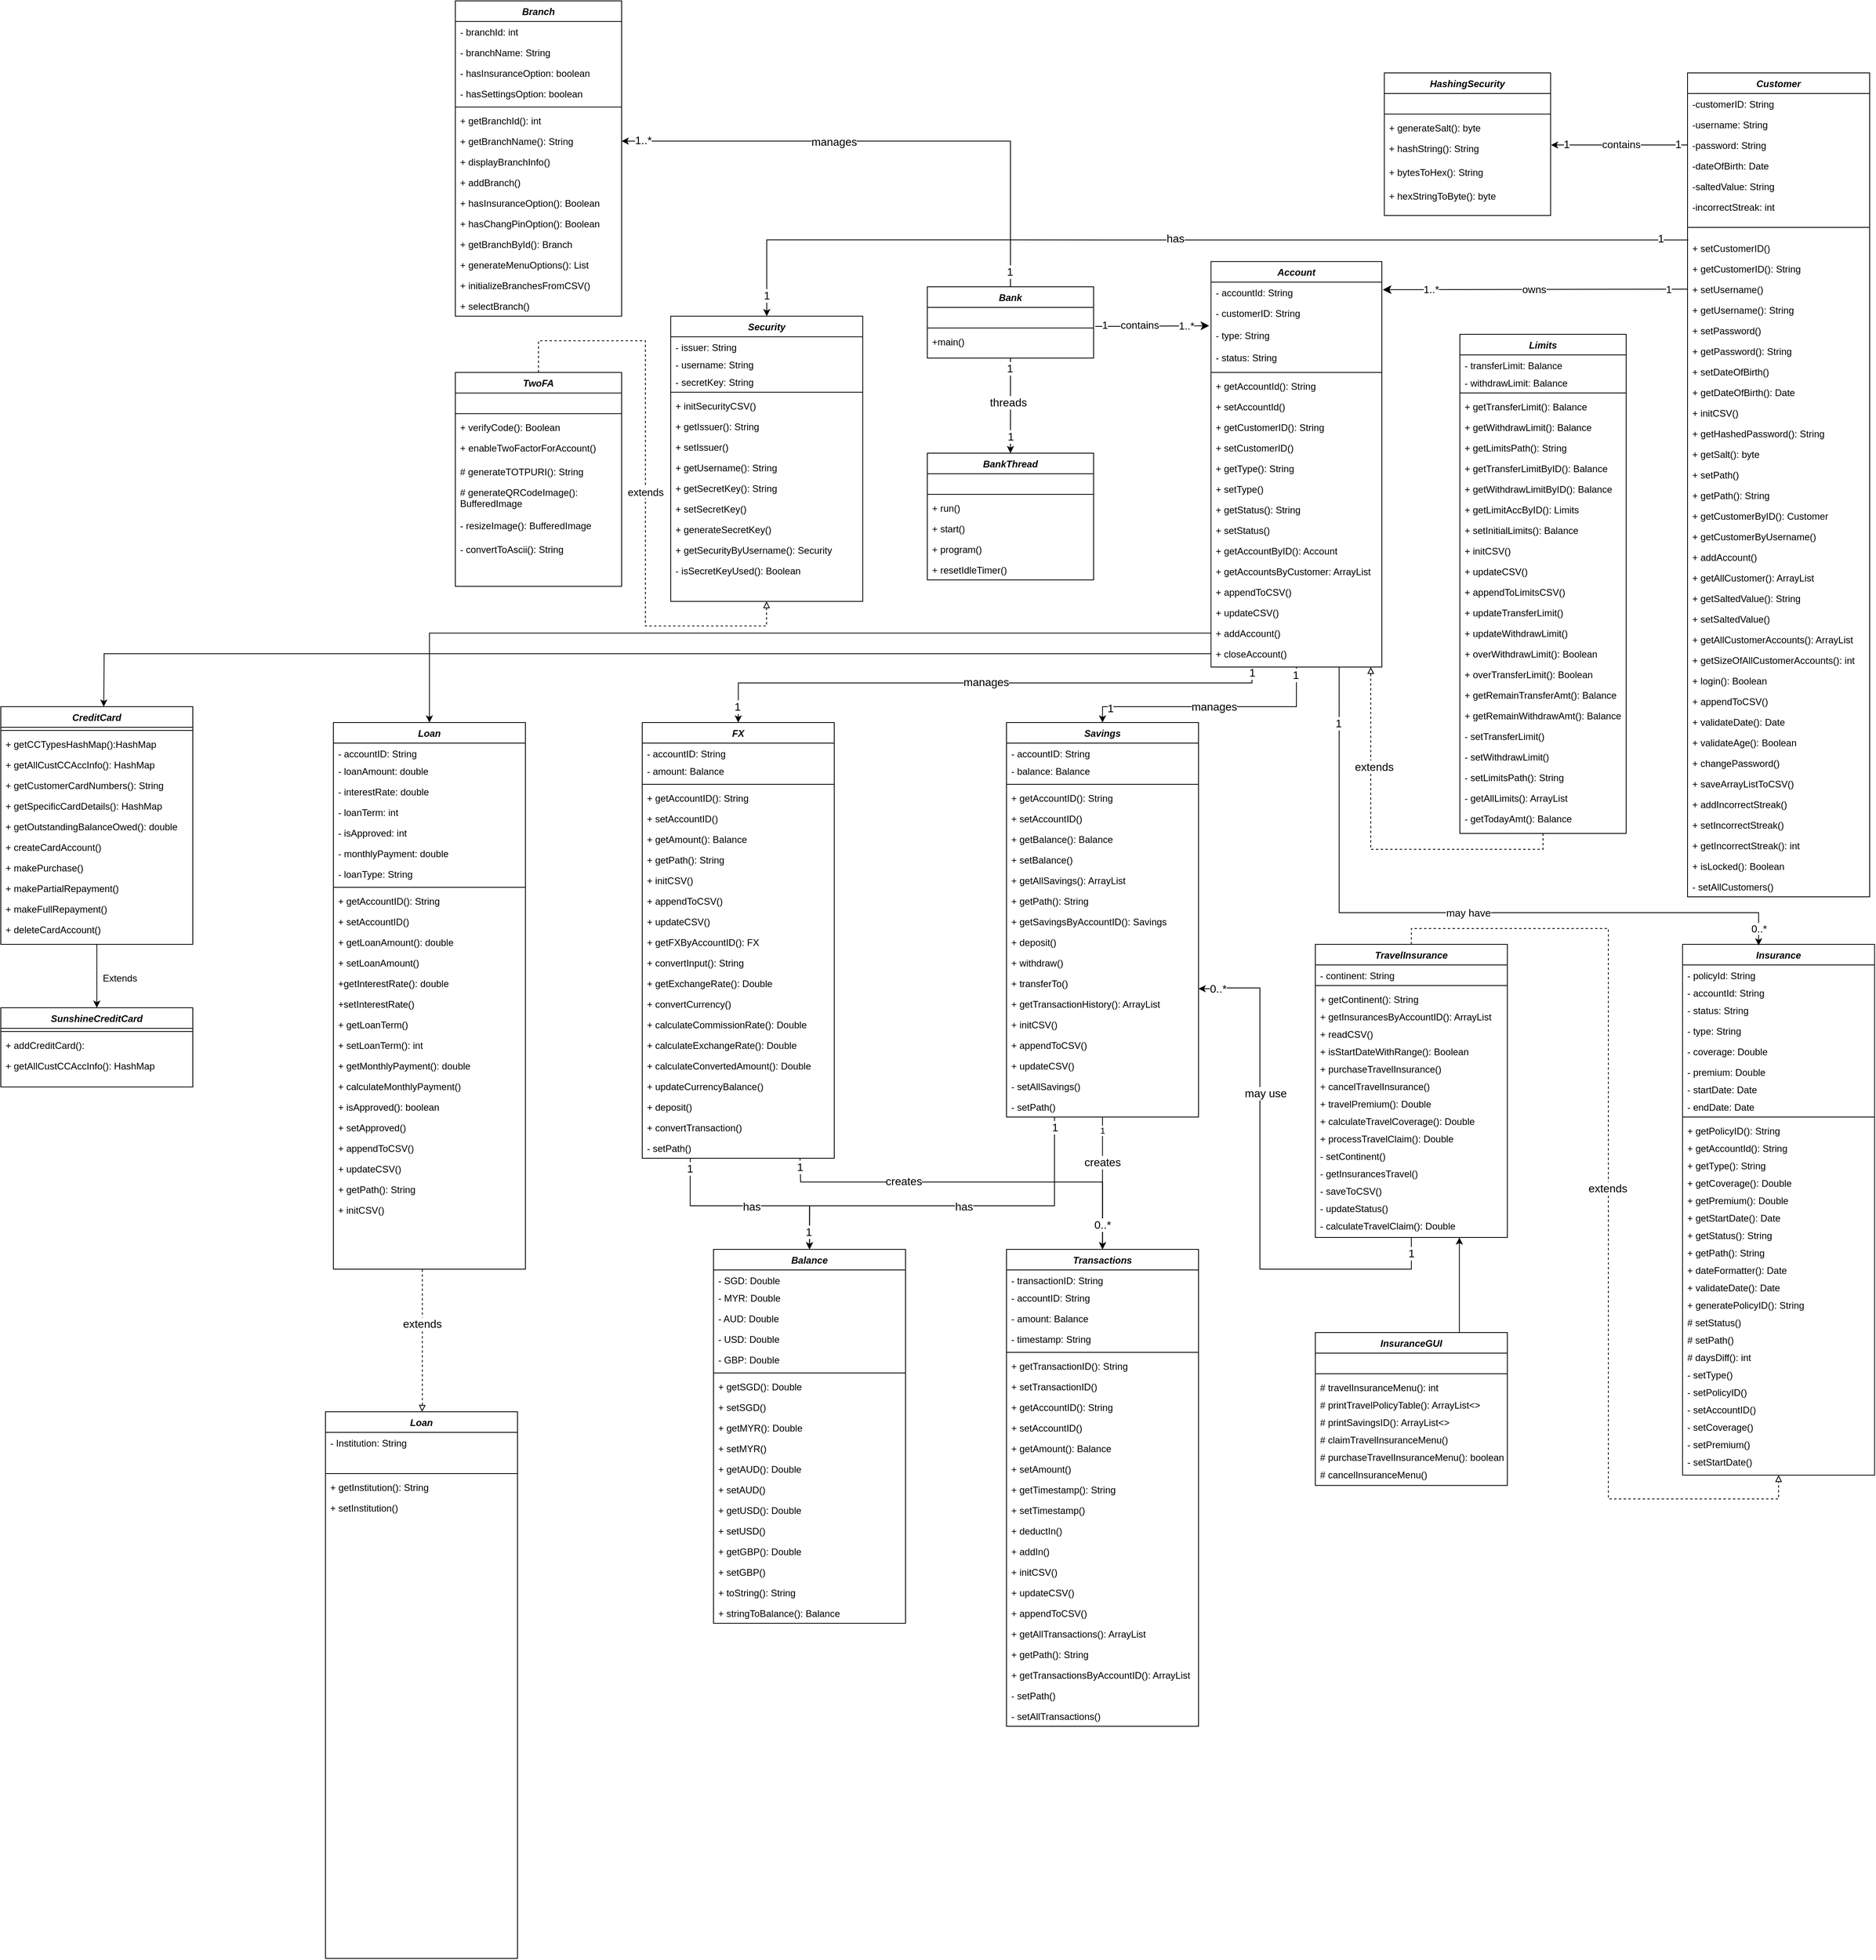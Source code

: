 <mxfile version="24.2.2" type="github" pages="2">
  <diagram id="C5RBs43oDa-KdzZeNtuy" name="Page-1">
    <mxGraphModel dx="2442" dy="3207" grid="1" gridSize="10" guides="1" tooltips="1" connect="1" arrows="1" fold="1" page="1" pageScale="1" pageWidth="827" pageHeight="1169" math="0" shadow="0">
      <root>
        <mxCell id="WIyWlLk6GJQsqaUBKTNV-0" />
        <mxCell id="WIyWlLk6GJQsqaUBKTNV-1" parent="WIyWlLk6GJQsqaUBKTNV-0" />
        <mxCell id="1RS5lIM2P3Y5gIlTpqTS-6" value="" style="edgeStyle=orthogonalEdgeStyle;rounded=0;orthogonalLoop=1;jettySize=auto;html=1;exitX=0.004;exitY=0.109;exitDx=0;exitDy=0;exitPerimeter=0;" parent="WIyWlLk6GJQsqaUBKTNV-1" source="kUSwSZ_hdps7n4k8XHz2-4" target="1RS5lIM2P3Y5gIlTpqTS-0" edge="1">
          <mxGeometry relative="1" as="geometry" />
        </mxCell>
        <mxCell id="kUSwSZ_hdps7n4k8XHz2-111" value="1" style="edgeLabel;html=1;align=center;verticalAlign=middle;resizable=0;points=[];fontSize=14;" parent="1RS5lIM2P3Y5gIlTpqTS-6" vertex="1" connectable="0">
          <mxGeometry x="-0.943" y="-2" relative="1" as="geometry">
            <mxPoint x="1" as="offset" />
          </mxGeometry>
        </mxCell>
        <mxCell id="kUSwSZ_hdps7n4k8XHz2-112" value="has" style="edgeLabel;html=1;align=center;verticalAlign=middle;resizable=0;points=[];fontSize=14;" parent="1RS5lIM2P3Y5gIlTpqTS-6" vertex="1" connectable="0">
          <mxGeometry x="0.025" y="-2" relative="1" as="geometry">
            <mxPoint x="-3" as="offset" />
          </mxGeometry>
        </mxCell>
        <mxCell id="kUSwSZ_hdps7n4k8XHz2-113" value="1" style="edgeLabel;html=1;align=center;verticalAlign=middle;resizable=0;points=[];fontSize=14;" parent="1RS5lIM2P3Y5gIlTpqTS-6" vertex="1" connectable="0">
          <mxGeometry x="0.958" y="-1" relative="1" as="geometry">
            <mxPoint as="offset" />
          </mxGeometry>
        </mxCell>
        <mxCell id="310isJj4hWvfOvh0sGsZ-9" style="edgeStyle=orthogonalEdgeStyle;rounded=0;orthogonalLoop=1;jettySize=auto;html=1;exitX=0.5;exitY=1;exitDx=0;exitDy=0;entryX=0.5;entryY=0;entryDx=0;entryDy=0;" parent="WIyWlLk6GJQsqaUBKTNV-1" source="zkfFHV4jXpPFQw0GAbJ--0" target="310isJj4hWvfOvh0sGsZ-0" edge="1">
          <mxGeometry relative="1" as="geometry" />
        </mxCell>
        <mxCell id="310isJj4hWvfOvh0sGsZ-10" value="threads" style="edgeLabel;html=1;align=center;verticalAlign=middle;resizable=0;points=[];fontSize=14;" parent="310isJj4hWvfOvh0sGsZ-9" vertex="1" connectable="0">
          <mxGeometry x="-0.066" y="-3" relative="1" as="geometry">
            <mxPoint as="offset" />
          </mxGeometry>
        </mxCell>
        <mxCell id="310isJj4hWvfOvh0sGsZ-11" value="1" style="edgeLabel;html=1;align=center;verticalAlign=middle;resizable=0;points=[];fontSize=14;" parent="310isJj4hWvfOvh0sGsZ-9" vertex="1" connectable="0">
          <mxGeometry x="-0.792" y="-1" relative="1" as="geometry">
            <mxPoint as="offset" />
          </mxGeometry>
        </mxCell>
        <mxCell id="310isJj4hWvfOvh0sGsZ-12" value="1" style="edgeLabel;html=1;align=center;verticalAlign=middle;resizable=0;points=[];fontSize=14;" parent="310isJj4hWvfOvh0sGsZ-9" vertex="1" connectable="0">
          <mxGeometry x="0.69" relative="1" as="geometry">
            <mxPoint y="-3" as="offset" />
          </mxGeometry>
        </mxCell>
        <mxCell id="310isJj4hWvfOvh0sGsZ-33" style="edgeStyle=orthogonalEdgeStyle;rounded=0;orthogonalLoop=1;jettySize=auto;html=1;exitX=0.5;exitY=0;exitDx=0;exitDy=0;entryX=1;entryY=0.5;entryDx=0;entryDy=0;" parent="WIyWlLk6GJQsqaUBKTNV-1" source="zkfFHV4jXpPFQw0GAbJ--0" target="310isJj4hWvfOvh0sGsZ-24" edge="1">
          <mxGeometry relative="1" as="geometry" />
        </mxCell>
        <mxCell id="310isJj4hWvfOvh0sGsZ-34" value="1" style="edgeLabel;html=1;align=center;verticalAlign=middle;resizable=0;points=[];fontSize=14;" parent="310isJj4hWvfOvh0sGsZ-33" vertex="1" connectable="0">
          <mxGeometry x="-0.956" relative="1" as="geometry">
            <mxPoint x="-1" y="-4" as="offset" />
          </mxGeometry>
        </mxCell>
        <mxCell id="310isJj4hWvfOvh0sGsZ-35" value="1..*" style="edgeLabel;html=1;align=center;verticalAlign=middle;resizable=0;points=[];fontSize=14;" parent="310isJj4hWvfOvh0sGsZ-33" vertex="1" connectable="0">
          <mxGeometry x="0.92" y="-2" relative="1" as="geometry">
            <mxPoint y="1" as="offset" />
          </mxGeometry>
        </mxCell>
        <mxCell id="310isJj4hWvfOvh0sGsZ-36" value="manages" style="edgeLabel;html=1;align=center;verticalAlign=middle;resizable=0;points=[];fontSize=14;" parent="310isJj4hWvfOvh0sGsZ-33" vertex="1" connectable="0">
          <mxGeometry x="0.206" y="1" relative="1" as="geometry">
            <mxPoint as="offset" />
          </mxGeometry>
        </mxCell>
        <mxCell id="zkfFHV4jXpPFQw0GAbJ--0" value="Bank" style="swimlane;fontStyle=3;align=center;verticalAlign=top;childLayout=stackLayout;horizontal=1;startSize=26;horizontalStack=0;resizeParent=1;resizeLast=0;collapsible=1;marginBottom=0;rounded=0;shadow=0;strokeWidth=1;" parent="WIyWlLk6GJQsqaUBKTNV-1" vertex="1">
          <mxGeometry x="400" y="-1930" width="210" height="90" as="geometry">
            <mxRectangle x="230" y="140" width="160" height="26" as="alternateBounds" />
          </mxGeometry>
        </mxCell>
        <mxCell id="zkfFHV4jXpPFQw0GAbJ--1" value="     " style="text;align=left;verticalAlign=top;spacingLeft=4;spacingRight=4;overflow=hidden;rotatable=0;points=[[0,0.5],[1,0.5]];portConstraint=eastwest;" parent="zkfFHV4jXpPFQw0GAbJ--0" vertex="1">
          <mxGeometry y="26" width="210" height="22" as="geometry" />
        </mxCell>
        <mxCell id="zkfFHV4jXpPFQw0GAbJ--4" value="" style="line;html=1;strokeWidth=1;align=left;verticalAlign=middle;spacingTop=-1;spacingLeft=3;spacingRight=3;rotatable=0;labelPosition=right;points=[];portConstraint=eastwest;" parent="zkfFHV4jXpPFQw0GAbJ--0" vertex="1">
          <mxGeometry y="48" width="210" height="8" as="geometry" />
        </mxCell>
        <mxCell id="1RS5lIM2P3Y5gIlTpqTS-9" value="+main()" style="text;align=left;verticalAlign=top;spacingLeft=4;spacingRight=4;overflow=hidden;rotatable=0;points=[[0,0.5],[1,0.5]];portConstraint=eastwest;" parent="zkfFHV4jXpPFQw0GAbJ--0" vertex="1">
          <mxGeometry y="56" width="210" height="26" as="geometry" />
        </mxCell>
        <mxCell id="zkfFHV4jXpPFQw0GAbJ--17" value="Customer" style="swimlane;fontStyle=3;align=center;verticalAlign=top;childLayout=stackLayout;horizontal=1;startSize=26;horizontalStack=0;resizeParent=1;resizeLast=0;collapsible=1;marginBottom=0;rounded=0;shadow=0;strokeWidth=1;" parent="WIyWlLk6GJQsqaUBKTNV-1" vertex="1">
          <mxGeometry x="1360" y="-2200" width="230" height="1040" as="geometry">
            <mxRectangle x="550" y="140" width="160" height="26" as="alternateBounds" />
          </mxGeometry>
        </mxCell>
        <mxCell id="zkfFHV4jXpPFQw0GAbJ--19" value="-customerID: String" style="text;align=left;verticalAlign=top;spacingLeft=4;spacingRight=4;overflow=hidden;rotatable=0;points=[[0,0.5],[1,0.5]];portConstraint=eastwest;rounded=0;shadow=0;html=0;" parent="zkfFHV4jXpPFQw0GAbJ--17" vertex="1">
          <mxGeometry y="26" width="230" height="26" as="geometry" />
        </mxCell>
        <mxCell id="zkfFHV4jXpPFQw0GAbJ--20" value="-username: String" style="text;align=left;verticalAlign=top;spacingLeft=4;spacingRight=4;overflow=hidden;rotatable=0;points=[[0,0.5],[1,0.5]];portConstraint=eastwest;rounded=0;shadow=0;html=0;" parent="zkfFHV4jXpPFQw0GAbJ--17" vertex="1">
          <mxGeometry y="52" width="230" height="26" as="geometry" />
        </mxCell>
        <mxCell id="kUSwSZ_hdps7n4k8XHz2-0" value="-password: String" style="text;align=left;verticalAlign=top;spacingLeft=4;spacingRight=4;overflow=hidden;rotatable=0;points=[[0,0.5],[1,0.5]];portConstraint=eastwest;rounded=0;shadow=0;html=0;" parent="zkfFHV4jXpPFQw0GAbJ--17" vertex="1">
          <mxGeometry y="78" width="230" height="26" as="geometry" />
        </mxCell>
        <mxCell id="kUSwSZ_hdps7n4k8XHz2-1" value="-dateOfBirth: Date" style="text;align=left;verticalAlign=top;spacingLeft=4;spacingRight=4;overflow=hidden;rotatable=0;points=[[0,0.5],[1,0.5]];portConstraint=eastwest;rounded=0;shadow=0;html=0;" parent="zkfFHV4jXpPFQw0GAbJ--17" vertex="1">
          <mxGeometry y="104" width="230" height="26" as="geometry" />
        </mxCell>
        <mxCell id="kUSwSZ_hdps7n4k8XHz2-2" value="-saltedValue: String" style="text;align=left;verticalAlign=top;spacingLeft=4;spacingRight=4;overflow=hidden;rotatable=0;points=[[0,0.5],[1,0.5]];portConstraint=eastwest;rounded=0;shadow=0;html=0;" parent="zkfFHV4jXpPFQw0GAbJ--17" vertex="1">
          <mxGeometry y="130" width="230" height="26" as="geometry" />
        </mxCell>
        <mxCell id="kUSwSZ_hdps7n4k8XHz2-3" value="-incorrectStreak: int" style="text;align=left;verticalAlign=top;spacingLeft=4;spacingRight=4;overflow=hidden;rotatable=0;points=[[0,0.5],[1,0.5]];portConstraint=eastwest;rounded=0;shadow=0;html=0;" parent="zkfFHV4jXpPFQw0GAbJ--17" vertex="1">
          <mxGeometry y="156" width="230" height="26" as="geometry" />
        </mxCell>
        <mxCell id="lQaG1HqGteBIn2uHIusC-17" value="" style="line;html=1;strokeWidth=1;align=left;verticalAlign=middle;spacingTop=-1;spacingLeft=3;spacingRight=3;rotatable=0;labelPosition=right;points=[];portConstraint=eastwest;" parent="zkfFHV4jXpPFQw0GAbJ--17" vertex="1">
          <mxGeometry y="182" width="230" height="26" as="geometry" />
        </mxCell>
        <mxCell id="kUSwSZ_hdps7n4k8XHz2-4" value="+ setCustomerID()" style="text;align=left;verticalAlign=top;spacingLeft=4;spacingRight=4;overflow=hidden;rotatable=0;points=[[0,0.5],[1,0.5]];portConstraint=eastwest;rounded=0;shadow=0;html=0;" parent="zkfFHV4jXpPFQw0GAbJ--17" vertex="1">
          <mxGeometry y="208" width="230" height="26" as="geometry" />
        </mxCell>
        <mxCell id="kUSwSZ_hdps7n4k8XHz2-6" value="+ getCustomerID(): String" style="text;align=left;verticalAlign=top;spacingLeft=4;spacingRight=4;overflow=hidden;rotatable=0;points=[[0,0.5],[1,0.5]];portConstraint=eastwest;rounded=0;shadow=0;html=0;" parent="zkfFHV4jXpPFQw0GAbJ--17" vertex="1">
          <mxGeometry y="234" width="230" height="26" as="geometry" />
        </mxCell>
        <mxCell id="kUSwSZ_hdps7n4k8XHz2-7" value="+ setUsername()" style="text;align=left;verticalAlign=top;spacingLeft=4;spacingRight=4;overflow=hidden;rotatable=0;points=[[0,0.5],[1,0.5]];portConstraint=eastwest;rounded=0;shadow=0;html=0;" parent="zkfFHV4jXpPFQw0GAbJ--17" vertex="1">
          <mxGeometry y="260" width="230" height="26" as="geometry" />
        </mxCell>
        <mxCell id="kUSwSZ_hdps7n4k8XHz2-8" value="+ getUsername(): String" style="text;align=left;verticalAlign=top;spacingLeft=4;spacingRight=4;overflow=hidden;rotatable=0;points=[[0,0.5],[1,0.5]];portConstraint=eastwest;rounded=0;shadow=0;html=0;" parent="zkfFHV4jXpPFQw0GAbJ--17" vertex="1">
          <mxGeometry y="286" width="230" height="26" as="geometry" />
        </mxCell>
        <mxCell id="e3wXqZYf7PZH7FQP_1wI-23" style="edgeStyle=orthogonalEdgeStyle;rounded=0;orthogonalLoop=1;jettySize=auto;html=1;exitX=0;exitY=0.5;exitDx=0;exitDy=0;" parent="zkfFHV4jXpPFQw0GAbJ--17" source="kUSwSZ_hdps7n4k8XHz2-9" edge="1">
          <mxGeometry relative="1" as="geometry">
            <mxPoint x="4.547e-13" y="324.913" as="targetPoint" />
          </mxGeometry>
        </mxCell>
        <mxCell id="kUSwSZ_hdps7n4k8XHz2-9" value="+ setPassword()" style="text;align=left;verticalAlign=top;spacingLeft=4;spacingRight=4;overflow=hidden;rotatable=0;points=[[0,0.5],[1,0.5]];portConstraint=eastwest;rounded=0;shadow=0;html=0;" parent="zkfFHV4jXpPFQw0GAbJ--17" vertex="1">
          <mxGeometry y="312" width="230" height="26" as="geometry" />
        </mxCell>
        <mxCell id="kUSwSZ_hdps7n4k8XHz2-10" value="+ getPassword(): String" style="text;align=left;verticalAlign=top;spacingLeft=4;spacingRight=4;overflow=hidden;rotatable=0;points=[[0,0.5],[1,0.5]];portConstraint=eastwest;rounded=0;shadow=0;html=0;" parent="zkfFHV4jXpPFQw0GAbJ--17" vertex="1">
          <mxGeometry y="338" width="230" height="26" as="geometry" />
        </mxCell>
        <mxCell id="kUSwSZ_hdps7n4k8XHz2-11" value="+ setDateOfBirth()" style="text;align=left;verticalAlign=top;spacingLeft=4;spacingRight=4;overflow=hidden;rotatable=0;points=[[0,0.5],[1,0.5]];portConstraint=eastwest;rounded=0;shadow=0;html=0;" parent="zkfFHV4jXpPFQw0GAbJ--17" vertex="1">
          <mxGeometry y="364" width="230" height="26" as="geometry" />
        </mxCell>
        <mxCell id="kUSwSZ_hdps7n4k8XHz2-12" value="+ getDateOfBirth(): Date" style="text;align=left;verticalAlign=top;spacingLeft=4;spacingRight=4;overflow=hidden;rotatable=0;points=[[0,0.5],[1,0.5]];portConstraint=eastwest;rounded=0;shadow=0;html=0;" parent="zkfFHV4jXpPFQw0GAbJ--17" vertex="1">
          <mxGeometry y="390" width="230" height="26" as="geometry" />
        </mxCell>
        <mxCell id="kUSwSZ_hdps7n4k8XHz2-13" value="+ initCSV()" style="text;align=left;verticalAlign=top;spacingLeft=4;spacingRight=4;overflow=hidden;rotatable=0;points=[[0,0.5],[1,0.5]];portConstraint=eastwest;rounded=0;shadow=0;html=0;" parent="zkfFHV4jXpPFQw0GAbJ--17" vertex="1">
          <mxGeometry y="416" width="230" height="26" as="geometry" />
        </mxCell>
        <mxCell id="kUSwSZ_hdps7n4k8XHz2-14" value="+ getHashedPassword(): String" style="text;align=left;verticalAlign=top;spacingLeft=4;spacingRight=4;overflow=hidden;rotatable=0;points=[[0,0.5],[1,0.5]];portConstraint=eastwest;rounded=0;shadow=0;html=0;" parent="zkfFHV4jXpPFQw0GAbJ--17" vertex="1">
          <mxGeometry y="442" width="230" height="26" as="geometry" />
        </mxCell>
        <mxCell id="kUSwSZ_hdps7n4k8XHz2-15" value="+ getSalt(): byte" style="text;align=left;verticalAlign=top;spacingLeft=4;spacingRight=4;overflow=hidden;rotatable=0;points=[[0,0.5],[1,0.5]];portConstraint=eastwest;rounded=0;shadow=0;html=0;" parent="zkfFHV4jXpPFQw0GAbJ--17" vertex="1">
          <mxGeometry y="468" width="230" height="26" as="geometry" />
        </mxCell>
        <mxCell id="kUSwSZ_hdps7n4k8XHz2-16" value="+ setPath()" style="text;align=left;verticalAlign=top;spacingLeft=4;spacingRight=4;overflow=hidden;rotatable=0;points=[[0,0.5],[1,0.5]];portConstraint=eastwest;rounded=0;shadow=0;html=0;" parent="zkfFHV4jXpPFQw0GAbJ--17" vertex="1">
          <mxGeometry y="494" width="230" height="26" as="geometry" />
        </mxCell>
        <mxCell id="kUSwSZ_hdps7n4k8XHz2-17" value="+ getPath(): String" style="text;align=left;verticalAlign=top;spacingLeft=4;spacingRight=4;overflow=hidden;rotatable=0;points=[[0,0.5],[1,0.5]];portConstraint=eastwest;rounded=0;shadow=0;html=0;" parent="zkfFHV4jXpPFQw0GAbJ--17" vertex="1">
          <mxGeometry y="520" width="230" height="26" as="geometry" />
        </mxCell>
        <mxCell id="kUSwSZ_hdps7n4k8XHz2-18" value="+ getCustomerByID(): Customer" style="text;align=left;verticalAlign=top;spacingLeft=4;spacingRight=4;overflow=hidden;rotatable=0;points=[[0,0.5],[1,0.5]];portConstraint=eastwest;rounded=0;shadow=0;html=0;" parent="zkfFHV4jXpPFQw0GAbJ--17" vertex="1">
          <mxGeometry y="546" width="230" height="26" as="geometry" />
        </mxCell>
        <mxCell id="kUSwSZ_hdps7n4k8XHz2-19" value="+ getCustomerByUsername()" style="text;align=left;verticalAlign=top;spacingLeft=4;spacingRight=4;overflow=hidden;rotatable=0;points=[[0,0.5],[1,0.5]];portConstraint=eastwest;rounded=0;shadow=0;html=0;" parent="zkfFHV4jXpPFQw0GAbJ--17" vertex="1">
          <mxGeometry y="572" width="230" height="26" as="geometry" />
        </mxCell>
        <mxCell id="kUSwSZ_hdps7n4k8XHz2-20" value="+ addAccount()" style="text;align=left;verticalAlign=top;spacingLeft=4;spacingRight=4;overflow=hidden;rotatable=0;points=[[0,0.5],[1,0.5]];portConstraint=eastwest;rounded=0;shadow=0;html=0;" parent="zkfFHV4jXpPFQw0GAbJ--17" vertex="1">
          <mxGeometry y="598" width="230" height="26" as="geometry" />
        </mxCell>
        <mxCell id="kUSwSZ_hdps7n4k8XHz2-21" value="+ getAllCustomer(): ArrayList" style="text;align=left;verticalAlign=top;spacingLeft=4;spacingRight=4;overflow=hidden;rotatable=0;points=[[0,0.5],[1,0.5]];portConstraint=eastwest;rounded=0;shadow=0;html=0;" parent="zkfFHV4jXpPFQw0GAbJ--17" vertex="1">
          <mxGeometry y="624" width="230" height="26" as="geometry" />
        </mxCell>
        <mxCell id="kUSwSZ_hdps7n4k8XHz2-22" value="+ getSaltedValue(): String" style="text;align=left;verticalAlign=top;spacingLeft=4;spacingRight=4;overflow=hidden;rotatable=0;points=[[0,0.5],[1,0.5]];portConstraint=eastwest;rounded=0;shadow=0;html=0;" parent="zkfFHV4jXpPFQw0GAbJ--17" vertex="1">
          <mxGeometry y="650" width="230" height="26" as="geometry" />
        </mxCell>
        <mxCell id="kUSwSZ_hdps7n4k8XHz2-23" value="+ setSaltedValue()" style="text;align=left;verticalAlign=top;spacingLeft=4;spacingRight=4;overflow=hidden;rotatable=0;points=[[0,0.5],[1,0.5]];portConstraint=eastwest;rounded=0;shadow=0;html=0;" parent="zkfFHV4jXpPFQw0GAbJ--17" vertex="1">
          <mxGeometry y="676" width="230" height="26" as="geometry" />
        </mxCell>
        <mxCell id="kUSwSZ_hdps7n4k8XHz2-24" value="+ getAllCustomerAccounts(): ArrayList" style="text;align=left;verticalAlign=top;spacingLeft=4;spacingRight=4;overflow=hidden;rotatable=0;points=[[0,0.5],[1,0.5]];portConstraint=eastwest;rounded=0;shadow=0;html=0;" parent="zkfFHV4jXpPFQw0GAbJ--17" vertex="1">
          <mxGeometry y="702" width="230" height="26" as="geometry" />
        </mxCell>
        <mxCell id="kUSwSZ_hdps7n4k8XHz2-26" value="+ getSizeOfAllCustomerAccounts(): int" style="text;align=left;verticalAlign=top;spacingLeft=4;spacingRight=4;overflow=hidden;rotatable=0;points=[[0,0.5],[1,0.5]];portConstraint=eastwest;rounded=0;shadow=0;html=0;" parent="zkfFHV4jXpPFQw0GAbJ--17" vertex="1">
          <mxGeometry y="728" width="230" height="26" as="geometry" />
        </mxCell>
        <mxCell id="kUSwSZ_hdps7n4k8XHz2-27" value="+ login(): Boolean" style="text;align=left;verticalAlign=top;spacingLeft=4;spacingRight=4;overflow=hidden;rotatable=0;points=[[0,0.5],[1,0.5]];portConstraint=eastwest;rounded=0;shadow=0;html=0;" parent="zkfFHV4jXpPFQw0GAbJ--17" vertex="1">
          <mxGeometry y="754" width="230" height="26" as="geometry" />
        </mxCell>
        <mxCell id="kUSwSZ_hdps7n4k8XHz2-28" value="+ appendToCSV()" style="text;align=left;verticalAlign=top;spacingLeft=4;spacingRight=4;overflow=hidden;rotatable=0;points=[[0,0.5],[1,0.5]];portConstraint=eastwest;rounded=0;shadow=0;html=0;" parent="zkfFHV4jXpPFQw0GAbJ--17" vertex="1">
          <mxGeometry y="780" width="230" height="26" as="geometry" />
        </mxCell>
        <mxCell id="kUSwSZ_hdps7n4k8XHz2-29" value="+ validateDate(): Date" style="text;align=left;verticalAlign=top;spacingLeft=4;spacingRight=4;overflow=hidden;rotatable=0;points=[[0,0.5],[1,0.5]];portConstraint=eastwest;rounded=0;shadow=0;html=0;" parent="zkfFHV4jXpPFQw0GAbJ--17" vertex="1">
          <mxGeometry y="806" width="230" height="26" as="geometry" />
        </mxCell>
        <mxCell id="kUSwSZ_hdps7n4k8XHz2-30" value="+ validateAge(): Boolean" style="text;align=left;verticalAlign=top;spacingLeft=4;spacingRight=4;overflow=hidden;rotatable=0;points=[[0,0.5],[1,0.5]];portConstraint=eastwest;rounded=0;shadow=0;html=0;" parent="zkfFHV4jXpPFQw0GAbJ--17" vertex="1">
          <mxGeometry y="832" width="230" height="26" as="geometry" />
        </mxCell>
        <mxCell id="kUSwSZ_hdps7n4k8XHz2-31" value="+ changePassword()" style="text;align=left;verticalAlign=top;spacingLeft=4;spacingRight=4;overflow=hidden;rotatable=0;points=[[0,0.5],[1,0.5]];portConstraint=eastwest;rounded=0;shadow=0;html=0;" parent="zkfFHV4jXpPFQw0GAbJ--17" vertex="1">
          <mxGeometry y="858" width="230" height="26" as="geometry" />
        </mxCell>
        <mxCell id="kUSwSZ_hdps7n4k8XHz2-32" value="+ saveArrayListToCSV()" style="text;align=left;verticalAlign=top;spacingLeft=4;spacingRight=4;overflow=hidden;rotatable=0;points=[[0,0.5],[1,0.5]];portConstraint=eastwest;rounded=0;shadow=0;html=0;" parent="zkfFHV4jXpPFQw0GAbJ--17" vertex="1">
          <mxGeometry y="884" width="230" height="26" as="geometry" />
        </mxCell>
        <mxCell id="kUSwSZ_hdps7n4k8XHz2-33" value="+ addIncorrectStreak()" style="text;align=left;verticalAlign=top;spacingLeft=4;spacingRight=4;overflow=hidden;rotatable=0;points=[[0,0.5],[1,0.5]];portConstraint=eastwest;rounded=0;shadow=0;html=0;" parent="zkfFHV4jXpPFQw0GAbJ--17" vertex="1">
          <mxGeometry y="910" width="230" height="26" as="geometry" />
        </mxCell>
        <mxCell id="kUSwSZ_hdps7n4k8XHz2-34" value="+ setIncorrectStreak()" style="text;align=left;verticalAlign=top;spacingLeft=4;spacingRight=4;overflow=hidden;rotatable=0;points=[[0,0.5],[1,0.5]];portConstraint=eastwest;rounded=0;shadow=0;html=0;" parent="zkfFHV4jXpPFQw0GAbJ--17" vertex="1">
          <mxGeometry y="936" width="230" height="26" as="geometry" />
        </mxCell>
        <mxCell id="kUSwSZ_hdps7n4k8XHz2-35" value="+ getIncorrectStreak(): int" style="text;align=left;verticalAlign=top;spacingLeft=4;spacingRight=4;overflow=hidden;rotatable=0;points=[[0,0.5],[1,0.5]];portConstraint=eastwest;rounded=0;shadow=0;html=0;" parent="zkfFHV4jXpPFQw0GAbJ--17" vertex="1">
          <mxGeometry y="962" width="230" height="26" as="geometry" />
        </mxCell>
        <mxCell id="kUSwSZ_hdps7n4k8XHz2-36" value="+ isLocked(): Boolean" style="text;align=left;verticalAlign=top;spacingLeft=4;spacingRight=4;overflow=hidden;rotatable=0;points=[[0,0.5],[1,0.5]];portConstraint=eastwest;rounded=0;shadow=0;html=0;" parent="zkfFHV4jXpPFQw0GAbJ--17" vertex="1">
          <mxGeometry y="988" width="230" height="26" as="geometry" />
        </mxCell>
        <mxCell id="kUSwSZ_hdps7n4k8XHz2-25" value="- setAllCustomers()" style="text;align=left;verticalAlign=top;spacingLeft=4;spacingRight=4;overflow=hidden;rotatable=0;points=[[0,0.5],[1,0.5]];portConstraint=eastwest;rounded=0;shadow=0;html=0;" parent="zkfFHV4jXpPFQw0GAbJ--17" vertex="1">
          <mxGeometry y="1014" width="230" height="26" as="geometry" />
        </mxCell>
        <mxCell id="lQaG1HqGteBIn2uHIusC-3" style="edgeStyle=none;curved=1;rounded=0;orthogonalLoop=1;jettySize=auto;html=1;fontSize=12;startSize=8;endSize=8;entryX=-0.01;entryY=0.04;entryDx=0;entryDy=0;entryPerimeter=0;exitX=1.01;exitY=1.093;exitDx=0;exitDy=0;exitPerimeter=0;" parent="WIyWlLk6GJQsqaUBKTNV-1" source="zkfFHV4jXpPFQw0GAbJ--1" target="g8gDFiIpcEoJ8ymFNO9G-43" edge="1">
          <mxGeometry relative="1" as="geometry">
            <mxPoint x="621" y="-1706.91" as="sourcePoint" />
            <mxPoint x="734" y="-1706.91" as="targetPoint" />
          </mxGeometry>
        </mxCell>
        <mxCell id="g8gDFiIpcEoJ8ymFNO9G-7" value="1" style="edgeLabel;html=1;align=center;verticalAlign=middle;resizable=0;points=[];fontSize=13;" parent="lQaG1HqGteBIn2uHIusC-3" vertex="1" connectable="0">
          <mxGeometry x="-0.832" relative="1" as="geometry">
            <mxPoint y="-2" as="offset" />
          </mxGeometry>
        </mxCell>
        <mxCell id="g8gDFiIpcEoJ8ymFNO9G-9" value="1..*" style="edgeLabel;html=1;align=center;verticalAlign=middle;resizable=0;points=[];fontSize=13;" parent="lQaG1HqGteBIn2uHIusC-3" vertex="1" connectable="0">
          <mxGeometry x="0.688" y="1" relative="1" as="geometry">
            <mxPoint x="-7" as="offset" />
          </mxGeometry>
        </mxCell>
        <mxCell id="g8gDFiIpcEoJ8ymFNO9G-10" value="contains" style="edgeLabel;html=1;align=center;verticalAlign=middle;resizable=0;points=[];fontSize=13;" parent="lQaG1HqGteBIn2uHIusC-3" vertex="1" connectable="0">
          <mxGeometry x="-0.112" relative="1" as="geometry">
            <mxPoint x="-8" y="-2" as="offset" />
          </mxGeometry>
        </mxCell>
        <mxCell id="g8gDFiIpcEoJ8ymFNO9G-81" style="edgeStyle=orthogonalEdgeStyle;rounded=0;orthogonalLoop=1;jettySize=auto;html=1;entryX=0.5;entryY=0;entryDx=0;entryDy=0;exitX=0.5;exitY=1;exitDx=0;exitDy=0;" parent="WIyWlLk6GJQsqaUBKTNV-1" source="lQaG1HqGteBIn2uHIusC-7" target="g8gDFiIpcEoJ8ymFNO9G-24" edge="1">
          <mxGeometry relative="1" as="geometry">
            <Array as="points">
              <mxPoint x="866" y="-1400" />
              <mxPoint x="621" y="-1400" />
            </Array>
            <mxPoint x="1080" y="-1450" as="sourcePoint" />
          </mxGeometry>
        </mxCell>
        <mxCell id="kUSwSZ_hdps7n4k8XHz2-128" value="1" style="edgeLabel;html=1;align=center;verticalAlign=middle;resizable=0;points=[];fontSize=14;" parent="g8gDFiIpcEoJ8ymFNO9G-81" vertex="1" connectable="0">
          <mxGeometry x="-0.949" y="1" relative="1" as="geometry">
            <mxPoint x="-2" y="2" as="offset" />
          </mxGeometry>
        </mxCell>
        <mxCell id="kUSwSZ_hdps7n4k8XHz2-129" value="manages" style="edgeLabel;html=1;align=center;verticalAlign=middle;resizable=0;points=[];fontSize=14;" parent="g8gDFiIpcEoJ8ymFNO9G-81" vertex="1" connectable="0">
          <mxGeometry x="-0.019" relative="1" as="geometry">
            <mxPoint as="offset" />
          </mxGeometry>
        </mxCell>
        <mxCell id="kUSwSZ_hdps7n4k8XHz2-130" value="1" style="edgeLabel;html=1;align=center;verticalAlign=middle;resizable=0;points=[];fontSize=14;" parent="g8gDFiIpcEoJ8ymFNO9G-81" vertex="1" connectable="0">
          <mxGeometry x="0.947" y="-1" relative="1" as="geometry">
            <mxPoint x="10" y="-10" as="offset" />
          </mxGeometry>
        </mxCell>
        <mxCell id="g8gDFiIpcEoJ8ymFNO9G-82" style="edgeStyle=orthogonalEdgeStyle;rounded=0;orthogonalLoop=1;jettySize=auto;html=1;exitX=0.25;exitY=1;exitDx=0;exitDy=0;entryX=0.5;entryY=0;entryDx=0;entryDy=0;" parent="WIyWlLk6GJQsqaUBKTNV-1" source="lQaG1HqGteBIn2uHIusC-7" target="1RS5lIM2P3Y5gIlTpqTS-31" edge="1">
          <mxGeometry relative="1" as="geometry">
            <Array as="points">
              <mxPoint x="810" y="-1444" />
              <mxPoint x="810" y="-1430" />
              <mxPoint x="161" y="-1430" />
            </Array>
          </mxGeometry>
        </mxCell>
        <mxCell id="kUSwSZ_hdps7n4k8XHz2-124" value="1" style="edgeLabel;html=1;align=center;verticalAlign=middle;resizable=0;points=[];fontSize=14;" parent="g8gDFiIpcEoJ8ymFNO9G-82" vertex="1" connectable="0">
          <mxGeometry x="-0.972" relative="1" as="geometry">
            <mxPoint y="-1" as="offset" />
          </mxGeometry>
        </mxCell>
        <mxCell id="kUSwSZ_hdps7n4k8XHz2-125" value="1" style="edgeLabel;html=1;align=center;verticalAlign=middle;resizable=0;points=[];fontSize=14;" parent="g8gDFiIpcEoJ8ymFNO9G-82" vertex="1" connectable="0">
          <mxGeometry x="0.944" y="-2" relative="1" as="geometry">
            <mxPoint as="offset" />
          </mxGeometry>
        </mxCell>
        <mxCell id="kUSwSZ_hdps7n4k8XHz2-127" value="manages" style="edgeLabel;html=1;align=center;verticalAlign=middle;resizable=0;points=[];fontSize=14;" parent="g8gDFiIpcEoJ8ymFNO9G-82" vertex="1" connectable="0">
          <mxGeometry x="-0.006" y="-1" relative="1" as="geometry">
            <mxPoint as="offset" />
          </mxGeometry>
        </mxCell>
        <mxCell id="lQaG1HqGteBIn2uHIusC-7" value="Account" style="swimlane;fontStyle=3;align=center;verticalAlign=top;childLayout=stackLayout;horizontal=1;startSize=26;horizontalStack=0;resizeParent=1;resizeLast=0;collapsible=1;marginBottom=0;rounded=0;shadow=0;strokeWidth=1;" parent="WIyWlLk6GJQsqaUBKTNV-1" vertex="1">
          <mxGeometry x="758.24" y="-1961.91" width="215.75" height="511.91" as="geometry">
            <mxRectangle x="550" y="140" width="160" height="26" as="alternateBounds" />
          </mxGeometry>
        </mxCell>
        <mxCell id="lQaG1HqGteBIn2uHIusC-8" value="- accountId: String" style="text;align=left;verticalAlign=top;spacingLeft=4;spacingRight=4;overflow=hidden;rotatable=0;points=[[0,0.5],[1,0.5]];portConstraint=eastwest;rounded=0;shadow=0;html=0;" parent="lQaG1HqGteBIn2uHIusC-7" vertex="1">
          <mxGeometry y="26" width="215.75" height="26" as="geometry" />
        </mxCell>
        <mxCell id="lQaG1HqGteBIn2uHIusC-9" value="- customerID: String" style="text;align=left;verticalAlign=top;spacingLeft=4;spacingRight=4;overflow=hidden;rotatable=0;points=[[0,0.5],[1,0.5]];portConstraint=eastwest;rounded=0;shadow=0;html=0;" parent="lQaG1HqGteBIn2uHIusC-7" vertex="1">
          <mxGeometry y="52" width="215.75" height="28" as="geometry" />
        </mxCell>
        <mxCell id="g8gDFiIpcEoJ8ymFNO9G-43" value="- type: String" style="text;align=left;verticalAlign=top;spacingLeft=4;spacingRight=4;overflow=hidden;rotatable=0;points=[[0,0.5],[1,0.5]];portConstraint=eastwest;rounded=0;shadow=0;html=0;" parent="lQaG1HqGteBIn2uHIusC-7" vertex="1">
          <mxGeometry y="80" width="215.75" height="28" as="geometry" />
        </mxCell>
        <mxCell id="g8gDFiIpcEoJ8ymFNO9G-44" value="- status: String" style="text;align=left;verticalAlign=top;spacingLeft=4;spacingRight=4;overflow=hidden;rotatable=0;points=[[0,0.5],[1,0.5]];portConstraint=eastwest;rounded=0;shadow=0;html=0;" parent="lQaG1HqGteBIn2uHIusC-7" vertex="1">
          <mxGeometry y="108" width="215.75" height="28" as="geometry" />
        </mxCell>
        <mxCell id="lQaG1HqGteBIn2uHIusC-10" value="" style="line;html=1;strokeWidth=1;align=left;verticalAlign=middle;spacingTop=-1;spacingLeft=3;spacingRight=3;rotatable=0;labelPosition=right;points=[];portConstraint=eastwest;" parent="lQaG1HqGteBIn2uHIusC-7" vertex="1">
          <mxGeometry y="136" width="215.75" height="8" as="geometry" />
        </mxCell>
        <mxCell id="lQaG1HqGteBIn2uHIusC-12" value="+ getAccountId(): String" style="text;align=left;verticalAlign=top;spacingLeft=4;spacingRight=4;overflow=hidden;rotatable=0;points=[[0,0.5],[1,0.5]];portConstraint=eastwest;" parent="lQaG1HqGteBIn2uHIusC-7" vertex="1">
          <mxGeometry y="144" width="215.75" height="26" as="geometry" />
        </mxCell>
        <mxCell id="lQaG1HqGteBIn2uHIusC-11" value="+ setAccountId()" style="text;align=left;verticalAlign=top;spacingLeft=4;spacingRight=4;overflow=hidden;rotatable=0;points=[[0,0.5],[1,0.5]];portConstraint=eastwest;" parent="lQaG1HqGteBIn2uHIusC-7" vertex="1">
          <mxGeometry y="170" width="215.75" height="26" as="geometry" />
        </mxCell>
        <mxCell id="g8gDFiIpcEoJ8ymFNO9G-77" value="+ getCustomerID(): String" style="text;align=left;verticalAlign=top;spacingLeft=4;spacingRight=4;overflow=hidden;rotatable=0;points=[[0,0.5],[1,0.5]];portConstraint=eastwest;" parent="lQaG1HqGteBIn2uHIusC-7" vertex="1">
          <mxGeometry y="196" width="215.75" height="26" as="geometry" />
        </mxCell>
        <mxCell id="g8gDFiIpcEoJ8ymFNO9G-78" value="+ setCustomerID()" style="text;align=left;verticalAlign=top;spacingLeft=4;spacingRight=4;overflow=hidden;rotatable=0;points=[[0,0.5],[1,0.5]];portConstraint=eastwest;" parent="lQaG1HqGteBIn2uHIusC-7" vertex="1">
          <mxGeometry y="222" width="215.75" height="26" as="geometry" />
        </mxCell>
        <mxCell id="g8gDFiIpcEoJ8ymFNO9G-79" value="+ getType(): String" style="text;align=left;verticalAlign=top;spacingLeft=4;spacingRight=4;overflow=hidden;rotatable=0;points=[[0,0.5],[1,0.5]];portConstraint=eastwest;" parent="lQaG1HqGteBIn2uHIusC-7" vertex="1">
          <mxGeometry y="248" width="215.75" height="26" as="geometry" />
        </mxCell>
        <mxCell id="g8gDFiIpcEoJ8ymFNO9G-80" value="+ setType()" style="text;align=left;verticalAlign=top;spacingLeft=4;spacingRight=4;overflow=hidden;rotatable=0;points=[[0,0.5],[1,0.5]];portConstraint=eastwest;" parent="lQaG1HqGteBIn2uHIusC-7" vertex="1">
          <mxGeometry y="274" width="215.75" height="26" as="geometry" />
        </mxCell>
        <mxCell id="g8gDFiIpcEoJ8ymFNO9G-83" value="+ getStatus(): String" style="text;align=left;verticalAlign=top;spacingLeft=4;spacingRight=4;overflow=hidden;rotatable=0;points=[[0,0.5],[1,0.5]];portConstraint=eastwest;" parent="lQaG1HqGteBIn2uHIusC-7" vertex="1">
          <mxGeometry y="300" width="215.75" height="26" as="geometry" />
        </mxCell>
        <mxCell id="g8gDFiIpcEoJ8ymFNO9G-84" value="+ setStatus()" style="text;align=left;verticalAlign=top;spacingLeft=4;spacingRight=4;overflow=hidden;rotatable=0;points=[[0,0.5],[1,0.5]];portConstraint=eastwest;" parent="lQaG1HqGteBIn2uHIusC-7" vertex="1">
          <mxGeometry y="326" width="215.75" height="26" as="geometry" />
        </mxCell>
        <mxCell id="g8gDFiIpcEoJ8ymFNO9G-85" value="+ getAccountByID(): Account" style="text;align=left;verticalAlign=top;spacingLeft=4;spacingRight=4;overflow=hidden;rotatable=0;points=[[0,0.5],[1,0.5]];portConstraint=eastwest;" parent="lQaG1HqGteBIn2uHIusC-7" vertex="1">
          <mxGeometry y="352" width="215.75" height="26" as="geometry" />
        </mxCell>
        <mxCell id="g8gDFiIpcEoJ8ymFNO9G-86" value="+ getAccountsByCustomer: ArrayList" style="text;align=left;verticalAlign=top;spacingLeft=4;spacingRight=4;overflow=hidden;rotatable=0;points=[[0,0.5],[1,0.5]];portConstraint=eastwest;" parent="lQaG1HqGteBIn2uHIusC-7" vertex="1">
          <mxGeometry y="378" width="215.75" height="26" as="geometry" />
        </mxCell>
        <mxCell id="g8gDFiIpcEoJ8ymFNO9G-87" value="+ appendToCSV()" style="text;align=left;verticalAlign=top;spacingLeft=4;spacingRight=4;overflow=hidden;rotatable=0;points=[[0,0.5],[1,0.5]];portConstraint=eastwest;" parent="lQaG1HqGteBIn2uHIusC-7" vertex="1">
          <mxGeometry y="404" width="215.75" height="26" as="geometry" />
        </mxCell>
        <mxCell id="g8gDFiIpcEoJ8ymFNO9G-88" value="+ updateCSV()" style="text;align=left;verticalAlign=top;spacingLeft=4;spacingRight=4;overflow=hidden;rotatable=0;points=[[0,0.5],[1,0.5]];portConstraint=eastwest;" parent="lQaG1HqGteBIn2uHIusC-7" vertex="1">
          <mxGeometry y="430" width="215.75" height="26" as="geometry" />
        </mxCell>
        <mxCell id="g8gDFiIpcEoJ8ymFNO9G-89" value="+ addAccount()" style="text;align=left;verticalAlign=top;spacingLeft=4;spacingRight=4;overflow=hidden;rotatable=0;points=[[0,0.5],[1,0.5]];portConstraint=eastwest;" parent="lQaG1HqGteBIn2uHIusC-7" vertex="1">
          <mxGeometry y="456" width="215.75" height="26" as="geometry" />
        </mxCell>
        <mxCell id="yCjDXl8g2qvswNrIMnbI-0" style="edgeStyle=orthogonalEdgeStyle;rounded=0;orthogonalLoop=1;jettySize=auto;html=1;" parent="lQaG1HqGteBIn2uHIusC-7" source="g8gDFiIpcEoJ8ymFNO9G-90" edge="1">
          <mxGeometry relative="1" as="geometry">
            <mxPoint x="-1398.24" y="561.91" as="targetPoint" />
          </mxGeometry>
        </mxCell>
        <mxCell id="g8gDFiIpcEoJ8ymFNO9G-90" value="+ closeAccount()" style="text;align=left;verticalAlign=top;spacingLeft=4;spacingRight=4;overflow=hidden;rotatable=0;points=[[0,0.5],[1,0.5]];portConstraint=eastwest;" parent="lQaG1HqGteBIn2uHIusC-7" vertex="1">
          <mxGeometry y="482" width="215.75" height="26" as="geometry" />
        </mxCell>
        <mxCell id="lQaG1HqGteBIn2uHIusC-19" style="edgeStyle=none;curved=1;rounded=0;orthogonalLoop=1;jettySize=auto;html=1;entryX=1.005;entryY=0.368;entryDx=0;entryDy=0;fontSize=12;startSize=8;endSize=8;exitX=0;exitY=0.5;exitDx=0;exitDy=0;entryPerimeter=0;" parent="WIyWlLk6GJQsqaUBKTNV-1" source="kUSwSZ_hdps7n4k8XHz2-7" target="lQaG1HqGteBIn2uHIusC-8" edge="1">
          <mxGeometry relative="1" as="geometry">
            <mxPoint x="1350" y="-1919" as="sourcePoint" />
            <mxPoint x="973.99" y="-1921.91" as="targetPoint" />
          </mxGeometry>
        </mxCell>
        <mxCell id="g8gDFiIpcEoJ8ymFNO9G-3" value="1..*" style="edgeLabel;html=1;align=center;verticalAlign=middle;resizable=0;points=[];fontSize=13;" parent="lQaG1HqGteBIn2uHIusC-19" vertex="1" connectable="0">
          <mxGeometry x="0.723" relative="1" as="geometry">
            <mxPoint x="7" y="-1" as="offset" />
          </mxGeometry>
        </mxCell>
        <mxCell id="g8gDFiIpcEoJ8ymFNO9G-4" value="owns" style="edgeLabel;html=1;align=center;verticalAlign=middle;resizable=0;points=[];fontSize=13;" parent="lQaG1HqGteBIn2uHIusC-19" vertex="1" connectable="0">
          <mxGeometry x="0.068" y="1" relative="1" as="geometry">
            <mxPoint x="11" y="-2" as="offset" />
          </mxGeometry>
        </mxCell>
        <mxCell id="g8gDFiIpcEoJ8ymFNO9G-5" value="1" style="edgeLabel;html=1;align=center;verticalAlign=middle;resizable=0;points=[];fontSize=13;" parent="lQaG1HqGteBIn2uHIusC-19" vertex="1" connectable="0">
          <mxGeometry x="-0.91" relative="1" as="geometry">
            <mxPoint x="-7" as="offset" />
          </mxGeometry>
        </mxCell>
        <mxCell id="1RS5lIM2P3Y5gIlTpqTS-0" value="Security" style="swimlane;fontStyle=3;align=center;verticalAlign=top;childLayout=stackLayout;horizontal=1;startSize=26;horizontalStack=0;resizeParent=1;resizeLast=0;collapsible=1;marginBottom=0;rounded=0;shadow=0;strokeWidth=1;" parent="WIyWlLk6GJQsqaUBKTNV-1" vertex="1">
          <mxGeometry x="76" y="-1892.91" width="242.5" height="360" as="geometry">
            <mxRectangle x="230" y="140" width="160" height="26" as="alternateBounds" />
          </mxGeometry>
        </mxCell>
        <mxCell id="kUSwSZ_hdps7n4k8XHz2-58" value="- issuer: String" style="text;align=left;verticalAlign=top;spacingLeft=4;spacingRight=4;overflow=hidden;rotatable=0;points=[[0,0.5],[1,0.5]];portConstraint=eastwest;" parent="1RS5lIM2P3Y5gIlTpqTS-0" vertex="1">
          <mxGeometry y="26" width="242.5" height="22" as="geometry" />
        </mxCell>
        <mxCell id="kUSwSZ_hdps7n4k8XHz2-60" value="- username: String" style="text;align=left;verticalAlign=top;spacingLeft=4;spacingRight=4;overflow=hidden;rotatable=0;points=[[0,0.5],[1,0.5]];portConstraint=eastwest;" parent="1RS5lIM2P3Y5gIlTpqTS-0" vertex="1">
          <mxGeometry y="48" width="242.5" height="22" as="geometry" />
        </mxCell>
        <mxCell id="kUSwSZ_hdps7n4k8XHz2-59" value="- secretKey: String" style="text;align=left;verticalAlign=top;spacingLeft=4;spacingRight=4;overflow=hidden;rotatable=0;points=[[0,0.5],[1,0.5]];portConstraint=eastwest;" parent="1RS5lIM2P3Y5gIlTpqTS-0" vertex="1">
          <mxGeometry y="70" width="242.5" height="22" as="geometry" />
        </mxCell>
        <mxCell id="1RS5lIM2P3Y5gIlTpqTS-4" value="" style="line;html=1;strokeWidth=1;align=left;verticalAlign=middle;spacingTop=-1;spacingLeft=3;spacingRight=3;rotatable=0;labelPosition=right;points=[];portConstraint=eastwest;" parent="1RS5lIM2P3Y5gIlTpqTS-0" vertex="1">
          <mxGeometry y="92" width="242.5" height="8" as="geometry" />
        </mxCell>
        <mxCell id="1RS5lIM2P3Y5gIlTpqTS-5" value="+ initSecurityCSV()" style="text;align=left;verticalAlign=top;spacingLeft=4;spacingRight=4;overflow=hidden;rotatable=0;points=[[0,0.5],[1,0.5]];portConstraint=eastwest;" parent="1RS5lIM2P3Y5gIlTpqTS-0" vertex="1">
          <mxGeometry y="100" width="242.5" height="26" as="geometry" />
        </mxCell>
        <mxCell id="1RS5lIM2P3Y5gIlTpqTS-24" value="+ getIssuer(): String" style="text;align=left;verticalAlign=top;spacingLeft=4;spacingRight=4;overflow=hidden;rotatable=0;points=[[0,0.5],[1,0.5]];portConstraint=eastwest;" parent="1RS5lIM2P3Y5gIlTpqTS-0" vertex="1">
          <mxGeometry y="126" width="242.5" height="26" as="geometry" />
        </mxCell>
        <mxCell id="kUSwSZ_hdps7n4k8XHz2-61" value="+ setIssuer()" style="text;align=left;verticalAlign=top;spacingLeft=4;spacingRight=4;overflow=hidden;rotatable=0;points=[[0,0.5],[1,0.5]];portConstraint=eastwest;" parent="1RS5lIM2P3Y5gIlTpqTS-0" vertex="1">
          <mxGeometry y="152" width="242.5" height="26" as="geometry" />
        </mxCell>
        <mxCell id="kUSwSZ_hdps7n4k8XHz2-62" value="+ getUsername(): String" style="text;align=left;verticalAlign=top;spacingLeft=4;spacingRight=4;overflow=hidden;rotatable=0;points=[[0,0.5],[1,0.5]];portConstraint=eastwest;" parent="1RS5lIM2P3Y5gIlTpqTS-0" vertex="1">
          <mxGeometry y="178" width="242.5" height="26" as="geometry" />
        </mxCell>
        <mxCell id="kUSwSZ_hdps7n4k8XHz2-63" value="+ getSecretKey(): String" style="text;align=left;verticalAlign=top;spacingLeft=4;spacingRight=4;overflow=hidden;rotatable=0;points=[[0,0.5],[1,0.5]];portConstraint=eastwest;" parent="1RS5lIM2P3Y5gIlTpqTS-0" vertex="1">
          <mxGeometry y="204" width="242.5" height="26" as="geometry" />
        </mxCell>
        <mxCell id="kUSwSZ_hdps7n4k8XHz2-64" value="+ setSecretKey()" style="text;align=left;verticalAlign=top;spacingLeft=4;spacingRight=4;overflow=hidden;rotatable=0;points=[[0,0.5],[1,0.5]];portConstraint=eastwest;" parent="1RS5lIM2P3Y5gIlTpqTS-0" vertex="1">
          <mxGeometry y="230" width="242.5" height="26" as="geometry" />
        </mxCell>
        <mxCell id="kUSwSZ_hdps7n4k8XHz2-65" value="+ generateSecretKey()" style="text;align=left;verticalAlign=top;spacingLeft=4;spacingRight=4;overflow=hidden;rotatable=0;points=[[0,0.5],[1,0.5]];portConstraint=eastwest;" parent="1RS5lIM2P3Y5gIlTpqTS-0" vertex="1">
          <mxGeometry y="256" width="242.5" height="26" as="geometry" />
        </mxCell>
        <mxCell id="kUSwSZ_hdps7n4k8XHz2-67" value="+ getSecurityByUsername(): Security" style="text;align=left;verticalAlign=top;spacingLeft=4;spacingRight=4;overflow=hidden;rotatable=0;points=[[0,0.5],[1,0.5]];portConstraint=eastwest;" parent="1RS5lIM2P3Y5gIlTpqTS-0" vertex="1">
          <mxGeometry y="282" width="242.5" height="26" as="geometry" />
        </mxCell>
        <mxCell id="kUSwSZ_hdps7n4k8XHz2-66" value="- isSecretKeyUsed(): Boolean" style="text;align=left;verticalAlign=top;spacingLeft=4;spacingRight=4;overflow=hidden;rotatable=0;points=[[0,0.5],[1,0.5]];portConstraint=eastwest;" parent="1RS5lIM2P3Y5gIlTpqTS-0" vertex="1">
          <mxGeometry y="308" width="242.5" height="26" as="geometry" />
        </mxCell>
        <mxCell id="g8gDFiIpcEoJ8ymFNO9G-22" style="edgeStyle=orthogonalEdgeStyle;rounded=0;orthogonalLoop=1;jettySize=auto;html=1;entryX=0.5;entryY=0;entryDx=0;entryDy=0;exitX=0.822;exitY=0.997;exitDx=0;exitDy=0;exitPerimeter=0;" parent="WIyWlLk6GJQsqaUBKTNV-1" source="kUSwSZ_hdps7n4k8XHz2-93" target="g8gDFiIpcEoJ8ymFNO9G-16" edge="1">
          <mxGeometry relative="1" as="geometry">
            <mxPoint x="240" y="-965" as="sourcePoint" />
            <Array as="points">
              <mxPoint x="239" y="-829" />
              <mxPoint x="240" y="-829" />
              <mxPoint x="240" y="-800" />
              <mxPoint x="621" y="-800" />
            </Array>
          </mxGeometry>
        </mxCell>
        <mxCell id="kUSwSZ_hdps7n4k8XHz2-122" value="1" style="edgeLabel;html=1;align=center;verticalAlign=middle;resizable=0;points=[];fontSize=14;" parent="g8gDFiIpcEoJ8ymFNO9G-22" vertex="1" connectable="0">
          <mxGeometry x="-0.968" y="-1" relative="1" as="geometry">
            <mxPoint y="4" as="offset" />
          </mxGeometry>
        </mxCell>
        <mxCell id="kUSwSZ_hdps7n4k8XHz2-123" value="creates" style="edgeLabel;html=1;align=center;verticalAlign=middle;resizable=0;points=[];fontSize=14;" parent="g8gDFiIpcEoJ8ymFNO9G-22" vertex="1" connectable="0">
          <mxGeometry x="-0.278" y="1" relative="1" as="geometry">
            <mxPoint x="-19" as="offset" />
          </mxGeometry>
        </mxCell>
        <mxCell id="g8gDFiIpcEoJ8ymFNO9G-41" style="edgeStyle=orthogonalEdgeStyle;rounded=0;orthogonalLoop=1;jettySize=auto;html=1;exitX=0.25;exitY=1;exitDx=0;exitDy=0;entryX=0.5;entryY=0;entryDx=0;entryDy=0;" parent="WIyWlLk6GJQsqaUBKTNV-1" source="1RS5lIM2P3Y5gIlTpqTS-31" target="g8gDFiIpcEoJ8ymFNO9G-35" edge="1">
          <mxGeometry relative="1" as="geometry">
            <Array as="points">
              <mxPoint x="101" y="-770" />
              <mxPoint x="251" y="-770" />
            </Array>
          </mxGeometry>
        </mxCell>
        <mxCell id="kUSwSZ_hdps7n4k8XHz2-114" value="1" style="edgeLabel;html=1;align=center;verticalAlign=middle;resizable=0;points=[];fontSize=14;" parent="g8gDFiIpcEoJ8ymFNO9G-41" vertex="1" connectable="0">
          <mxGeometry x="-0.901" y="-3" relative="1" as="geometry">
            <mxPoint x="2" as="offset" />
          </mxGeometry>
        </mxCell>
        <mxCell id="kUSwSZ_hdps7n4k8XHz2-115" value="has" style="edgeLabel;html=1;align=center;verticalAlign=middle;resizable=0;points=[];fontSize=14;" parent="g8gDFiIpcEoJ8ymFNO9G-41" vertex="1" connectable="0">
          <mxGeometry x="0.03" y="-1" relative="1" as="geometry">
            <mxPoint as="offset" />
          </mxGeometry>
        </mxCell>
        <mxCell id="1RS5lIM2P3Y5gIlTpqTS-31" value="FX" style="swimlane;fontStyle=3;align=center;verticalAlign=top;childLayout=stackLayout;horizontal=1;startSize=26;horizontalStack=0;resizeParent=1;resizeLast=0;collapsible=1;marginBottom=0;rounded=0;shadow=0;strokeWidth=1;" parent="WIyWlLk6GJQsqaUBKTNV-1" vertex="1">
          <mxGeometry x="40" y="-1380" width="242.5" height="550" as="geometry">
            <mxRectangle x="230" y="140" width="160" height="26" as="alternateBounds" />
          </mxGeometry>
        </mxCell>
        <mxCell id="1RS5lIM2P3Y5gIlTpqTS-32" value="- accountID: String" style="text;align=left;verticalAlign=top;spacingLeft=4;spacingRight=4;overflow=hidden;rotatable=0;points=[[0,0.5],[1,0.5]];portConstraint=eastwest;" parent="1RS5lIM2P3Y5gIlTpqTS-31" vertex="1">
          <mxGeometry y="26" width="242.5" height="22" as="geometry" />
        </mxCell>
        <mxCell id="1RS5lIM2P3Y5gIlTpqTS-33" value="- amount: Balance" style="text;align=left;verticalAlign=top;spacingLeft=4;spacingRight=4;overflow=hidden;rotatable=0;points=[[0,0.5],[1,0.5]];portConstraint=eastwest;rounded=0;shadow=0;html=0;" parent="1RS5lIM2P3Y5gIlTpqTS-31" vertex="1">
          <mxGeometry y="48" width="242.5" height="26" as="geometry" />
        </mxCell>
        <mxCell id="1RS5lIM2P3Y5gIlTpqTS-35" value="" style="line;html=1;strokeWidth=1;align=left;verticalAlign=middle;spacingTop=-1;spacingLeft=3;spacingRight=3;rotatable=0;labelPosition=right;points=[];portConstraint=eastwest;" parent="1RS5lIM2P3Y5gIlTpqTS-31" vertex="1">
          <mxGeometry y="74" width="242.5" height="8" as="geometry" />
        </mxCell>
        <mxCell id="1RS5lIM2P3Y5gIlTpqTS-36" value="+ getAccountID(): String" style="text;align=left;verticalAlign=top;spacingLeft=4;spacingRight=4;overflow=hidden;rotatable=0;points=[[0,0.5],[1,0.5]];portConstraint=eastwest;" parent="1RS5lIM2P3Y5gIlTpqTS-31" vertex="1">
          <mxGeometry y="82" width="242.5" height="26" as="geometry" />
        </mxCell>
        <mxCell id="kUSwSZ_hdps7n4k8XHz2-90" value="+ setAccountID()" style="text;align=left;verticalAlign=top;spacingLeft=4;spacingRight=4;overflow=hidden;rotatable=0;points=[[0,0.5],[1,0.5]];portConstraint=eastwest;" parent="1RS5lIM2P3Y5gIlTpqTS-31" vertex="1">
          <mxGeometry y="108" width="242.5" height="26" as="geometry" />
        </mxCell>
        <mxCell id="kUSwSZ_hdps7n4k8XHz2-91" value="+ getAmount(): Balance" style="text;align=left;verticalAlign=top;spacingLeft=4;spacingRight=4;overflow=hidden;rotatable=0;points=[[0,0.5],[1,0.5]];portConstraint=eastwest;" parent="1RS5lIM2P3Y5gIlTpqTS-31" vertex="1">
          <mxGeometry y="134" width="242.5" height="26" as="geometry" />
        </mxCell>
        <mxCell id="kUSwSZ_hdps7n4k8XHz2-92" value="+ getPath(): String" style="text;align=left;verticalAlign=top;spacingLeft=4;spacingRight=4;overflow=hidden;rotatable=0;points=[[0,0.5],[1,0.5]];portConstraint=eastwest;" parent="1RS5lIM2P3Y5gIlTpqTS-31" vertex="1">
          <mxGeometry y="160" width="242.5" height="26" as="geometry" />
        </mxCell>
        <mxCell id="kUSwSZ_hdps7n4k8XHz2-94" value="+ initCSV()" style="text;align=left;verticalAlign=top;spacingLeft=4;spacingRight=4;overflow=hidden;rotatable=0;points=[[0,0.5],[1,0.5]];portConstraint=eastwest;" parent="1RS5lIM2P3Y5gIlTpqTS-31" vertex="1">
          <mxGeometry y="186" width="242.5" height="26" as="geometry" />
        </mxCell>
        <mxCell id="kUSwSZ_hdps7n4k8XHz2-95" value="+ appendToCSV()" style="text;align=left;verticalAlign=top;spacingLeft=4;spacingRight=4;overflow=hidden;rotatable=0;points=[[0,0.5],[1,0.5]];portConstraint=eastwest;" parent="1RS5lIM2P3Y5gIlTpqTS-31" vertex="1">
          <mxGeometry y="212" width="242.5" height="26" as="geometry" />
        </mxCell>
        <mxCell id="kUSwSZ_hdps7n4k8XHz2-96" value="+ updateCSV()" style="text;align=left;verticalAlign=top;spacingLeft=4;spacingRight=4;overflow=hidden;rotatable=0;points=[[0,0.5],[1,0.5]];portConstraint=eastwest;" parent="1RS5lIM2P3Y5gIlTpqTS-31" vertex="1">
          <mxGeometry y="238" width="242.5" height="26" as="geometry" />
        </mxCell>
        <mxCell id="kUSwSZ_hdps7n4k8XHz2-97" value="+ getFXByAccountID(): FX" style="text;align=left;verticalAlign=top;spacingLeft=4;spacingRight=4;overflow=hidden;rotatable=0;points=[[0,0.5],[1,0.5]];portConstraint=eastwest;" parent="1RS5lIM2P3Y5gIlTpqTS-31" vertex="1">
          <mxGeometry y="264" width="242.5" height="26" as="geometry" />
        </mxCell>
        <mxCell id="kUSwSZ_hdps7n4k8XHz2-98" value="+ convertInput(): String" style="text;align=left;verticalAlign=top;spacingLeft=4;spacingRight=4;overflow=hidden;rotatable=0;points=[[0,0.5],[1,0.5]];portConstraint=eastwest;" parent="1RS5lIM2P3Y5gIlTpqTS-31" vertex="1">
          <mxGeometry y="290" width="242.5" height="26" as="geometry" />
        </mxCell>
        <mxCell id="kUSwSZ_hdps7n4k8XHz2-99" value="+ getExchangeRate(): Double" style="text;align=left;verticalAlign=top;spacingLeft=4;spacingRight=4;overflow=hidden;rotatable=0;points=[[0,0.5],[1,0.5]];portConstraint=eastwest;" parent="1RS5lIM2P3Y5gIlTpqTS-31" vertex="1">
          <mxGeometry y="316" width="242.5" height="26" as="geometry" />
        </mxCell>
        <mxCell id="kUSwSZ_hdps7n4k8XHz2-100" value="+ convertCurrency()" style="text;align=left;verticalAlign=top;spacingLeft=4;spacingRight=4;overflow=hidden;rotatable=0;points=[[0,0.5],[1,0.5]];portConstraint=eastwest;" parent="1RS5lIM2P3Y5gIlTpqTS-31" vertex="1">
          <mxGeometry y="342" width="242.5" height="26" as="geometry" />
        </mxCell>
        <mxCell id="kUSwSZ_hdps7n4k8XHz2-101" value="+ calculateCommissionRate(): Double" style="text;align=left;verticalAlign=top;spacingLeft=4;spacingRight=4;overflow=hidden;rotatable=0;points=[[0,0.5],[1,0.5]];portConstraint=eastwest;" parent="1RS5lIM2P3Y5gIlTpqTS-31" vertex="1">
          <mxGeometry y="368" width="242.5" height="26" as="geometry" />
        </mxCell>
        <mxCell id="kUSwSZ_hdps7n4k8XHz2-102" value="+ calculateExchangeRate(): Double" style="text;align=left;verticalAlign=top;spacingLeft=4;spacingRight=4;overflow=hidden;rotatable=0;points=[[0,0.5],[1,0.5]];portConstraint=eastwest;" parent="1RS5lIM2P3Y5gIlTpqTS-31" vertex="1">
          <mxGeometry y="394" width="242.5" height="26" as="geometry" />
        </mxCell>
        <mxCell id="kUSwSZ_hdps7n4k8XHz2-103" value="+ calculateConvertedAmount(): Double" style="text;align=left;verticalAlign=top;spacingLeft=4;spacingRight=4;overflow=hidden;rotatable=0;points=[[0,0.5],[1,0.5]];portConstraint=eastwest;" parent="1RS5lIM2P3Y5gIlTpqTS-31" vertex="1">
          <mxGeometry y="420" width="242.5" height="26" as="geometry" />
        </mxCell>
        <mxCell id="kUSwSZ_hdps7n4k8XHz2-104" value="+ updateCurrencyBalance()" style="text;align=left;verticalAlign=top;spacingLeft=4;spacingRight=4;overflow=hidden;rotatable=0;points=[[0,0.5],[1,0.5]];portConstraint=eastwest;" parent="1RS5lIM2P3Y5gIlTpqTS-31" vertex="1">
          <mxGeometry y="446" width="242.5" height="26" as="geometry" />
        </mxCell>
        <mxCell id="kUSwSZ_hdps7n4k8XHz2-105" value="+ deposit()" style="text;align=left;verticalAlign=top;spacingLeft=4;spacingRight=4;overflow=hidden;rotatable=0;points=[[0,0.5],[1,0.5]];portConstraint=eastwest;" parent="1RS5lIM2P3Y5gIlTpqTS-31" vertex="1">
          <mxGeometry y="472" width="242.5" height="26" as="geometry" />
        </mxCell>
        <mxCell id="e3wXqZYf7PZH7FQP_1wI-0" value="+ convertTransaction()" style="text;align=left;verticalAlign=top;spacingLeft=4;spacingRight=4;overflow=hidden;rotatable=0;points=[[0,0.5],[1,0.5]];portConstraint=eastwest;" parent="1RS5lIM2P3Y5gIlTpqTS-31" vertex="1">
          <mxGeometry y="498" width="242.5" height="26" as="geometry" />
        </mxCell>
        <mxCell id="kUSwSZ_hdps7n4k8XHz2-93" value="- setPath()" style="text;align=left;verticalAlign=top;spacingLeft=4;spacingRight=4;overflow=hidden;rotatable=0;points=[[0,0.5],[1,0.5]];portConstraint=eastwest;" parent="1RS5lIM2P3Y5gIlTpqTS-31" vertex="1">
          <mxGeometry y="524" width="242.5" height="26" as="geometry" />
        </mxCell>
        <mxCell id="kie04ChXQoQLCQF7_zCA-10" style="edgeStyle=orthogonalEdgeStyle;rounded=0;orthogonalLoop=1;jettySize=auto;html=1;exitX=0.5;exitY=0;exitDx=0;exitDy=0;entryX=0.5;entryY=0;entryDx=0;entryDy=0;dashed=1;" parent="WIyWlLk6GJQsqaUBKTNV-1" source="1RS5lIM2P3Y5gIlTpqTS-44" target="1RS5lIM2P3Y5gIlTpqTS-44" edge="1">
          <mxGeometry relative="1" as="geometry" />
        </mxCell>
        <mxCell id="1RS5lIM2P3Y5gIlTpqTS-44" value="Insurance" style="swimlane;fontStyle=3;align=center;verticalAlign=top;childLayout=stackLayout;horizontal=1;startSize=26;horizontalStack=0;resizeParent=1;resizeLast=0;collapsible=1;marginBottom=0;rounded=0;shadow=0;strokeWidth=1;" parent="WIyWlLk6GJQsqaUBKTNV-1" vertex="1">
          <mxGeometry x="1353.75" y="-1100" width="242.5" height="670" as="geometry">
            <mxRectangle x="230" y="140" width="160" height="26" as="alternateBounds" />
          </mxGeometry>
        </mxCell>
        <mxCell id="1RS5lIM2P3Y5gIlTpqTS-45" value="- policyId: String&#xa;&#xa;    " style="text;align=left;verticalAlign=top;spacingLeft=4;spacingRight=4;overflow=hidden;rotatable=0;points=[[0,0.5],[1,0.5]];portConstraint=eastwest;" parent="1RS5lIM2P3Y5gIlTpqTS-44" vertex="1">
          <mxGeometry y="26" width="242.5" height="22" as="geometry" />
        </mxCell>
        <mxCell id="GCq56ZVc_GWOD1PBvNyl-2" value="- accountId: String&#xa;&#xa;    " style="text;align=left;verticalAlign=top;spacingLeft=4;spacingRight=4;overflow=hidden;rotatable=0;points=[[0,0.5],[1,0.5]];portConstraint=eastwest;" parent="1RS5lIM2P3Y5gIlTpqTS-44" vertex="1">
          <mxGeometry y="48" width="242.5" height="22" as="geometry" />
        </mxCell>
        <mxCell id="c27ITj5QqWSoSPC_KX3U-3" value="- status: String" style="text;align=left;verticalAlign=top;spacingLeft=4;spacingRight=4;overflow=hidden;rotatable=0;points=[[0,0.5],[1,0.5]];portConstraint=eastwest;rounded=0;shadow=0;html=0;" parent="1RS5lIM2P3Y5gIlTpqTS-44" vertex="1">
          <mxGeometry y="70" width="242.5" height="26" as="geometry" />
        </mxCell>
        <mxCell id="kie04ChXQoQLCQF7_zCA-13" value="- type: String" style="text;align=left;verticalAlign=top;spacingLeft=4;spacingRight=4;overflow=hidden;rotatable=0;points=[[0,0.5],[1,0.5]];portConstraint=eastwest;rounded=0;shadow=0;html=0;" parent="1RS5lIM2P3Y5gIlTpqTS-44" vertex="1">
          <mxGeometry y="96" width="242.5" height="26" as="geometry" />
        </mxCell>
        <mxCell id="1RS5lIM2P3Y5gIlTpqTS-46" value="- coverage: Double" style="text;align=left;verticalAlign=top;spacingLeft=4;spacingRight=4;overflow=hidden;rotatable=0;points=[[0,0.5],[1,0.5]];portConstraint=eastwest;rounded=0;shadow=0;html=0;" parent="1RS5lIM2P3Y5gIlTpqTS-44" vertex="1">
          <mxGeometry y="122" width="242.5" height="26" as="geometry" />
        </mxCell>
        <mxCell id="GCq56ZVc_GWOD1PBvNyl-19" value="- premium: Double&#xa;&#xa;    " style="text;align=left;verticalAlign=top;spacingLeft=4;spacingRight=4;overflow=hidden;rotatable=0;points=[[0,0.5],[1,0.5]];portConstraint=eastwest;" parent="1RS5lIM2P3Y5gIlTpqTS-44" vertex="1">
          <mxGeometry y="148" width="242.5" height="22" as="geometry" />
        </mxCell>
        <mxCell id="GCq56ZVc_GWOD1PBvNyl-20" value="- startDate: Date&#xa;&#xa;    " style="text;align=left;verticalAlign=top;spacingLeft=4;spacingRight=4;overflow=hidden;rotatable=0;points=[[0,0.5],[1,0.5]];portConstraint=eastwest;" parent="1RS5lIM2P3Y5gIlTpqTS-44" vertex="1">
          <mxGeometry y="170" width="242.5" height="22" as="geometry" />
        </mxCell>
        <mxCell id="GCq56ZVc_GWOD1PBvNyl-21" value="- endDate: Date&#xa;&#xa;    " style="text;align=left;verticalAlign=top;spacingLeft=4;spacingRight=4;overflow=hidden;rotatable=0;points=[[0,0.5],[1,0.5]];portConstraint=eastwest;" parent="1RS5lIM2P3Y5gIlTpqTS-44" vertex="1">
          <mxGeometry y="192" width="242.5" height="22" as="geometry" />
        </mxCell>
        <mxCell id="1RS5lIM2P3Y5gIlTpqTS-48" value="" style="line;html=1;strokeWidth=1;align=left;verticalAlign=middle;spacingTop=-1;spacingLeft=3;spacingRight=3;rotatable=0;labelPosition=right;points=[];portConstraint=eastwest;" parent="1RS5lIM2P3Y5gIlTpqTS-44" vertex="1">
          <mxGeometry y="214" width="242.5" height="8" as="geometry" />
        </mxCell>
        <mxCell id="kie04ChXQoQLCQF7_zCA-14" value="+ getPolicyID(): String" style="text;align=left;verticalAlign=top;spacingLeft=4;spacingRight=4;overflow=hidden;rotatable=0;points=[[0,0.5],[1,0.5]];portConstraint=eastwest;" parent="1RS5lIM2P3Y5gIlTpqTS-44" vertex="1">
          <mxGeometry y="222" width="242.5" height="22" as="geometry" />
        </mxCell>
        <mxCell id="kie04ChXQoQLCQF7_zCA-17" value="+ getAccountId(): String" style="text;align=left;verticalAlign=top;spacingLeft=4;spacingRight=4;overflow=hidden;rotatable=0;points=[[0,0.5],[1,0.5]];portConstraint=eastwest;" parent="1RS5lIM2P3Y5gIlTpqTS-44" vertex="1">
          <mxGeometry y="244" width="242.5" height="22" as="geometry" />
        </mxCell>
        <mxCell id="kie04ChXQoQLCQF7_zCA-19" value="+ getType(): String" style="text;align=left;verticalAlign=top;spacingLeft=4;spacingRight=4;overflow=hidden;rotatable=0;points=[[0,0.5],[1,0.5]];portConstraint=eastwest;" parent="1RS5lIM2P3Y5gIlTpqTS-44" vertex="1">
          <mxGeometry y="266" width="242.5" height="22" as="geometry" />
        </mxCell>
        <mxCell id="kie04ChXQoQLCQF7_zCA-21" value="+ getCoverage(): Double" style="text;align=left;verticalAlign=top;spacingLeft=4;spacingRight=4;overflow=hidden;rotatable=0;points=[[0,0.5],[1,0.5]];portConstraint=eastwest;" parent="1RS5lIM2P3Y5gIlTpqTS-44" vertex="1">
          <mxGeometry y="288" width="242.5" height="22" as="geometry" />
        </mxCell>
        <mxCell id="kie04ChXQoQLCQF7_zCA-23" value="+ getPremium(): Double" style="text;align=left;verticalAlign=top;spacingLeft=4;spacingRight=4;overflow=hidden;rotatable=0;points=[[0,0.5],[1,0.5]];portConstraint=eastwest;" parent="1RS5lIM2P3Y5gIlTpqTS-44" vertex="1">
          <mxGeometry y="310" width="242.5" height="22" as="geometry" />
        </mxCell>
        <mxCell id="kie04ChXQoQLCQF7_zCA-25" value="+ getStartDate(): Date" style="text;align=left;verticalAlign=top;spacingLeft=4;spacingRight=4;overflow=hidden;rotatable=0;points=[[0,0.5],[1,0.5]];portConstraint=eastwest;" parent="1RS5lIM2P3Y5gIlTpqTS-44" vertex="1">
          <mxGeometry y="332" width="242.5" height="22" as="geometry" />
        </mxCell>
        <mxCell id="kie04ChXQoQLCQF7_zCA-27" value="+ getStatus(): String" style="text;align=left;verticalAlign=top;spacingLeft=4;spacingRight=4;overflow=hidden;rotatable=0;points=[[0,0.5],[1,0.5]];portConstraint=eastwest;" parent="1RS5lIM2P3Y5gIlTpqTS-44" vertex="1">
          <mxGeometry y="354" width="242.5" height="22" as="geometry" />
        </mxCell>
        <mxCell id="kie04ChXQoQLCQF7_zCA-31" value="+ getPath(): String" style="text;align=left;verticalAlign=top;spacingLeft=4;spacingRight=4;overflow=hidden;rotatable=0;points=[[0,0.5],[1,0.5]];portConstraint=eastwest;" parent="1RS5lIM2P3Y5gIlTpqTS-44" vertex="1">
          <mxGeometry y="376" width="242.5" height="22" as="geometry" />
        </mxCell>
        <mxCell id="kie04ChXQoQLCQF7_zCA-33" value="+ dateFormatter(): Date" style="text;align=left;verticalAlign=top;spacingLeft=4;spacingRight=4;overflow=hidden;rotatable=0;points=[[0,0.5],[1,0.5]];portConstraint=eastwest;" parent="1RS5lIM2P3Y5gIlTpqTS-44" vertex="1">
          <mxGeometry y="398" width="242.5" height="22" as="geometry" />
        </mxCell>
        <mxCell id="kie04ChXQoQLCQF7_zCA-34" value="+ validateDate(): Date" style="text;align=left;verticalAlign=top;spacingLeft=4;spacingRight=4;overflow=hidden;rotatable=0;points=[[0,0.5],[1,0.5]];portConstraint=eastwest;" parent="1RS5lIM2P3Y5gIlTpqTS-44" vertex="1">
          <mxGeometry y="420" width="242.5" height="22" as="geometry" />
        </mxCell>
        <mxCell id="kie04ChXQoQLCQF7_zCA-36" value="+ generatePolicyID(): String" style="text;align=left;verticalAlign=top;spacingLeft=4;spacingRight=4;overflow=hidden;rotatable=0;points=[[0,0.5],[1,0.5]];portConstraint=eastwest;" parent="1RS5lIM2P3Y5gIlTpqTS-44" vertex="1">
          <mxGeometry y="442" width="242.5" height="22" as="geometry" />
        </mxCell>
        <mxCell id="kie04ChXQoQLCQF7_zCA-28" value="# setStatus()" style="text;align=left;verticalAlign=top;spacingLeft=4;spacingRight=4;overflow=hidden;rotatable=0;points=[[0,0.5],[1,0.5]];portConstraint=eastwest;" parent="1RS5lIM2P3Y5gIlTpqTS-44" vertex="1">
          <mxGeometry y="464" width="242.5" height="22" as="geometry" />
        </mxCell>
        <mxCell id="kie04ChXQoQLCQF7_zCA-32" value="# setPath()" style="text;align=left;verticalAlign=top;spacingLeft=4;spacingRight=4;overflow=hidden;rotatable=0;points=[[0,0.5],[1,0.5]];portConstraint=eastwest;" parent="1RS5lIM2P3Y5gIlTpqTS-44" vertex="1">
          <mxGeometry y="486" width="242.5" height="22" as="geometry" />
        </mxCell>
        <mxCell id="kie04ChXQoQLCQF7_zCA-35" value="# daysDiff(): int" style="text;align=left;verticalAlign=top;spacingLeft=4;spacingRight=4;overflow=hidden;rotatable=0;points=[[0,0.5],[1,0.5]];portConstraint=eastwest;" parent="1RS5lIM2P3Y5gIlTpqTS-44" vertex="1">
          <mxGeometry y="508" width="242.5" height="22" as="geometry" />
        </mxCell>
        <mxCell id="kie04ChXQoQLCQF7_zCA-20" value="- setType()" style="text;align=left;verticalAlign=top;spacingLeft=4;spacingRight=4;overflow=hidden;rotatable=0;points=[[0,0.5],[1,0.5]];portConstraint=eastwest;" parent="1RS5lIM2P3Y5gIlTpqTS-44" vertex="1">
          <mxGeometry y="530" width="242.5" height="22" as="geometry" />
        </mxCell>
        <mxCell id="kie04ChXQoQLCQF7_zCA-15" value="- setPolicyID()" style="text;align=left;verticalAlign=top;spacingLeft=4;spacingRight=4;overflow=hidden;rotatable=0;points=[[0,0.5],[1,0.5]];portConstraint=eastwest;" parent="1RS5lIM2P3Y5gIlTpqTS-44" vertex="1">
          <mxGeometry y="552" width="242.5" height="22" as="geometry" />
        </mxCell>
        <mxCell id="kie04ChXQoQLCQF7_zCA-18" value="- setAccountID()" style="text;align=left;verticalAlign=top;spacingLeft=4;spacingRight=4;overflow=hidden;rotatable=0;points=[[0,0.5],[1,0.5]];portConstraint=eastwest;" parent="1RS5lIM2P3Y5gIlTpqTS-44" vertex="1">
          <mxGeometry y="574" width="242.5" height="22" as="geometry" />
        </mxCell>
        <mxCell id="kie04ChXQoQLCQF7_zCA-22" value="- setCoverage()" style="text;align=left;verticalAlign=top;spacingLeft=4;spacingRight=4;overflow=hidden;rotatable=0;points=[[0,0.5],[1,0.5]];portConstraint=eastwest;" parent="1RS5lIM2P3Y5gIlTpqTS-44" vertex="1">
          <mxGeometry y="596" width="242.5" height="22" as="geometry" />
        </mxCell>
        <mxCell id="kie04ChXQoQLCQF7_zCA-24" value="- setPremium()" style="text;align=left;verticalAlign=top;spacingLeft=4;spacingRight=4;overflow=hidden;rotatable=0;points=[[0,0.5],[1,0.5]];portConstraint=eastwest;" parent="1RS5lIM2P3Y5gIlTpqTS-44" vertex="1">
          <mxGeometry y="618" width="242.5" height="22" as="geometry" />
        </mxCell>
        <mxCell id="kie04ChXQoQLCQF7_zCA-26" value="- setStartDate()" style="text;align=left;verticalAlign=top;spacingLeft=4;spacingRight=4;overflow=hidden;rotatable=0;points=[[0,0.5],[1,0.5]];portConstraint=eastwest;" parent="1RS5lIM2P3Y5gIlTpqTS-44" vertex="1">
          <mxGeometry y="640" width="242.5" height="22" as="geometry" />
        </mxCell>
        <mxCell id="kie04ChXQoQLCQF7_zCA-12" style="edgeStyle=orthogonalEdgeStyle;rounded=0;orthogonalLoop=1;jettySize=auto;html=1;exitX=0.5;exitY=0;exitDx=0;exitDy=0;endArrow=block;endFill=0;dashed=1;entryX=0.5;entryY=1;entryDx=0;entryDy=0;" parent="WIyWlLk6GJQsqaUBKTNV-1" source="kie04ChXQoQLCQF7_zCA-0" target="1RS5lIM2P3Y5gIlTpqTS-44" edge="1">
          <mxGeometry relative="1" as="geometry">
            <mxPoint x="1677.5" y="-955.01" as="sourcePoint" />
            <mxPoint x="1330" y="-577" as="targetPoint" />
            <Array as="points">
              <mxPoint x="1011" y="-1120" />
              <mxPoint x="1260" y="-1120" />
              <mxPoint x="1260" y="-400" />
              <mxPoint x="1475" y="-400" />
            </Array>
          </mxGeometry>
        </mxCell>
        <mxCell id="g8gDFiIpcEoJ8ymFNO9G-14" value="extends" style="edgeLabel;html=1;align=center;verticalAlign=middle;resizable=0;points=[];fontSize=14;" parent="kie04ChXQoQLCQF7_zCA-12" vertex="1" connectable="0">
          <mxGeometry x="0.002" y="-1" relative="1" as="geometry">
            <mxPoint y="-22" as="offset" />
          </mxGeometry>
        </mxCell>
        <mxCell id="g8gDFiIpcEoJ8ymFNO9G-34" style="edgeStyle=orthogonalEdgeStyle;rounded=0;orthogonalLoop=1;jettySize=auto;html=1;exitX=0.5;exitY=1;exitDx=0;exitDy=0;entryX=1;entryY=0.5;entryDx=0;entryDy=0;" parent="WIyWlLk6GJQsqaUBKTNV-1" source="kie04ChXQoQLCQF7_zCA-0" edge="1">
          <mxGeometry relative="1" as="geometry">
            <Array as="points">
              <mxPoint x="1011" y="-690" />
              <mxPoint x="820" y="-690" />
              <mxPoint x="820" y="-1045" />
              <mxPoint x="770" y="-1045" />
            </Array>
            <mxPoint x="742.5" y="-1044.0" as="targetPoint" />
          </mxGeometry>
        </mxCell>
        <mxCell id="kUSwSZ_hdps7n4k8XHz2-106" value="1" style="edgeLabel;html=1;align=center;verticalAlign=middle;resizable=0;points=[];fontSize=14;" parent="g8gDFiIpcEoJ8ymFNO9G-34" vertex="1" connectable="0">
          <mxGeometry x="-0.967" relative="1" as="geometry">
            <mxPoint x="-1" y="9" as="offset" />
          </mxGeometry>
        </mxCell>
        <mxCell id="kUSwSZ_hdps7n4k8XHz2-107" value="may use" style="edgeLabel;html=1;align=center;verticalAlign=middle;resizable=0;points=[];fontSize=14;" parent="g8gDFiIpcEoJ8ymFNO9G-34" vertex="1" connectable="0">
          <mxGeometry x="-0.35" y="1" relative="1" as="geometry">
            <mxPoint x="-9" y="-223" as="offset" />
          </mxGeometry>
        </mxCell>
        <mxCell id="kUSwSZ_hdps7n4k8XHz2-108" value="0..*" style="edgeLabel;html=1;align=center;verticalAlign=middle;resizable=0;points=[];fontSize=14;" parent="g8gDFiIpcEoJ8ymFNO9G-34" vertex="1" connectable="0">
          <mxGeometry x="0.958" y="2" relative="1" as="geometry">
            <mxPoint x="10" y="-2" as="offset" />
          </mxGeometry>
        </mxCell>
        <mxCell id="kie04ChXQoQLCQF7_zCA-0" value="TravelInsurance" style="swimlane;fontStyle=3;align=center;verticalAlign=top;childLayout=stackLayout;horizontal=1;startSize=26;horizontalStack=0;resizeParent=1;resizeLast=0;collapsible=1;marginBottom=0;rounded=0;shadow=0;strokeWidth=1;" parent="WIyWlLk6GJQsqaUBKTNV-1" vertex="1">
          <mxGeometry x="890" y="-1100" width="242.5" height="370" as="geometry">
            <mxRectangle x="230" y="140" width="160" height="26" as="alternateBounds" />
          </mxGeometry>
        </mxCell>
        <mxCell id="kie04ChXQoQLCQF7_zCA-1" value="- continent: String&#xa;&#xa;    " style="text;align=left;verticalAlign=top;spacingLeft=4;spacingRight=4;overflow=hidden;rotatable=0;points=[[0,0.5],[1,0.5]];portConstraint=eastwest;" parent="kie04ChXQoQLCQF7_zCA-0" vertex="1">
          <mxGeometry y="26" width="242.5" height="22" as="geometry" />
        </mxCell>
        <mxCell id="kie04ChXQoQLCQF7_zCA-9" value="" style="line;html=1;strokeWidth=1;align=left;verticalAlign=middle;spacingTop=-1;spacingLeft=3;spacingRight=3;rotatable=0;labelPosition=right;points=[];portConstraint=eastwest;" parent="kie04ChXQoQLCQF7_zCA-0" vertex="1">
          <mxGeometry y="48" width="242.5" height="8" as="geometry" />
        </mxCell>
        <mxCell id="kie04ChXQoQLCQF7_zCA-37" value="+ getContinent(): String&#xa;&#xa;    " style="text;align=left;verticalAlign=top;spacingLeft=4;spacingRight=4;overflow=hidden;rotatable=0;points=[[0,0.5],[1,0.5]];portConstraint=eastwest;" parent="kie04ChXQoQLCQF7_zCA-0" vertex="1">
          <mxGeometry y="56" width="242.5" height="22" as="geometry" />
        </mxCell>
        <mxCell id="kie04ChXQoQLCQF7_zCA-40" value="+ getInsurancesByAccountID(): ArrayList" style="text;align=left;verticalAlign=top;spacingLeft=4;spacingRight=4;overflow=hidden;rotatable=0;points=[[0,0.5],[1,0.5]];portConstraint=eastwest;" parent="kie04ChXQoQLCQF7_zCA-0" vertex="1">
          <mxGeometry y="78" width="242.5" height="22" as="geometry" />
        </mxCell>
        <mxCell id="kie04ChXQoQLCQF7_zCA-41" value="+ readCSV()" style="text;align=left;verticalAlign=top;spacingLeft=4;spacingRight=4;overflow=hidden;rotatable=0;points=[[0,0.5],[1,0.5]];portConstraint=eastwest;" parent="kie04ChXQoQLCQF7_zCA-0" vertex="1">
          <mxGeometry y="100" width="242.5" height="22" as="geometry" />
        </mxCell>
        <mxCell id="kie04ChXQoQLCQF7_zCA-44" value="+ isStartDateWithRange(): Boolean" style="text;align=left;verticalAlign=top;spacingLeft=4;spacingRight=4;overflow=hidden;rotatable=0;points=[[0,0.5],[1,0.5]];portConstraint=eastwest;" parent="kie04ChXQoQLCQF7_zCA-0" vertex="1">
          <mxGeometry y="122" width="242.5" height="22" as="geometry" />
        </mxCell>
        <mxCell id="kie04ChXQoQLCQF7_zCA-45" value="+ purchaseTravelInsurance()" style="text;align=left;verticalAlign=top;spacingLeft=4;spacingRight=4;overflow=hidden;rotatable=0;points=[[0,0.5],[1,0.5]];portConstraint=eastwest;" parent="kie04ChXQoQLCQF7_zCA-0" vertex="1">
          <mxGeometry y="144" width="242.5" height="22" as="geometry" />
        </mxCell>
        <mxCell id="kie04ChXQoQLCQF7_zCA-46" value="+ cancelTravelInsurance()" style="text;align=left;verticalAlign=top;spacingLeft=4;spacingRight=4;overflow=hidden;rotatable=0;points=[[0,0.5],[1,0.5]];portConstraint=eastwest;" parent="kie04ChXQoQLCQF7_zCA-0" vertex="1">
          <mxGeometry y="166" width="242.5" height="22" as="geometry" />
        </mxCell>
        <mxCell id="kie04ChXQoQLCQF7_zCA-47" value="+ travelPremium(): Double" style="text;align=left;verticalAlign=top;spacingLeft=4;spacingRight=4;overflow=hidden;rotatable=0;points=[[0,0.5],[1,0.5]];portConstraint=eastwest;" parent="kie04ChXQoQLCQF7_zCA-0" vertex="1">
          <mxGeometry y="188" width="242.5" height="22" as="geometry" />
        </mxCell>
        <mxCell id="kie04ChXQoQLCQF7_zCA-48" value="+ calculateTravelCoverage(): Double" style="text;align=left;verticalAlign=top;spacingLeft=4;spacingRight=4;overflow=hidden;rotatable=0;points=[[0,0.5],[1,0.5]];portConstraint=eastwest;" parent="kie04ChXQoQLCQF7_zCA-0" vertex="1">
          <mxGeometry y="210" width="242.5" height="22" as="geometry" />
        </mxCell>
        <mxCell id="kie04ChXQoQLCQF7_zCA-50" value="+ processTravelClaim(): Double" style="text;align=left;verticalAlign=top;spacingLeft=4;spacingRight=4;overflow=hidden;rotatable=0;points=[[0,0.5],[1,0.5]];portConstraint=eastwest;" parent="kie04ChXQoQLCQF7_zCA-0" vertex="1">
          <mxGeometry y="232" width="242.5" height="22" as="geometry" />
        </mxCell>
        <mxCell id="kie04ChXQoQLCQF7_zCA-38" value="- setContinent()" style="text;align=left;verticalAlign=top;spacingLeft=4;spacingRight=4;overflow=hidden;rotatable=0;points=[[0,0.5],[1,0.5]];portConstraint=eastwest;" parent="kie04ChXQoQLCQF7_zCA-0" vertex="1">
          <mxGeometry y="254" width="242.5" height="22" as="geometry" />
        </mxCell>
        <mxCell id="kie04ChXQoQLCQF7_zCA-39" value="- getInsurancesTravel()" style="text;align=left;verticalAlign=top;spacingLeft=4;spacingRight=4;overflow=hidden;rotatable=0;points=[[0,0.5],[1,0.5]];portConstraint=eastwest;" parent="kie04ChXQoQLCQF7_zCA-0" vertex="1">
          <mxGeometry y="276" width="242.5" height="22" as="geometry" />
        </mxCell>
        <mxCell id="kie04ChXQoQLCQF7_zCA-42" value="- saveToCSV() " style="text;align=left;verticalAlign=top;spacingLeft=4;spacingRight=4;overflow=hidden;rotatable=0;points=[[0,0.5],[1,0.5]];portConstraint=eastwest;" parent="kie04ChXQoQLCQF7_zCA-0" vertex="1">
          <mxGeometry y="298" width="242.5" height="22" as="geometry" />
        </mxCell>
        <mxCell id="kie04ChXQoQLCQF7_zCA-43" value="- updateStatus() " style="text;align=left;verticalAlign=top;spacingLeft=4;spacingRight=4;overflow=hidden;rotatable=0;points=[[0,0.5],[1,0.5]];portConstraint=eastwest;" parent="kie04ChXQoQLCQF7_zCA-0" vertex="1">
          <mxGeometry y="320" width="242.5" height="22" as="geometry" />
        </mxCell>
        <mxCell id="kie04ChXQoQLCQF7_zCA-49" value="- calculateTravelClaim(): Double" style="text;align=left;verticalAlign=top;spacingLeft=4;spacingRight=4;overflow=hidden;rotatable=0;points=[[0,0.5],[1,0.5]];portConstraint=eastwest;" parent="kie04ChXQoQLCQF7_zCA-0" vertex="1">
          <mxGeometry y="342" width="242.5" height="22" as="geometry" />
        </mxCell>
        <mxCell id="g8gDFiIpcEoJ8ymFNO9G-16" value="Transactions" style="swimlane;fontStyle=3;align=center;verticalAlign=top;childLayout=stackLayout;horizontal=1;startSize=26;horizontalStack=0;resizeParent=1;resizeLast=0;collapsible=1;marginBottom=0;rounded=0;shadow=0;strokeWidth=1;" parent="WIyWlLk6GJQsqaUBKTNV-1" vertex="1">
          <mxGeometry x="500" y="-715" width="242.5" height="602" as="geometry">
            <mxRectangle x="230" y="140" width="160" height="26" as="alternateBounds" />
          </mxGeometry>
        </mxCell>
        <mxCell id="g8gDFiIpcEoJ8ymFNO9G-17" value="- transactionID: String" style="text;align=left;verticalAlign=top;spacingLeft=4;spacingRight=4;overflow=hidden;rotatable=0;points=[[0,0.5],[1,0.5]];portConstraint=eastwest;" parent="g8gDFiIpcEoJ8ymFNO9G-16" vertex="1">
          <mxGeometry y="26" width="242.5" height="22" as="geometry" />
        </mxCell>
        <mxCell id="g8gDFiIpcEoJ8ymFNO9G-18" value="- accountID: String" style="text;align=left;verticalAlign=top;spacingLeft=4;spacingRight=4;overflow=hidden;rotatable=0;points=[[0,0.5],[1,0.5]];portConstraint=eastwest;rounded=0;shadow=0;html=0;" parent="g8gDFiIpcEoJ8ymFNO9G-16" vertex="1">
          <mxGeometry y="48" width="242.5" height="26" as="geometry" />
        </mxCell>
        <mxCell id="g8gDFiIpcEoJ8ymFNO9G-19" value="- amount: Balance" style="text;align=left;verticalAlign=top;spacingLeft=4;spacingRight=4;overflow=hidden;rotatable=0;points=[[0,0.5],[1,0.5]];portConstraint=eastwest;rounded=0;shadow=0;html=0;" parent="g8gDFiIpcEoJ8ymFNO9G-16" vertex="1">
          <mxGeometry y="74" width="242.5" height="26" as="geometry" />
        </mxCell>
        <mxCell id="g8gDFiIpcEoJ8ymFNO9G-59" value="- timestamp: String" style="text;align=left;verticalAlign=top;spacingLeft=4;spacingRight=4;overflow=hidden;rotatable=0;points=[[0,0.5],[1,0.5]];portConstraint=eastwest;rounded=0;shadow=0;html=0;" parent="g8gDFiIpcEoJ8ymFNO9G-16" vertex="1">
          <mxGeometry y="100" width="242.5" height="26" as="geometry" />
        </mxCell>
        <mxCell id="g8gDFiIpcEoJ8ymFNO9G-20" value="" style="line;html=1;strokeWidth=1;align=left;verticalAlign=middle;spacingTop=-1;spacingLeft=3;spacingRight=3;rotatable=0;labelPosition=right;points=[];portConstraint=eastwest;" parent="g8gDFiIpcEoJ8ymFNO9G-16" vertex="1">
          <mxGeometry y="126" width="242.5" height="8" as="geometry" />
        </mxCell>
        <mxCell id="g8gDFiIpcEoJ8ymFNO9G-21" value="+ getTransactionID(): String" style="text;align=left;verticalAlign=top;spacingLeft=4;spacingRight=4;overflow=hidden;rotatable=0;points=[[0,0.5],[1,0.5]];portConstraint=eastwest;" parent="g8gDFiIpcEoJ8ymFNO9G-16" vertex="1">
          <mxGeometry y="134" width="242.5" height="26" as="geometry" />
        </mxCell>
        <mxCell id="g8gDFiIpcEoJ8ymFNO9G-60" value="+ setTransactionID()" style="text;align=left;verticalAlign=top;spacingLeft=4;spacingRight=4;overflow=hidden;rotatable=0;points=[[0,0.5],[1,0.5]];portConstraint=eastwest;" parent="g8gDFiIpcEoJ8ymFNO9G-16" vertex="1">
          <mxGeometry y="160" width="242.5" height="26" as="geometry" />
        </mxCell>
        <mxCell id="g8gDFiIpcEoJ8ymFNO9G-61" value="+ getAccountID(): String" style="text;align=left;verticalAlign=top;spacingLeft=4;spacingRight=4;overflow=hidden;rotatable=0;points=[[0,0.5],[1,0.5]];portConstraint=eastwest;" parent="g8gDFiIpcEoJ8ymFNO9G-16" vertex="1">
          <mxGeometry y="186" width="242.5" height="26" as="geometry" />
        </mxCell>
        <mxCell id="g8gDFiIpcEoJ8ymFNO9G-62" value="+ setAccountID()" style="text;align=left;verticalAlign=top;spacingLeft=4;spacingRight=4;overflow=hidden;rotatable=0;points=[[0,0.5],[1,0.5]];portConstraint=eastwest;" parent="g8gDFiIpcEoJ8ymFNO9G-16" vertex="1">
          <mxGeometry y="212" width="242.5" height="26" as="geometry" />
        </mxCell>
        <mxCell id="g8gDFiIpcEoJ8ymFNO9G-63" value="+ getAmount(): Balance" style="text;align=left;verticalAlign=top;spacingLeft=4;spacingRight=4;overflow=hidden;rotatable=0;points=[[0,0.5],[1,0.5]];portConstraint=eastwest;" parent="g8gDFiIpcEoJ8ymFNO9G-16" vertex="1">
          <mxGeometry y="238" width="242.5" height="26" as="geometry" />
        </mxCell>
        <mxCell id="g8gDFiIpcEoJ8ymFNO9G-64" value="+ setAmount()" style="text;align=left;verticalAlign=top;spacingLeft=4;spacingRight=4;overflow=hidden;rotatable=0;points=[[0,0.5],[1,0.5]];portConstraint=eastwest;" parent="g8gDFiIpcEoJ8ymFNO9G-16" vertex="1">
          <mxGeometry y="264" width="242.5" height="26" as="geometry" />
        </mxCell>
        <mxCell id="g8gDFiIpcEoJ8ymFNO9G-65" value="+ getTimestamp(): String" style="text;align=left;verticalAlign=top;spacingLeft=4;spacingRight=4;overflow=hidden;rotatable=0;points=[[0,0.5],[1,0.5]];portConstraint=eastwest;" parent="g8gDFiIpcEoJ8ymFNO9G-16" vertex="1">
          <mxGeometry y="290" width="242.5" height="26" as="geometry" />
        </mxCell>
        <mxCell id="g8gDFiIpcEoJ8ymFNO9G-66" value="+ setTimestamp()" style="text;align=left;verticalAlign=top;spacingLeft=4;spacingRight=4;overflow=hidden;rotatable=0;points=[[0,0.5],[1,0.5]];portConstraint=eastwest;" parent="g8gDFiIpcEoJ8ymFNO9G-16" vertex="1">
          <mxGeometry y="316" width="242.5" height="26" as="geometry" />
        </mxCell>
        <mxCell id="g8gDFiIpcEoJ8ymFNO9G-69" value="+ deductIn()" style="text;align=left;verticalAlign=top;spacingLeft=4;spacingRight=4;overflow=hidden;rotatable=0;points=[[0,0.5],[1,0.5]];portConstraint=eastwest;" parent="g8gDFiIpcEoJ8ymFNO9G-16" vertex="1">
          <mxGeometry y="342" width="242.5" height="26" as="geometry" />
        </mxCell>
        <mxCell id="g8gDFiIpcEoJ8ymFNO9G-70" value="+ addIn()" style="text;align=left;verticalAlign=top;spacingLeft=4;spacingRight=4;overflow=hidden;rotatable=0;points=[[0,0.5],[1,0.5]];portConstraint=eastwest;" parent="g8gDFiIpcEoJ8ymFNO9G-16" vertex="1">
          <mxGeometry y="368" width="242.5" height="26" as="geometry" />
        </mxCell>
        <mxCell id="g8gDFiIpcEoJ8ymFNO9G-71" value="+ initCSV()" style="text;align=left;verticalAlign=top;spacingLeft=4;spacingRight=4;overflow=hidden;rotatable=0;points=[[0,0.5],[1,0.5]];portConstraint=eastwest;" parent="g8gDFiIpcEoJ8ymFNO9G-16" vertex="1">
          <mxGeometry y="394" width="242.5" height="26" as="geometry" />
        </mxCell>
        <mxCell id="g8gDFiIpcEoJ8ymFNO9G-72" value="+ updateCSV()" style="text;align=left;verticalAlign=top;spacingLeft=4;spacingRight=4;overflow=hidden;rotatable=0;points=[[0,0.5],[1,0.5]];portConstraint=eastwest;" parent="g8gDFiIpcEoJ8ymFNO9G-16" vertex="1">
          <mxGeometry y="420" width="242.5" height="26" as="geometry" />
        </mxCell>
        <mxCell id="g8gDFiIpcEoJ8ymFNO9G-73" value="+ appendToCSV()" style="text;align=left;verticalAlign=top;spacingLeft=4;spacingRight=4;overflow=hidden;rotatable=0;points=[[0,0.5],[1,0.5]];portConstraint=eastwest;" parent="g8gDFiIpcEoJ8ymFNO9G-16" vertex="1">
          <mxGeometry y="446" width="242.5" height="26" as="geometry" />
        </mxCell>
        <mxCell id="g8gDFiIpcEoJ8ymFNO9G-74" value="+ getAllTransactions(): ArrayList" style="text;align=left;verticalAlign=top;spacingLeft=4;spacingRight=4;overflow=hidden;rotatable=0;points=[[0,0.5],[1,0.5]];portConstraint=eastwest;" parent="g8gDFiIpcEoJ8ymFNO9G-16" vertex="1">
          <mxGeometry y="472" width="242.5" height="26" as="geometry" />
        </mxCell>
        <mxCell id="g8gDFiIpcEoJ8ymFNO9G-75" value="+ getPath(): String" style="text;align=left;verticalAlign=top;spacingLeft=4;spacingRight=4;overflow=hidden;rotatable=0;points=[[0,0.5],[1,0.5]];portConstraint=eastwest;" parent="g8gDFiIpcEoJ8ymFNO9G-16" vertex="1">
          <mxGeometry y="498" width="242.5" height="26" as="geometry" />
        </mxCell>
        <mxCell id="g8gDFiIpcEoJ8ymFNO9G-76" value="+ getTransactionsByAccountID(): ArrayList" style="text;align=left;verticalAlign=top;spacingLeft=4;spacingRight=4;overflow=hidden;rotatable=0;points=[[0,0.5],[1,0.5]];portConstraint=eastwest;" parent="g8gDFiIpcEoJ8ymFNO9G-16" vertex="1">
          <mxGeometry y="524" width="242.5" height="26" as="geometry" />
        </mxCell>
        <mxCell id="g8gDFiIpcEoJ8ymFNO9G-67" value="- setPath()" style="text;align=left;verticalAlign=top;spacingLeft=4;spacingRight=4;overflow=hidden;rotatable=0;points=[[0,0.5],[1,0.5]];portConstraint=eastwest;" parent="g8gDFiIpcEoJ8ymFNO9G-16" vertex="1">
          <mxGeometry y="550" width="242.5" height="26" as="geometry" />
        </mxCell>
        <mxCell id="g8gDFiIpcEoJ8ymFNO9G-68" value="- setAllTransactions()" style="text;align=left;verticalAlign=top;spacingLeft=4;spacingRight=4;overflow=hidden;rotatable=0;points=[[0,0.5],[1,0.5]];portConstraint=eastwest;" parent="g8gDFiIpcEoJ8ymFNO9G-16" vertex="1">
          <mxGeometry y="576" width="242.5" height="26" as="geometry" />
        </mxCell>
        <mxCell id="g8gDFiIpcEoJ8ymFNO9G-33" style="edgeStyle=orthogonalEdgeStyle;rounded=0;orthogonalLoop=1;jettySize=auto;html=1;exitX=0.5;exitY=1;exitDx=0;exitDy=0;entryX=0.5;entryY=0;entryDx=0;entryDy=0;" parent="WIyWlLk6GJQsqaUBKTNV-1" source="g8gDFiIpcEoJ8ymFNO9G-24" target="g8gDFiIpcEoJ8ymFNO9G-16" edge="1">
          <mxGeometry relative="1" as="geometry" />
        </mxCell>
        <mxCell id="kUSwSZ_hdps7n4k8XHz2-119" value="1" style="edgeLabel;html=1;align=center;verticalAlign=middle;resizable=0;points=[];" parent="g8gDFiIpcEoJ8ymFNO9G-33" vertex="1" connectable="0">
          <mxGeometry x="-0.826" y="1" relative="1" as="geometry">
            <mxPoint x="-2" y="2" as="offset" />
          </mxGeometry>
        </mxCell>
        <mxCell id="kUSwSZ_hdps7n4k8XHz2-120" value="creates" style="edgeLabel;html=1;align=center;verticalAlign=middle;resizable=0;points=[];fontSize=14;" parent="g8gDFiIpcEoJ8ymFNO9G-33" vertex="1" connectable="0">
          <mxGeometry x="-0.322" y="-1" relative="1" as="geometry">
            <mxPoint as="offset" />
          </mxGeometry>
        </mxCell>
        <mxCell id="kUSwSZ_hdps7n4k8XHz2-121" value="0..*" style="edgeLabel;html=1;align=center;verticalAlign=middle;resizable=0;points=[];fontSize=14;" parent="g8gDFiIpcEoJ8ymFNO9G-33" vertex="1" connectable="0">
          <mxGeometry x="0.686" y="1" relative="1" as="geometry">
            <mxPoint x="-2" y="-5" as="offset" />
          </mxGeometry>
        </mxCell>
        <mxCell id="g8gDFiIpcEoJ8ymFNO9G-42" style="edgeStyle=orthogonalEdgeStyle;rounded=0;orthogonalLoop=1;jettySize=auto;html=1;exitX=0.25;exitY=1;exitDx=0;exitDy=0;entryX=0.5;entryY=0;entryDx=0;entryDy=0;" parent="WIyWlLk6GJQsqaUBKTNV-1" source="g8gDFiIpcEoJ8ymFNO9G-24" target="g8gDFiIpcEoJ8ymFNO9G-35" edge="1">
          <mxGeometry relative="1" as="geometry">
            <Array as="points">
              <mxPoint x="561" y="-770" />
              <mxPoint x="251" y="-770" />
            </Array>
          </mxGeometry>
        </mxCell>
        <mxCell id="kUSwSZ_hdps7n4k8XHz2-116" value="1" style="edgeLabel;html=1;align=center;verticalAlign=middle;resizable=0;points=[];fontSize=14;" parent="g8gDFiIpcEoJ8ymFNO9G-42" vertex="1" connectable="0">
          <mxGeometry x="-0.946" relative="1" as="geometry">
            <mxPoint as="offset" />
          </mxGeometry>
        </mxCell>
        <mxCell id="kUSwSZ_hdps7n4k8XHz2-117" value="has" style="edgeLabel;html=1;align=center;verticalAlign=middle;resizable=0;points=[];fontSize=14;" parent="g8gDFiIpcEoJ8ymFNO9G-42" vertex="1" connectable="0">
          <mxGeometry x="0.053" y="1" relative="1" as="geometry">
            <mxPoint x="24" as="offset" />
          </mxGeometry>
        </mxCell>
        <mxCell id="kUSwSZ_hdps7n4k8XHz2-118" value="1" style="edgeLabel;html=1;align=center;verticalAlign=middle;resizable=0;points=[];fontSize=14;" parent="g8gDFiIpcEoJ8ymFNO9G-42" vertex="1" connectable="0">
          <mxGeometry x="0.916" relative="1" as="geometry">
            <mxPoint x="-2" y="-2" as="offset" />
          </mxGeometry>
        </mxCell>
        <mxCell id="g8gDFiIpcEoJ8ymFNO9G-24" value="Savings" style="swimlane;fontStyle=3;align=center;verticalAlign=top;childLayout=stackLayout;horizontal=1;startSize=26;horizontalStack=0;resizeParent=1;resizeLast=0;collapsible=1;marginBottom=0;rounded=0;shadow=0;strokeWidth=1;" parent="WIyWlLk6GJQsqaUBKTNV-1" vertex="1">
          <mxGeometry x="500" y="-1380" width="242.5" height="498" as="geometry">
            <mxRectangle x="230" y="140" width="160" height="26" as="alternateBounds" />
          </mxGeometry>
        </mxCell>
        <mxCell id="g8gDFiIpcEoJ8ymFNO9G-25" value="- accountID: String" style="text;align=left;verticalAlign=top;spacingLeft=4;spacingRight=4;overflow=hidden;rotatable=0;points=[[0,0.5],[1,0.5]];portConstraint=eastwest;" parent="g8gDFiIpcEoJ8ymFNO9G-24" vertex="1">
          <mxGeometry y="26" width="242.5" height="22" as="geometry" />
        </mxCell>
        <mxCell id="g8gDFiIpcEoJ8ymFNO9G-26" value="- balance: Balance" style="text;align=left;verticalAlign=top;spacingLeft=4;spacingRight=4;overflow=hidden;rotatable=0;points=[[0,0.5],[1,0.5]];portConstraint=eastwest;rounded=0;shadow=0;html=0;" parent="g8gDFiIpcEoJ8ymFNO9G-24" vertex="1">
          <mxGeometry y="48" width="242.5" height="26" as="geometry" />
        </mxCell>
        <mxCell id="g8gDFiIpcEoJ8ymFNO9G-28" value="" style="line;html=1;strokeWidth=1;align=left;verticalAlign=middle;spacingTop=-1;spacingLeft=3;spacingRight=3;rotatable=0;labelPosition=right;points=[];portConstraint=eastwest;" parent="g8gDFiIpcEoJ8ymFNO9G-24" vertex="1">
          <mxGeometry y="74" width="242.5" height="8" as="geometry" />
        </mxCell>
        <mxCell id="g8gDFiIpcEoJ8ymFNO9G-29" value="+ getAccountID(): String" style="text;align=left;verticalAlign=top;spacingLeft=4;spacingRight=4;overflow=hidden;rotatable=0;points=[[0,0.5],[1,0.5]];portConstraint=eastwest;" parent="g8gDFiIpcEoJ8ymFNO9G-24" vertex="1">
          <mxGeometry y="82" width="242.5" height="26" as="geometry" />
        </mxCell>
        <mxCell id="kUSwSZ_hdps7n4k8XHz2-37" value="+ setAccountID()" style="text;align=left;verticalAlign=top;spacingLeft=4;spacingRight=4;overflow=hidden;rotatable=0;points=[[0,0.5],[1,0.5]];portConstraint=eastwest;" parent="g8gDFiIpcEoJ8ymFNO9G-24" vertex="1">
          <mxGeometry y="108" width="242.5" height="26" as="geometry" />
        </mxCell>
        <mxCell id="kUSwSZ_hdps7n4k8XHz2-38" value="+ getBalance(): Balance" style="text;align=left;verticalAlign=top;spacingLeft=4;spacingRight=4;overflow=hidden;rotatable=0;points=[[0,0.5],[1,0.5]];portConstraint=eastwest;" parent="g8gDFiIpcEoJ8ymFNO9G-24" vertex="1">
          <mxGeometry y="134" width="242.5" height="26" as="geometry" />
        </mxCell>
        <mxCell id="kUSwSZ_hdps7n4k8XHz2-39" value="+ setBalance()" style="text;align=left;verticalAlign=top;spacingLeft=4;spacingRight=4;overflow=hidden;rotatable=0;points=[[0,0.5],[1,0.5]];portConstraint=eastwest;" parent="g8gDFiIpcEoJ8ymFNO9G-24" vertex="1">
          <mxGeometry y="160" width="242.5" height="26" as="geometry" />
        </mxCell>
        <mxCell id="kUSwSZ_hdps7n4k8XHz2-40" value="+ getAllSavings(): ArrayList" style="text;align=left;verticalAlign=top;spacingLeft=4;spacingRight=4;overflow=hidden;rotatable=0;points=[[0,0.5],[1,0.5]];portConstraint=eastwest;" parent="g8gDFiIpcEoJ8ymFNO9G-24" vertex="1">
          <mxGeometry y="186" width="242.5" height="26" as="geometry" />
        </mxCell>
        <mxCell id="kUSwSZ_hdps7n4k8XHz2-42" value="+ getPath(): String" style="text;align=left;verticalAlign=top;spacingLeft=4;spacingRight=4;overflow=hidden;rotatable=0;points=[[0,0.5],[1,0.5]];portConstraint=eastwest;" parent="g8gDFiIpcEoJ8ymFNO9G-24" vertex="1">
          <mxGeometry y="212" width="242.5" height="26" as="geometry" />
        </mxCell>
        <mxCell id="kUSwSZ_hdps7n4k8XHz2-44" value="+ getSavingsByAccountID(): Savings" style="text;align=left;verticalAlign=top;spacingLeft=4;spacingRight=4;overflow=hidden;rotatable=0;points=[[0,0.5],[1,0.5]];portConstraint=eastwest;" parent="g8gDFiIpcEoJ8ymFNO9G-24" vertex="1">
          <mxGeometry y="238" width="242.5" height="26" as="geometry" />
        </mxCell>
        <mxCell id="kUSwSZ_hdps7n4k8XHz2-45" value="+ deposit()" style="text;align=left;verticalAlign=top;spacingLeft=4;spacingRight=4;overflow=hidden;rotatable=0;points=[[0,0.5],[1,0.5]];portConstraint=eastwest;" parent="g8gDFiIpcEoJ8ymFNO9G-24" vertex="1">
          <mxGeometry y="264" width="242.5" height="26" as="geometry" />
        </mxCell>
        <mxCell id="kUSwSZ_hdps7n4k8XHz2-46" value="+ withdraw()" style="text;align=left;verticalAlign=top;spacingLeft=4;spacingRight=4;overflow=hidden;rotatable=0;points=[[0,0.5],[1,0.5]];portConstraint=eastwest;" parent="g8gDFiIpcEoJ8ymFNO9G-24" vertex="1">
          <mxGeometry y="290" width="242.5" height="26" as="geometry" />
        </mxCell>
        <mxCell id="kUSwSZ_hdps7n4k8XHz2-47" value="+ transferTo()" style="text;align=left;verticalAlign=top;spacingLeft=4;spacingRight=4;overflow=hidden;rotatable=0;points=[[0,0.5],[1,0.5]];portConstraint=eastwest;" parent="g8gDFiIpcEoJ8ymFNO9G-24" vertex="1">
          <mxGeometry y="316" width="242.5" height="26" as="geometry" />
        </mxCell>
        <mxCell id="kUSwSZ_hdps7n4k8XHz2-48" value="+ getTransactionHistory(): ArrayList" style="text;align=left;verticalAlign=top;spacingLeft=4;spacingRight=4;overflow=hidden;rotatable=0;points=[[0,0.5],[1,0.5]];portConstraint=eastwest;" parent="g8gDFiIpcEoJ8ymFNO9G-24" vertex="1">
          <mxGeometry y="342" width="242.5" height="26" as="geometry" />
        </mxCell>
        <mxCell id="kUSwSZ_hdps7n4k8XHz2-49" value="+ initCSV()" style="text;align=left;verticalAlign=top;spacingLeft=4;spacingRight=4;overflow=hidden;rotatable=0;points=[[0,0.5],[1,0.5]];portConstraint=eastwest;" parent="g8gDFiIpcEoJ8ymFNO9G-24" vertex="1">
          <mxGeometry y="368" width="242.5" height="26" as="geometry" />
        </mxCell>
        <mxCell id="kUSwSZ_hdps7n4k8XHz2-50" value="+ appendToCSV()" style="text;align=left;verticalAlign=top;spacingLeft=4;spacingRight=4;overflow=hidden;rotatable=0;points=[[0,0.5],[1,0.5]];portConstraint=eastwest;" parent="g8gDFiIpcEoJ8ymFNO9G-24" vertex="1">
          <mxGeometry y="394" width="242.5" height="26" as="geometry" />
        </mxCell>
        <mxCell id="kUSwSZ_hdps7n4k8XHz2-51" value="+ updateCSV()" style="text;align=left;verticalAlign=top;spacingLeft=4;spacingRight=4;overflow=hidden;rotatable=0;points=[[0,0.5],[1,0.5]];portConstraint=eastwest;" parent="g8gDFiIpcEoJ8ymFNO9G-24" vertex="1">
          <mxGeometry y="420" width="242.5" height="26" as="geometry" />
        </mxCell>
        <mxCell id="kUSwSZ_hdps7n4k8XHz2-41" value="- setAllSavings()" style="text;align=left;verticalAlign=top;spacingLeft=4;spacingRight=4;overflow=hidden;rotatable=0;points=[[0,0.5],[1,0.5]];portConstraint=eastwest;" parent="g8gDFiIpcEoJ8ymFNO9G-24" vertex="1">
          <mxGeometry y="446" width="242.5" height="26" as="geometry" />
        </mxCell>
        <mxCell id="kUSwSZ_hdps7n4k8XHz2-43" value="- setPath()" style="text;align=left;verticalAlign=top;spacingLeft=4;spacingRight=4;overflow=hidden;rotatable=0;points=[[0,0.5],[1,0.5]];portConstraint=eastwest;" parent="g8gDFiIpcEoJ8ymFNO9G-24" vertex="1">
          <mxGeometry y="472" width="242.5" height="26" as="geometry" />
        </mxCell>
        <mxCell id="g8gDFiIpcEoJ8ymFNO9G-35" value="Balance" style="swimlane;fontStyle=3;align=center;verticalAlign=top;childLayout=stackLayout;horizontal=1;startSize=26;horizontalStack=0;resizeParent=1;resizeLast=0;collapsible=1;marginBottom=0;rounded=0;shadow=0;strokeWidth=1;" parent="WIyWlLk6GJQsqaUBKTNV-1" vertex="1">
          <mxGeometry x="130" y="-715" width="242.5" height="472" as="geometry">
            <mxRectangle x="230" y="140" width="160" height="26" as="alternateBounds" />
          </mxGeometry>
        </mxCell>
        <mxCell id="g8gDFiIpcEoJ8ymFNO9G-36" value="- SGD: Double" style="text;align=left;verticalAlign=top;spacingLeft=4;spacingRight=4;overflow=hidden;rotatable=0;points=[[0,0.5],[1,0.5]];portConstraint=eastwest;" parent="g8gDFiIpcEoJ8ymFNO9G-35" vertex="1">
          <mxGeometry y="26" width="242.5" height="22" as="geometry" />
        </mxCell>
        <mxCell id="g8gDFiIpcEoJ8ymFNO9G-37" value="- MYR: Double" style="text;align=left;verticalAlign=top;spacingLeft=4;spacingRight=4;overflow=hidden;rotatable=0;points=[[0,0.5],[1,0.5]];portConstraint=eastwest;rounded=0;shadow=0;html=0;" parent="g8gDFiIpcEoJ8ymFNO9G-35" vertex="1">
          <mxGeometry y="48" width="242.5" height="26" as="geometry" />
        </mxCell>
        <mxCell id="g8gDFiIpcEoJ8ymFNO9G-38" value="- AUD: Double" style="text;align=left;verticalAlign=top;spacingLeft=4;spacingRight=4;overflow=hidden;rotatable=0;points=[[0,0.5],[1,0.5]];portConstraint=eastwest;rounded=0;shadow=0;html=0;" parent="g8gDFiIpcEoJ8ymFNO9G-35" vertex="1">
          <mxGeometry y="74" width="242.5" height="26" as="geometry" />
        </mxCell>
        <mxCell id="g8gDFiIpcEoJ8ymFNO9G-45" value="- USD: Double" style="text;align=left;verticalAlign=top;spacingLeft=4;spacingRight=4;overflow=hidden;rotatable=0;points=[[0,0.5],[1,0.5]];portConstraint=eastwest;rounded=0;shadow=0;html=0;" parent="g8gDFiIpcEoJ8ymFNO9G-35" vertex="1">
          <mxGeometry y="100" width="242.5" height="26" as="geometry" />
        </mxCell>
        <mxCell id="g8gDFiIpcEoJ8ymFNO9G-46" value="- GBP: Double" style="text;align=left;verticalAlign=top;spacingLeft=4;spacingRight=4;overflow=hidden;rotatable=0;points=[[0,0.5],[1,0.5]];portConstraint=eastwest;rounded=0;shadow=0;html=0;" parent="g8gDFiIpcEoJ8ymFNO9G-35" vertex="1">
          <mxGeometry y="126" width="242.5" height="26" as="geometry" />
        </mxCell>
        <mxCell id="g8gDFiIpcEoJ8ymFNO9G-39" value="" style="line;html=1;strokeWidth=1;align=left;verticalAlign=middle;spacingTop=-1;spacingLeft=3;spacingRight=3;rotatable=0;labelPosition=right;points=[];portConstraint=eastwest;" parent="g8gDFiIpcEoJ8ymFNO9G-35" vertex="1">
          <mxGeometry y="152" width="242.5" height="8" as="geometry" />
        </mxCell>
        <mxCell id="g8gDFiIpcEoJ8ymFNO9G-40" value="+ getSGD(): Double" style="text;align=left;verticalAlign=top;spacingLeft=4;spacingRight=4;overflow=hidden;rotatable=0;points=[[0,0.5],[1,0.5]];portConstraint=eastwest;" parent="g8gDFiIpcEoJ8ymFNO9G-35" vertex="1">
          <mxGeometry y="160" width="242.5" height="26" as="geometry" />
        </mxCell>
        <mxCell id="g8gDFiIpcEoJ8ymFNO9G-47" value="+ setSGD()" style="text;align=left;verticalAlign=top;spacingLeft=4;spacingRight=4;overflow=hidden;rotatable=0;points=[[0,0.5],[1,0.5]];portConstraint=eastwest;" parent="g8gDFiIpcEoJ8ymFNO9G-35" vertex="1">
          <mxGeometry y="186" width="242.5" height="26" as="geometry" />
        </mxCell>
        <mxCell id="g8gDFiIpcEoJ8ymFNO9G-49" value="+ getMYR(): Double" style="text;align=left;verticalAlign=top;spacingLeft=4;spacingRight=4;overflow=hidden;rotatable=0;points=[[0,0.5],[1,0.5]];portConstraint=eastwest;" parent="g8gDFiIpcEoJ8ymFNO9G-35" vertex="1">
          <mxGeometry y="212" width="242.5" height="26" as="geometry" />
        </mxCell>
        <mxCell id="g8gDFiIpcEoJ8ymFNO9G-50" value="+ setMYR()" style="text;align=left;verticalAlign=top;spacingLeft=4;spacingRight=4;overflow=hidden;rotatable=0;points=[[0,0.5],[1,0.5]];portConstraint=eastwest;" parent="g8gDFiIpcEoJ8ymFNO9G-35" vertex="1">
          <mxGeometry y="238" width="242.5" height="26" as="geometry" />
        </mxCell>
        <mxCell id="g8gDFiIpcEoJ8ymFNO9G-51" value="+ getAUD(): Double" style="text;align=left;verticalAlign=top;spacingLeft=4;spacingRight=4;overflow=hidden;rotatable=0;points=[[0,0.5],[1,0.5]];portConstraint=eastwest;" parent="g8gDFiIpcEoJ8ymFNO9G-35" vertex="1">
          <mxGeometry y="264" width="242.5" height="26" as="geometry" />
        </mxCell>
        <mxCell id="g8gDFiIpcEoJ8ymFNO9G-52" value="+ setAUD()" style="text;align=left;verticalAlign=top;spacingLeft=4;spacingRight=4;overflow=hidden;rotatable=0;points=[[0,0.5],[1,0.5]];portConstraint=eastwest;" parent="g8gDFiIpcEoJ8ymFNO9G-35" vertex="1">
          <mxGeometry y="290" width="242.5" height="26" as="geometry" />
        </mxCell>
        <mxCell id="g8gDFiIpcEoJ8ymFNO9G-53" value="+ getUSD(): Double" style="text;align=left;verticalAlign=top;spacingLeft=4;spacingRight=4;overflow=hidden;rotatable=0;points=[[0,0.5],[1,0.5]];portConstraint=eastwest;" parent="g8gDFiIpcEoJ8ymFNO9G-35" vertex="1">
          <mxGeometry y="316" width="242.5" height="26" as="geometry" />
        </mxCell>
        <mxCell id="g8gDFiIpcEoJ8ymFNO9G-54" value="+ setUSD()" style="text;align=left;verticalAlign=top;spacingLeft=4;spacingRight=4;overflow=hidden;rotatable=0;points=[[0,0.5],[1,0.5]];portConstraint=eastwest;" parent="g8gDFiIpcEoJ8ymFNO9G-35" vertex="1">
          <mxGeometry y="342" width="242.5" height="26" as="geometry" />
        </mxCell>
        <mxCell id="g8gDFiIpcEoJ8ymFNO9G-55" value="+ getGBP(): Double" style="text;align=left;verticalAlign=top;spacingLeft=4;spacingRight=4;overflow=hidden;rotatable=0;points=[[0,0.5],[1,0.5]];portConstraint=eastwest;" parent="g8gDFiIpcEoJ8ymFNO9G-35" vertex="1">
          <mxGeometry y="368" width="242.5" height="26" as="geometry" />
        </mxCell>
        <mxCell id="g8gDFiIpcEoJ8ymFNO9G-56" value="+ setGBP()" style="text;align=left;verticalAlign=top;spacingLeft=4;spacingRight=4;overflow=hidden;rotatable=0;points=[[0,0.5],[1,0.5]];portConstraint=eastwest;" parent="g8gDFiIpcEoJ8ymFNO9G-35" vertex="1">
          <mxGeometry y="394" width="242.5" height="26" as="geometry" />
        </mxCell>
        <mxCell id="g8gDFiIpcEoJ8ymFNO9G-57" value="+ toString(): String" style="text;align=left;verticalAlign=top;spacingLeft=4;spacingRight=4;overflow=hidden;rotatable=0;points=[[0,0.5],[1,0.5]];portConstraint=eastwest;" parent="g8gDFiIpcEoJ8ymFNO9G-35" vertex="1">
          <mxGeometry y="420" width="242.5" height="26" as="geometry" />
        </mxCell>
        <mxCell id="g8gDFiIpcEoJ8ymFNO9G-58" value="+ stringToBalance(): Balance" style="text;align=left;verticalAlign=top;spacingLeft=4;spacingRight=4;overflow=hidden;rotatable=0;points=[[0,0.5],[1,0.5]];portConstraint=eastwest;" parent="g8gDFiIpcEoJ8ymFNO9G-35" vertex="1">
          <mxGeometry y="446" width="242.5" height="26" as="geometry" />
        </mxCell>
        <mxCell id="g8gDFiIpcEoJ8ymFNO9G-91" style="edgeStyle=orthogonalEdgeStyle;rounded=0;orthogonalLoop=1;jettySize=auto;html=1;exitX=0.75;exitY=1;exitDx=0;exitDy=0;entryX=0.396;entryY=0.002;entryDx=0;entryDy=0;entryPerimeter=0;" parent="WIyWlLk6GJQsqaUBKTNV-1" source="lQaG1HqGteBIn2uHIusC-7" target="1RS5lIM2P3Y5gIlTpqTS-44" edge="1">
          <mxGeometry relative="1" as="geometry">
            <Array as="points">
              <mxPoint x="920" y="-1140" />
              <mxPoint x="1450" y="-1140" />
            </Array>
          </mxGeometry>
        </mxCell>
        <mxCell id="g8gDFiIpcEoJ8ymFNO9G-92" value="1" style="edgeLabel;html=1;align=center;verticalAlign=middle;resizable=0;points=[];fontSize=14;" parent="g8gDFiIpcEoJ8ymFNO9G-91" vertex="1" connectable="0">
          <mxGeometry x="-0.777" relative="1" as="geometry">
            <mxPoint x="-1" y="-27" as="offset" />
          </mxGeometry>
        </mxCell>
        <mxCell id="g8gDFiIpcEoJ8ymFNO9G-93" value="may have" style="edgeLabel;html=1;align=center;verticalAlign=middle;resizable=0;points=[];fontSize=13;" parent="g8gDFiIpcEoJ8ymFNO9G-91" vertex="1" connectable="0">
          <mxGeometry x="-0.038" relative="1" as="geometry">
            <mxPoint x="49" as="offset" />
          </mxGeometry>
        </mxCell>
        <mxCell id="g8gDFiIpcEoJ8ymFNO9G-94" value="0..*" style="edgeLabel;html=1;align=center;verticalAlign=middle;resizable=0;points=[];fontSize=13;" parent="g8gDFiIpcEoJ8ymFNO9G-91" vertex="1" connectable="0">
          <mxGeometry x="0.587" y="1" relative="1" as="geometry">
            <mxPoint x="141" y="21" as="offset" />
          </mxGeometry>
        </mxCell>
        <mxCell id="kUSwSZ_hdps7n4k8XHz2-56" style="edgeStyle=orthogonalEdgeStyle;rounded=0;orthogonalLoop=1;jettySize=auto;html=1;exitX=0.5;exitY=0;exitDx=0;exitDy=0;entryX=0.5;entryY=1;entryDx=0;entryDy=0;dashed=1;endArrow=block;endFill=0;" parent="WIyWlLk6GJQsqaUBKTNV-1" source="kUSwSZ_hdps7n4k8XHz2-52" target="1RS5lIM2P3Y5gIlTpqTS-0" edge="1">
          <mxGeometry relative="1" as="geometry">
            <Array as="points">
              <mxPoint x="-91" y="-1861.91" />
              <mxPoint x="44" y="-1861.91" />
              <mxPoint x="44" y="-1501.91" />
              <mxPoint x="197" y="-1501.91" />
              <mxPoint x="197" y="-1532.91" />
            </Array>
          </mxGeometry>
        </mxCell>
        <mxCell id="kUSwSZ_hdps7n4k8XHz2-57" value="extends" style="edgeLabel;html=1;align=center;verticalAlign=middle;resizable=0;points=[];fontSize=13;" parent="kUSwSZ_hdps7n4k8XHz2-56" vertex="1" connectable="0">
          <mxGeometry x="0.017" relative="1" as="geometry">
            <mxPoint as="offset" />
          </mxGeometry>
        </mxCell>
        <mxCell id="kUSwSZ_hdps7n4k8XHz2-52" value="TwoFA" style="swimlane;fontStyle=3;align=center;verticalAlign=top;childLayout=stackLayout;horizontal=1;startSize=26;horizontalStack=0;resizeParent=1;resizeLast=0;collapsible=1;marginBottom=0;rounded=0;shadow=0;strokeWidth=1;" parent="WIyWlLk6GJQsqaUBKTNV-1" vertex="1">
          <mxGeometry x="-196" y="-1821.91" width="210" height="270" as="geometry">
            <mxRectangle x="230" y="140" width="160" height="26" as="alternateBounds" />
          </mxGeometry>
        </mxCell>
        <mxCell id="kUSwSZ_hdps7n4k8XHz2-53" value="    " style="text;align=left;verticalAlign=top;spacingLeft=4;spacingRight=4;overflow=hidden;rotatable=0;points=[[0,0.5],[1,0.5]];portConstraint=eastwest;" parent="kUSwSZ_hdps7n4k8XHz2-52" vertex="1">
          <mxGeometry y="26" width="210" height="22" as="geometry" />
        </mxCell>
        <mxCell id="kUSwSZ_hdps7n4k8XHz2-54" value="" style="line;html=1;strokeWidth=1;align=left;verticalAlign=middle;spacingTop=-1;spacingLeft=3;spacingRight=3;rotatable=0;labelPosition=right;points=[];portConstraint=eastwest;" parent="kUSwSZ_hdps7n4k8XHz2-52" vertex="1">
          <mxGeometry y="48" width="210" height="8" as="geometry" />
        </mxCell>
        <mxCell id="kUSwSZ_hdps7n4k8XHz2-68" value="+ verifyCode(): Boolean" style="text;align=left;verticalAlign=top;spacingLeft=4;spacingRight=4;overflow=hidden;rotatable=0;points=[[0,0.5],[1,0.5]];portConstraint=eastwest;" parent="kUSwSZ_hdps7n4k8XHz2-52" vertex="1">
          <mxGeometry y="56" width="210" height="26" as="geometry" />
        </mxCell>
        <mxCell id="kUSwSZ_hdps7n4k8XHz2-70" value="+ enableTwoFactorForAccount()" style="text;align=left;verticalAlign=top;spacingLeft=4;spacingRight=4;overflow=hidden;rotatable=0;points=[[0,0.5],[1,0.5]];portConstraint=eastwest;whiteSpace=wrap;" parent="kUSwSZ_hdps7n4k8XHz2-52" vertex="1">
          <mxGeometry y="82" width="210" height="30" as="geometry" />
        </mxCell>
        <mxCell id="kUSwSZ_hdps7n4k8XHz2-55" value="# generateTOTPURI(): String" style="text;align=left;verticalAlign=top;spacingLeft=4;spacingRight=4;overflow=hidden;rotatable=0;points=[[0,0.5],[1,0.5]];portConstraint=eastwest;" parent="kUSwSZ_hdps7n4k8XHz2-52" vertex="1">
          <mxGeometry y="112" width="210" height="26" as="geometry" />
        </mxCell>
        <mxCell id="kUSwSZ_hdps7n4k8XHz2-69" value="# generateQRCodeImage(): BufferedImage" style="text;align=left;verticalAlign=top;spacingLeft=4;spacingRight=4;overflow=hidden;rotatable=0;points=[[0,0.5],[1,0.5]];portConstraint=eastwest;whiteSpace=wrap;" parent="kUSwSZ_hdps7n4k8XHz2-52" vertex="1">
          <mxGeometry y="138" width="210" height="42" as="geometry" />
        </mxCell>
        <mxCell id="kUSwSZ_hdps7n4k8XHz2-72" value="- resizeImage(): BufferedImage" style="text;align=left;verticalAlign=top;spacingLeft=4;spacingRight=4;overflow=hidden;rotatable=0;points=[[0,0.5],[1,0.5]];portConstraint=eastwest;whiteSpace=wrap;" parent="kUSwSZ_hdps7n4k8XHz2-52" vertex="1">
          <mxGeometry y="180" width="210" height="30" as="geometry" />
        </mxCell>
        <mxCell id="kUSwSZ_hdps7n4k8XHz2-73" value="- convertToAscii(): String" style="text;align=left;verticalAlign=top;spacingLeft=4;spacingRight=4;overflow=hidden;rotatable=0;points=[[0,0.5],[1,0.5]];portConstraint=eastwest;whiteSpace=wrap;" parent="kUSwSZ_hdps7n4k8XHz2-52" vertex="1">
          <mxGeometry y="210" width="210" height="30" as="geometry" />
        </mxCell>
        <mxCell id="kUSwSZ_hdps7n4k8XHz2-74" value="HashingSecurity" style="swimlane;fontStyle=3;align=center;verticalAlign=top;childLayout=stackLayout;horizontal=1;startSize=26;horizontalStack=0;resizeParent=1;resizeLast=0;collapsible=1;marginBottom=0;rounded=0;shadow=0;strokeWidth=1;" parent="WIyWlLk6GJQsqaUBKTNV-1" vertex="1">
          <mxGeometry x="977.12" y="-2200" width="210" height="180" as="geometry">
            <mxRectangle x="230" y="140" width="160" height="26" as="alternateBounds" />
          </mxGeometry>
        </mxCell>
        <mxCell id="kUSwSZ_hdps7n4k8XHz2-75" value="    " style="text;align=left;verticalAlign=top;spacingLeft=4;spacingRight=4;overflow=hidden;rotatable=0;points=[[0,0.5],[1,0.5]];portConstraint=eastwest;" parent="kUSwSZ_hdps7n4k8XHz2-74" vertex="1">
          <mxGeometry y="26" width="210" height="22" as="geometry" />
        </mxCell>
        <mxCell id="kUSwSZ_hdps7n4k8XHz2-76" value="" style="line;html=1;strokeWidth=1;align=left;verticalAlign=middle;spacingTop=-1;spacingLeft=3;spacingRight=3;rotatable=0;labelPosition=right;points=[];portConstraint=eastwest;" parent="kUSwSZ_hdps7n4k8XHz2-74" vertex="1">
          <mxGeometry y="48" width="210" height="8" as="geometry" />
        </mxCell>
        <mxCell id="kUSwSZ_hdps7n4k8XHz2-77" value="+ generateSalt(): byte" style="text;align=left;verticalAlign=top;spacingLeft=4;spacingRight=4;overflow=hidden;rotatable=0;points=[[0,0.5],[1,0.5]];portConstraint=eastwest;" parent="kUSwSZ_hdps7n4k8XHz2-74" vertex="1">
          <mxGeometry y="56" width="210" height="26" as="geometry" />
        </mxCell>
        <mxCell id="kUSwSZ_hdps7n4k8XHz2-78" value="+ hashString(): String" style="text;align=left;verticalAlign=top;spacingLeft=4;spacingRight=4;overflow=hidden;rotatable=0;points=[[0,0.5],[1,0.5]];portConstraint=eastwest;whiteSpace=wrap;" parent="kUSwSZ_hdps7n4k8XHz2-74" vertex="1">
          <mxGeometry y="82" width="210" height="30" as="geometry" />
        </mxCell>
        <mxCell id="kUSwSZ_hdps7n4k8XHz2-88" value="+ bytesToHex(): String" style="text;align=left;verticalAlign=top;spacingLeft=4;spacingRight=4;overflow=hidden;rotatable=0;points=[[0,0.5],[1,0.5]];portConstraint=eastwest;whiteSpace=wrap;" parent="kUSwSZ_hdps7n4k8XHz2-74" vertex="1">
          <mxGeometry y="112" width="210" height="30" as="geometry" />
        </mxCell>
        <mxCell id="kUSwSZ_hdps7n4k8XHz2-89" value="+ hexStringToByte(): byte" style="text;align=left;verticalAlign=top;spacingLeft=4;spacingRight=4;overflow=hidden;rotatable=0;points=[[0,0.5],[1,0.5]];portConstraint=eastwest;whiteSpace=wrap;" parent="kUSwSZ_hdps7n4k8XHz2-74" vertex="1">
          <mxGeometry y="142" width="210" height="30" as="geometry" />
        </mxCell>
        <mxCell id="kUSwSZ_hdps7n4k8XHz2-84" style="edgeStyle=orthogonalEdgeStyle;rounded=0;orthogonalLoop=1;jettySize=auto;html=1;exitX=0;exitY=0.5;exitDx=0;exitDy=0;entryX=1.002;entryY=0.786;entryDx=0;entryDy=0;entryPerimeter=0;" parent="WIyWlLk6GJQsqaUBKTNV-1" source="kUSwSZ_hdps7n4k8XHz2-0" edge="1">
          <mxGeometry relative="1" as="geometry">
            <mxPoint x="1187.55" y="-2108.988" as="targetPoint" />
          </mxGeometry>
        </mxCell>
        <mxCell id="kUSwSZ_hdps7n4k8XHz2-85" value="contains" style="edgeLabel;html=1;align=center;verticalAlign=middle;resizable=0;points=[];fontSize=13;" parent="kUSwSZ_hdps7n4k8XHz2-84" vertex="1" connectable="0">
          <mxGeometry x="-0.039" relative="1" as="geometry">
            <mxPoint x="-1" y="-1" as="offset" />
          </mxGeometry>
        </mxCell>
        <mxCell id="kUSwSZ_hdps7n4k8XHz2-86" value="1" style="edgeLabel;html=1;align=center;verticalAlign=middle;resizable=0;points=[];fontSize=14;" parent="kUSwSZ_hdps7n4k8XHz2-84" vertex="1" connectable="0">
          <mxGeometry x="-0.883" y="-3" relative="1" as="geometry">
            <mxPoint x="-2" y="2" as="offset" />
          </mxGeometry>
        </mxCell>
        <mxCell id="kUSwSZ_hdps7n4k8XHz2-87" value="1" style="edgeLabel;html=1;align=center;verticalAlign=middle;resizable=0;points=[];fontSize=14;" parent="kUSwSZ_hdps7n4k8XHz2-84" vertex="1" connectable="0">
          <mxGeometry x="0.78" y="1" relative="1" as="geometry">
            <mxPoint y="-2" as="offset" />
          </mxGeometry>
        </mxCell>
        <mxCell id="DEOJMnE9TYfatjAJivxL-4" value="Loan" style="swimlane;fontStyle=3;align=center;verticalAlign=top;childLayout=stackLayout;horizontal=1;startSize=26;horizontalStack=0;resizeParent=1;resizeLast=0;collapsible=1;marginBottom=0;rounded=0;shadow=0;strokeWidth=1;" parent="WIyWlLk6GJQsqaUBKTNV-1" vertex="1">
          <mxGeometry x="-350" y="-1380" width="242.5" height="690" as="geometry">
            <mxRectangle x="-350" y="-1390" width="160" height="26" as="alternateBounds" />
          </mxGeometry>
        </mxCell>
        <mxCell id="DEOJMnE9TYfatjAJivxL-5" value="- accountID: String" style="text;align=left;verticalAlign=top;spacingLeft=4;spacingRight=4;overflow=hidden;rotatable=0;points=[[0,0.5],[1,0.5]];portConstraint=eastwest;" parent="DEOJMnE9TYfatjAJivxL-4" vertex="1">
          <mxGeometry y="26" width="242.5" height="22" as="geometry" />
        </mxCell>
        <mxCell id="DEOJMnE9TYfatjAJivxL-6" value="- loanAmount: double" style="text;align=left;verticalAlign=top;spacingLeft=4;spacingRight=4;overflow=hidden;rotatable=0;points=[[0,0.5],[1,0.5]];portConstraint=eastwest;rounded=0;shadow=0;html=0;" parent="DEOJMnE9TYfatjAJivxL-4" vertex="1">
          <mxGeometry y="48" width="242.5" height="26" as="geometry" />
        </mxCell>
        <mxCell id="DEOJMnE9TYfatjAJivxL-25" value="- interestRate: double&#xa;" style="text;align=left;verticalAlign=top;spacingLeft=4;spacingRight=4;overflow=hidden;rotatable=0;points=[[0,0.5],[1,0.5]];portConstraint=eastwest;" parent="DEOJMnE9TYfatjAJivxL-4" vertex="1">
          <mxGeometry y="74" width="242.5" height="26" as="geometry" />
        </mxCell>
        <mxCell id="DEOJMnE9TYfatjAJivxL-26" value="- loanTerm: int&#xa;" style="text;align=left;verticalAlign=top;spacingLeft=4;spacingRight=4;overflow=hidden;rotatable=0;points=[[0,0.5],[1,0.5]];portConstraint=eastwest;" parent="DEOJMnE9TYfatjAJivxL-4" vertex="1">
          <mxGeometry y="100" width="242.5" height="26" as="geometry" />
        </mxCell>
        <mxCell id="DEOJMnE9TYfatjAJivxL-28" value="- isApproved: int" style="text;align=left;verticalAlign=top;spacingLeft=4;spacingRight=4;overflow=hidden;rotatable=0;points=[[0,0.5],[1,0.5]];portConstraint=eastwest;" parent="DEOJMnE9TYfatjAJivxL-4" vertex="1">
          <mxGeometry y="126" width="242.5" height="26" as="geometry" />
        </mxCell>
        <mxCell id="DEOJMnE9TYfatjAJivxL-29" value="- monthlyPayment: double" style="text;align=left;verticalAlign=top;spacingLeft=4;spacingRight=4;overflow=hidden;rotatable=0;points=[[0,0.5],[1,0.5]];portConstraint=eastwest;" parent="DEOJMnE9TYfatjAJivxL-4" vertex="1">
          <mxGeometry y="152" width="242.5" height="26" as="geometry" />
        </mxCell>
        <mxCell id="DEOJMnE9TYfatjAJivxL-30" value="- loanType: String" style="text;align=left;verticalAlign=top;spacingLeft=4;spacingRight=4;overflow=hidden;rotatable=0;points=[[0,0.5],[1,0.5]];portConstraint=eastwest;" parent="DEOJMnE9TYfatjAJivxL-4" vertex="1">
          <mxGeometry y="178" width="242.5" height="26" as="geometry" />
        </mxCell>
        <mxCell id="DEOJMnE9TYfatjAJivxL-7" value="" style="line;html=1;strokeWidth=1;align=left;verticalAlign=middle;spacingTop=-1;spacingLeft=3;spacingRight=3;rotatable=0;labelPosition=right;points=[];portConstraint=eastwest;" parent="DEOJMnE9TYfatjAJivxL-4" vertex="1">
          <mxGeometry y="204" width="242.5" height="8" as="geometry" />
        </mxCell>
        <mxCell id="DEOJMnE9TYfatjAJivxL-8" value="+ getAccountID(): String" style="text;align=left;verticalAlign=top;spacingLeft=4;spacingRight=4;overflow=hidden;rotatable=0;points=[[0,0.5],[1,0.5]];portConstraint=eastwest;" parent="DEOJMnE9TYfatjAJivxL-4" vertex="1">
          <mxGeometry y="212" width="242.5" height="26" as="geometry" />
        </mxCell>
        <mxCell id="DEOJMnE9TYfatjAJivxL-9" value="+ setAccountID()" style="text;align=left;verticalAlign=top;spacingLeft=4;spacingRight=4;overflow=hidden;rotatable=0;points=[[0,0.5],[1,0.5]];portConstraint=eastwest;" parent="DEOJMnE9TYfatjAJivxL-4" vertex="1">
          <mxGeometry y="238" width="242.5" height="26" as="geometry" />
        </mxCell>
        <mxCell id="DEOJMnE9TYfatjAJivxL-10" value="+ getLoanAmount(): double" style="text;align=left;verticalAlign=top;spacingLeft=4;spacingRight=4;overflow=hidden;rotatable=0;points=[[0,0.5],[1,0.5]];portConstraint=eastwest;" parent="DEOJMnE9TYfatjAJivxL-4" vertex="1">
          <mxGeometry y="264" width="242.5" height="26" as="geometry" />
        </mxCell>
        <mxCell id="DEOJMnE9TYfatjAJivxL-31" value="+ setLoanAmount()" style="text;align=left;verticalAlign=top;spacingLeft=4;spacingRight=4;overflow=hidden;rotatable=0;points=[[0,0.5],[1,0.5]];portConstraint=eastwest;" parent="DEOJMnE9TYfatjAJivxL-4" vertex="1">
          <mxGeometry y="290" width="242.5" height="26" as="geometry" />
        </mxCell>
        <mxCell id="DEOJMnE9TYfatjAJivxL-27" value="+getInterestRate(): double" style="text;align=left;verticalAlign=top;spacingLeft=4;spacingRight=4;overflow=hidden;rotatable=0;points=[[0,0.5],[1,0.5]];portConstraint=eastwest;" parent="DEOJMnE9TYfatjAJivxL-4" vertex="1">
          <mxGeometry y="316" width="242.5" height="26" as="geometry" />
        </mxCell>
        <mxCell id="DEOJMnE9TYfatjAJivxL-32" value="+setInterestRate()" style="text;align=left;verticalAlign=top;spacingLeft=4;spacingRight=4;overflow=hidden;rotatable=0;points=[[0,0.5],[1,0.5]];portConstraint=eastwest;" parent="DEOJMnE9TYfatjAJivxL-4" vertex="1">
          <mxGeometry y="342" width="242.5" height="26" as="geometry" />
        </mxCell>
        <mxCell id="DEOJMnE9TYfatjAJivxL-33" value="+ getLoanTerm()" style="text;align=left;verticalAlign=top;spacingLeft=4;spacingRight=4;overflow=hidden;rotatable=0;points=[[0,0.5],[1,0.5]];portConstraint=eastwest;" parent="DEOJMnE9TYfatjAJivxL-4" vertex="1">
          <mxGeometry y="368" width="242.5" height="26" as="geometry" />
        </mxCell>
        <mxCell id="DEOJMnE9TYfatjAJivxL-34" value="+ setLoanTerm(): int" style="text;align=left;verticalAlign=top;spacingLeft=4;spacingRight=4;overflow=hidden;rotatable=0;points=[[0,0.5],[1,0.5]];portConstraint=eastwest;" parent="DEOJMnE9TYfatjAJivxL-4" vertex="1">
          <mxGeometry y="394" width="242.5" height="26" as="geometry" />
        </mxCell>
        <mxCell id="DEOJMnE9TYfatjAJivxL-37" value="+ getMonthlyPayment(): double&#xa;" style="text;align=left;verticalAlign=top;spacingLeft=4;spacingRight=4;overflow=hidden;rotatable=0;points=[[0,0.5],[1,0.5]];portConstraint=eastwest;" parent="DEOJMnE9TYfatjAJivxL-4" vertex="1">
          <mxGeometry y="420" width="242.5" height="26" as="geometry" />
        </mxCell>
        <mxCell id="DEOJMnE9TYfatjAJivxL-38" value="+ calculateMonthlyPayment()&#xa;" style="text;align=left;verticalAlign=top;spacingLeft=4;spacingRight=4;overflow=hidden;rotatable=0;points=[[0,0.5],[1,0.5]];portConstraint=eastwest;" parent="DEOJMnE9TYfatjAJivxL-4" vertex="1">
          <mxGeometry y="446" width="242.5" height="26" as="geometry" />
        </mxCell>
        <mxCell id="DEOJMnE9TYfatjAJivxL-35" value="+ isApproved(): boolean&#xa;" style="text;align=left;verticalAlign=top;spacingLeft=4;spacingRight=4;overflow=hidden;rotatable=0;points=[[0,0.5],[1,0.5]];portConstraint=eastwest;" parent="DEOJMnE9TYfatjAJivxL-4" vertex="1">
          <mxGeometry y="472" width="242.5" height="26" as="geometry" />
        </mxCell>
        <mxCell id="DEOJMnE9TYfatjAJivxL-36" value="+ setApproved() &#xa;" style="text;align=left;verticalAlign=top;spacingLeft=4;spacingRight=4;overflow=hidden;rotatable=0;points=[[0,0.5],[1,0.5]];portConstraint=eastwest;" parent="DEOJMnE9TYfatjAJivxL-4" vertex="1">
          <mxGeometry y="498" width="242.5" height="26" as="geometry" />
        </mxCell>
        <mxCell id="DEOJMnE9TYfatjAJivxL-13" value="+ appendToCSV()" style="text;align=left;verticalAlign=top;spacingLeft=4;spacingRight=4;overflow=hidden;rotatable=0;points=[[0,0.5],[1,0.5]];portConstraint=eastwest;" parent="DEOJMnE9TYfatjAJivxL-4" vertex="1">
          <mxGeometry y="524" width="242.5" height="26" as="geometry" />
        </mxCell>
        <mxCell id="DEOJMnE9TYfatjAJivxL-14" value="+ updateCSV()" style="text;align=left;verticalAlign=top;spacingLeft=4;spacingRight=4;overflow=hidden;rotatable=0;points=[[0,0.5],[1,0.5]];portConstraint=eastwest;" parent="DEOJMnE9TYfatjAJivxL-4" vertex="1">
          <mxGeometry y="550" width="242.5" height="26" as="geometry" />
        </mxCell>
        <mxCell id="DEOJMnE9TYfatjAJivxL-11" value="+ getPath(): String" style="text;align=left;verticalAlign=top;spacingLeft=4;spacingRight=4;overflow=hidden;rotatable=0;points=[[0,0.5],[1,0.5]];portConstraint=eastwest;" parent="DEOJMnE9TYfatjAJivxL-4" vertex="1">
          <mxGeometry y="576" width="242.5" height="26" as="geometry" />
        </mxCell>
        <mxCell id="DEOJMnE9TYfatjAJivxL-12" value="+ initCSV()" style="text;align=left;verticalAlign=top;spacingLeft=4;spacingRight=4;overflow=hidden;rotatable=0;points=[[0,0.5],[1,0.5]];portConstraint=eastwest;" parent="DEOJMnE9TYfatjAJivxL-4" vertex="1">
          <mxGeometry y="602" width="242.5" height="88" as="geometry" />
        </mxCell>
        <mxCell id="DEOJMnE9TYfatjAJivxL-3" style="edgeStyle=orthogonalEdgeStyle;rounded=0;orthogonalLoop=1;jettySize=auto;html=1;exitX=0;exitY=0.5;exitDx=0;exitDy=0;entryX=0.5;entryY=0;entryDx=0;entryDy=0;" parent="WIyWlLk6GJQsqaUBKTNV-1" source="g8gDFiIpcEoJ8ymFNO9G-89" target="DEOJMnE9TYfatjAJivxL-4" edge="1">
          <mxGeometry relative="1" as="geometry">
            <mxPoint x="-186" y="-1501" as="targetPoint" />
          </mxGeometry>
        </mxCell>
        <mxCell id="DEOJMnE9TYfatjAJivxL-39" style="edgeStyle=orthogonalEdgeStyle;rounded=0;orthogonalLoop=1;jettySize=auto;html=1;exitX=0.463;exitY=1.006;exitDx=0;exitDy=0;endArrow=block;endFill=0;dashed=1;exitPerimeter=0;" parent="WIyWlLk6GJQsqaUBKTNV-1" source="DEOJMnE9TYfatjAJivxL-12" edge="1">
          <mxGeometry relative="1" as="geometry">
            <mxPoint x="-429" y="-1157" as="sourcePoint" />
            <mxPoint x="-238" y="-510" as="targetPoint" />
            <Array as="points">
              <mxPoint x="-238" y="-520" />
            </Array>
          </mxGeometry>
        </mxCell>
        <mxCell id="DEOJMnE9TYfatjAJivxL-40" value="extends" style="edgeLabel;html=1;align=center;verticalAlign=middle;resizable=0;points=[];fontSize=14;" parent="DEOJMnE9TYfatjAJivxL-39" vertex="1" connectable="0">
          <mxGeometry x="0.002" y="-1" relative="1" as="geometry">
            <mxPoint y="-22" as="offset" />
          </mxGeometry>
        </mxCell>
        <mxCell id="DEOJMnE9TYfatjAJivxL-41" value="Loan" style="swimlane;fontStyle=3;align=center;verticalAlign=top;childLayout=stackLayout;horizontal=1;startSize=26;horizontalStack=0;resizeParent=1;resizeLast=0;collapsible=1;marginBottom=0;rounded=0;shadow=0;strokeWidth=1;" parent="WIyWlLk6GJQsqaUBKTNV-1" vertex="1">
          <mxGeometry x="-360" y="-510" width="242.5" height="690" as="geometry">
            <mxRectangle x="-350" y="-1390" width="160" height="26" as="alternateBounds" />
          </mxGeometry>
        </mxCell>
        <mxCell id="DEOJMnE9TYfatjAJivxL-42" value="- Institution: String" style="text;align=left;verticalAlign=top;spacingLeft=4;spacingRight=4;overflow=hidden;rotatable=0;points=[[0,0.5],[1,0.5]];portConstraint=eastwest;" parent="DEOJMnE9TYfatjAJivxL-41" vertex="1">
          <mxGeometry y="26" width="242.5" height="22" as="geometry" />
        </mxCell>
        <mxCell id="DEOJMnE9TYfatjAJivxL-45" value="&#xa;" style="text;align=left;verticalAlign=top;spacingLeft=4;spacingRight=4;overflow=hidden;rotatable=0;points=[[0,0.5],[1,0.5]];portConstraint=eastwest;" parent="DEOJMnE9TYfatjAJivxL-41" vertex="1">
          <mxGeometry y="48" width="242.5" height="26" as="geometry" />
        </mxCell>
        <mxCell id="DEOJMnE9TYfatjAJivxL-49" value="" style="line;html=1;strokeWidth=1;align=left;verticalAlign=middle;spacingTop=-1;spacingLeft=3;spacingRight=3;rotatable=0;labelPosition=right;points=[];portConstraint=eastwest;" parent="DEOJMnE9TYfatjAJivxL-41" vertex="1">
          <mxGeometry y="74" width="242.5" height="8" as="geometry" />
        </mxCell>
        <mxCell id="DEOJMnE9TYfatjAJivxL-50" value="+ getInstitution(): String" style="text;align=left;verticalAlign=top;spacingLeft=4;spacingRight=4;overflow=hidden;rotatable=0;points=[[0,0.5],[1,0.5]];portConstraint=eastwest;" parent="DEOJMnE9TYfatjAJivxL-41" vertex="1">
          <mxGeometry y="82" width="242.5" height="26" as="geometry" />
        </mxCell>
        <mxCell id="DEOJMnE9TYfatjAJivxL-51" value="+ setInstitution()&#xa;" style="text;align=left;verticalAlign=top;spacingLeft=4;spacingRight=4;overflow=hidden;rotatable=0;points=[[0,0.5],[1,0.5]];portConstraint=eastwest;" parent="DEOJMnE9TYfatjAJivxL-41" vertex="1">
          <mxGeometry y="108" width="242.5" height="26" as="geometry" />
        </mxCell>
        <mxCell id="e3wXqZYf7PZH7FQP_1wI-1" value="Limits" style="swimlane;fontStyle=3;align=center;verticalAlign=top;childLayout=stackLayout;horizontal=1;startSize=26;horizontalStack=0;resizeParent=1;resizeLast=0;collapsible=1;marginBottom=0;rounded=0;shadow=0;strokeWidth=1;" parent="WIyWlLk6GJQsqaUBKTNV-1" vertex="1">
          <mxGeometry x="1072.5" y="-1870" width="210" height="630" as="geometry">
            <mxRectangle x="230" y="140" width="160" height="26" as="alternateBounds" />
          </mxGeometry>
        </mxCell>
        <mxCell id="e3wXqZYf7PZH7FQP_1wI-2" value="- transferLimit: Balance" style="text;align=left;verticalAlign=top;spacingLeft=4;spacingRight=4;overflow=hidden;rotatable=0;points=[[0,0.5],[1,0.5]];portConstraint=eastwest;" parent="e3wXqZYf7PZH7FQP_1wI-1" vertex="1">
          <mxGeometry y="26" width="210" height="22" as="geometry" />
        </mxCell>
        <mxCell id="e3wXqZYf7PZH7FQP_1wI-5" value="- withdrawLimit: Balance" style="text;align=left;verticalAlign=top;spacingLeft=4;spacingRight=4;overflow=hidden;rotatable=0;points=[[0,0.5],[1,0.5]];portConstraint=eastwest;" parent="e3wXqZYf7PZH7FQP_1wI-1" vertex="1">
          <mxGeometry y="48" width="210" height="22" as="geometry" />
        </mxCell>
        <mxCell id="e3wXqZYf7PZH7FQP_1wI-3" value="" style="line;html=1;strokeWidth=1;align=left;verticalAlign=middle;spacingTop=-1;spacingLeft=3;spacingRight=3;rotatable=0;labelPosition=right;points=[];portConstraint=eastwest;" parent="e3wXqZYf7PZH7FQP_1wI-1" vertex="1">
          <mxGeometry y="70" width="210" height="8" as="geometry" />
        </mxCell>
        <mxCell id="e3wXqZYf7PZH7FQP_1wI-4" value="+ getTransferLimit(): Balance" style="text;align=left;verticalAlign=top;spacingLeft=4;spacingRight=4;overflow=hidden;rotatable=0;points=[[0,0.5],[1,0.5]];portConstraint=eastwest;" parent="e3wXqZYf7PZH7FQP_1wI-1" vertex="1">
          <mxGeometry y="78" width="210" height="26" as="geometry" />
        </mxCell>
        <mxCell id="e3wXqZYf7PZH7FQP_1wI-8" value="+ getWithdrawLimit(): Balance" style="text;align=left;verticalAlign=top;spacingLeft=4;spacingRight=4;overflow=hidden;rotatable=0;points=[[0,0.5],[1,0.5]];portConstraint=eastwest;" parent="e3wXqZYf7PZH7FQP_1wI-1" vertex="1">
          <mxGeometry y="104" width="210" height="26" as="geometry" />
        </mxCell>
        <mxCell id="e3wXqZYf7PZH7FQP_1wI-10" value="+ getLimitsPath(): String" style="text;align=left;verticalAlign=top;spacingLeft=4;spacingRight=4;overflow=hidden;rotatable=0;points=[[0,0.5],[1,0.5]];portConstraint=eastwest;" parent="e3wXqZYf7PZH7FQP_1wI-1" vertex="1">
          <mxGeometry y="130" width="210" height="26" as="geometry" />
        </mxCell>
        <mxCell id="e3wXqZYf7PZH7FQP_1wI-13" value="+ getTransferLimitByID(): Balance" style="text;align=left;verticalAlign=top;spacingLeft=4;spacingRight=4;overflow=hidden;rotatable=0;points=[[0,0.5],[1,0.5]];portConstraint=eastwest;" parent="e3wXqZYf7PZH7FQP_1wI-1" vertex="1">
          <mxGeometry y="156" width="210" height="26" as="geometry" />
        </mxCell>
        <mxCell id="e3wXqZYf7PZH7FQP_1wI-14" value="+ getWithdrawLimitByID(): Balance" style="text;align=left;verticalAlign=top;spacingLeft=4;spacingRight=4;overflow=hidden;rotatable=0;points=[[0,0.5],[1,0.5]];portConstraint=eastwest;" parent="e3wXqZYf7PZH7FQP_1wI-1" vertex="1">
          <mxGeometry y="182" width="210" height="26" as="geometry" />
        </mxCell>
        <mxCell id="e3wXqZYf7PZH7FQP_1wI-15" value="+ getLimitAccByID(): Limits" style="text;align=left;verticalAlign=top;spacingLeft=4;spacingRight=4;overflow=hidden;rotatable=0;points=[[0,0.5],[1,0.5]];portConstraint=eastwest;" parent="e3wXqZYf7PZH7FQP_1wI-1" vertex="1">
          <mxGeometry y="208" width="210" height="26" as="geometry" />
        </mxCell>
        <mxCell id="e3wXqZYf7PZH7FQP_1wI-16" value="+ setInitialLimits(): Balance" style="text;align=left;verticalAlign=top;spacingLeft=4;spacingRight=4;overflow=hidden;rotatable=0;points=[[0,0.5],[1,0.5]];portConstraint=eastwest;" parent="e3wXqZYf7PZH7FQP_1wI-1" vertex="1">
          <mxGeometry y="234" width="210" height="26" as="geometry" />
        </mxCell>
        <mxCell id="e3wXqZYf7PZH7FQP_1wI-17" value="+ initCSV()" style="text;align=left;verticalAlign=top;spacingLeft=4;spacingRight=4;overflow=hidden;rotatable=0;points=[[0,0.5],[1,0.5]];portConstraint=eastwest;" parent="e3wXqZYf7PZH7FQP_1wI-1" vertex="1">
          <mxGeometry y="260" width="210" height="26" as="geometry" />
        </mxCell>
        <mxCell id="e3wXqZYf7PZH7FQP_1wI-18" value="+ updateCSV()" style="text;align=left;verticalAlign=top;spacingLeft=4;spacingRight=4;overflow=hidden;rotatable=0;points=[[0,0.5],[1,0.5]];portConstraint=eastwest;" parent="e3wXqZYf7PZH7FQP_1wI-1" vertex="1">
          <mxGeometry y="286" width="210" height="26" as="geometry" />
        </mxCell>
        <mxCell id="e3wXqZYf7PZH7FQP_1wI-19" value="+ appendToLimitsCSV()" style="text;align=left;verticalAlign=top;spacingLeft=4;spacingRight=4;overflow=hidden;rotatable=0;points=[[0,0.5],[1,0.5]];portConstraint=eastwest;" parent="e3wXqZYf7PZH7FQP_1wI-1" vertex="1">
          <mxGeometry y="312" width="210" height="26" as="geometry" />
        </mxCell>
        <mxCell id="e3wXqZYf7PZH7FQP_1wI-20" value="+ updateTransferLimit()" style="text;align=left;verticalAlign=top;spacingLeft=4;spacingRight=4;overflow=hidden;rotatable=0;points=[[0,0.5],[1,0.5]];portConstraint=eastwest;" parent="e3wXqZYf7PZH7FQP_1wI-1" vertex="1">
          <mxGeometry y="338" width="210" height="26" as="geometry" />
        </mxCell>
        <mxCell id="e3wXqZYf7PZH7FQP_1wI-21" value="+ updateWithdrawLimit()" style="text;align=left;verticalAlign=top;spacingLeft=4;spacingRight=4;overflow=hidden;rotatable=0;points=[[0,0.5],[1,0.5]];portConstraint=eastwest;" parent="e3wXqZYf7PZH7FQP_1wI-1" vertex="1">
          <mxGeometry y="364" width="210" height="26" as="geometry" />
        </mxCell>
        <mxCell id="e3wXqZYf7PZH7FQP_1wI-25" value="+ overWithdrawLimit(): Boolean" style="text;align=left;verticalAlign=top;spacingLeft=4;spacingRight=4;overflow=hidden;rotatable=0;points=[[0,0.5],[1,0.5]];portConstraint=eastwest;" parent="e3wXqZYf7PZH7FQP_1wI-1" vertex="1">
          <mxGeometry y="390" width="210" height="26" as="geometry" />
        </mxCell>
        <mxCell id="e3wXqZYf7PZH7FQP_1wI-26" value="+ overTransferLimit(): Boolean" style="text;align=left;verticalAlign=top;spacingLeft=4;spacingRight=4;overflow=hidden;rotatable=0;points=[[0,0.5],[1,0.5]];portConstraint=eastwest;" parent="e3wXqZYf7PZH7FQP_1wI-1" vertex="1">
          <mxGeometry y="416" width="210" height="26" as="geometry" />
        </mxCell>
        <mxCell id="e3wXqZYf7PZH7FQP_1wI-27" value="+ getRemainTransferAmt(): Balance" style="text;align=left;verticalAlign=top;spacingLeft=4;spacingRight=4;overflow=hidden;rotatable=0;points=[[0,0.5],[1,0.5]];portConstraint=eastwest;" parent="e3wXqZYf7PZH7FQP_1wI-1" vertex="1">
          <mxGeometry y="442" width="210" height="26" as="geometry" />
        </mxCell>
        <mxCell id="e3wXqZYf7PZH7FQP_1wI-28" value="+ getRemainWithdrawAmt(): Balance" style="text;align=left;verticalAlign=top;spacingLeft=4;spacingRight=4;overflow=hidden;rotatable=0;points=[[0,0.5],[1,0.5]];portConstraint=eastwest;" parent="e3wXqZYf7PZH7FQP_1wI-1" vertex="1">
          <mxGeometry y="468" width="210" height="26" as="geometry" />
        </mxCell>
        <mxCell id="e3wXqZYf7PZH7FQP_1wI-7" value="- setTransferLimit()" style="text;align=left;verticalAlign=top;spacingLeft=4;spacingRight=4;overflow=hidden;rotatable=0;points=[[0,0.5],[1,0.5]];portConstraint=eastwest;" parent="e3wXqZYf7PZH7FQP_1wI-1" vertex="1">
          <mxGeometry y="494" width="210" height="26" as="geometry" />
        </mxCell>
        <mxCell id="e3wXqZYf7PZH7FQP_1wI-9" value="- setWithdrawLimit()" style="text;align=left;verticalAlign=top;spacingLeft=4;spacingRight=4;overflow=hidden;rotatable=0;points=[[0,0.5],[1,0.5]];portConstraint=eastwest;" parent="e3wXqZYf7PZH7FQP_1wI-1" vertex="1">
          <mxGeometry y="520" width="210" height="26" as="geometry" />
        </mxCell>
        <mxCell id="e3wXqZYf7PZH7FQP_1wI-11" value="- setLimitsPath(): String" style="text;align=left;verticalAlign=top;spacingLeft=4;spacingRight=4;overflow=hidden;rotatable=0;points=[[0,0.5],[1,0.5]];portConstraint=eastwest;" parent="e3wXqZYf7PZH7FQP_1wI-1" vertex="1">
          <mxGeometry y="546" width="210" height="26" as="geometry" />
        </mxCell>
        <mxCell id="e3wXqZYf7PZH7FQP_1wI-12" value="- getAllLimits(): ArrayList" style="text;align=left;verticalAlign=top;spacingLeft=4;spacingRight=4;overflow=hidden;rotatable=0;points=[[0,0.5],[1,0.5]];portConstraint=eastwest;" parent="e3wXqZYf7PZH7FQP_1wI-1" vertex="1">
          <mxGeometry y="572" width="210" height="26" as="geometry" />
        </mxCell>
        <mxCell id="e3wXqZYf7PZH7FQP_1wI-22" value="- getTodayAmt(): Balance" style="text;align=left;verticalAlign=top;spacingLeft=4;spacingRight=4;overflow=hidden;rotatable=0;points=[[0,0.5],[1,0.5]];portConstraint=eastwest;" parent="e3wXqZYf7PZH7FQP_1wI-1" vertex="1">
          <mxGeometry y="598" width="210" height="26" as="geometry" />
        </mxCell>
        <mxCell id="e3wXqZYf7PZH7FQP_1wI-30" style="edgeStyle=orthogonalEdgeStyle;rounded=0;orthogonalLoop=1;jettySize=auto;html=1;exitX=0.5;exitY=1;exitDx=0;exitDy=0;dashed=1;endArrow=block;endFill=0;" parent="WIyWlLk6GJQsqaUBKTNV-1" source="e3wXqZYf7PZH7FQP_1wI-1" edge="1">
          <mxGeometry relative="1" as="geometry">
            <mxPoint x="960" y="-1450" as="targetPoint" />
            <Array as="points">
              <mxPoint x="1178" y="-1220" />
              <mxPoint x="960" y="-1220" />
            </Array>
          </mxGeometry>
        </mxCell>
        <mxCell id="e3wXqZYf7PZH7FQP_1wI-31" value="extends" style="edgeLabel;html=1;align=center;verticalAlign=middle;resizable=0;points=[];fontSize=14;" parent="e3wXqZYf7PZH7FQP_1wI-30" vertex="1" connectable="0">
          <mxGeometry x="0.072" y="-4" relative="1" as="geometry">
            <mxPoint y="-91" as="offset" />
          </mxGeometry>
        </mxCell>
        <mxCell id="310isJj4hWvfOvh0sGsZ-0" value="BankThread" style="swimlane;fontStyle=3;align=center;verticalAlign=top;childLayout=stackLayout;horizontal=1;startSize=26;horizontalStack=0;resizeParent=1;resizeLast=0;collapsible=1;marginBottom=0;rounded=0;shadow=0;strokeWidth=1;" parent="WIyWlLk6GJQsqaUBKTNV-1" vertex="1">
          <mxGeometry x="400" y="-1720" width="210" height="160" as="geometry">
            <mxRectangle x="230" y="140" width="160" height="26" as="alternateBounds" />
          </mxGeometry>
        </mxCell>
        <mxCell id="310isJj4hWvfOvh0sGsZ-1" value="     " style="text;align=left;verticalAlign=top;spacingLeft=4;spacingRight=4;overflow=hidden;rotatable=0;points=[[0,0.5],[1,0.5]];portConstraint=eastwest;" parent="310isJj4hWvfOvh0sGsZ-0" vertex="1">
          <mxGeometry y="26" width="210" height="22" as="geometry" />
        </mxCell>
        <mxCell id="310isJj4hWvfOvh0sGsZ-2" value="" style="line;html=1;strokeWidth=1;align=left;verticalAlign=middle;spacingTop=-1;spacingLeft=3;spacingRight=3;rotatable=0;labelPosition=right;points=[];portConstraint=eastwest;" parent="310isJj4hWvfOvh0sGsZ-0" vertex="1">
          <mxGeometry y="48" width="210" height="8" as="geometry" />
        </mxCell>
        <mxCell id="310isJj4hWvfOvh0sGsZ-3" value="+ run()" style="text;align=left;verticalAlign=top;spacingLeft=4;spacingRight=4;overflow=hidden;rotatable=0;points=[[0,0.5],[1,0.5]];portConstraint=eastwest;" parent="310isJj4hWvfOvh0sGsZ-0" vertex="1">
          <mxGeometry y="56" width="210" height="26" as="geometry" />
        </mxCell>
        <mxCell id="310isJj4hWvfOvh0sGsZ-4" value="+ start()" style="text;align=left;verticalAlign=top;spacingLeft=4;spacingRight=4;overflow=hidden;rotatable=0;points=[[0,0.5],[1,0.5]];portConstraint=eastwest;" parent="310isJj4hWvfOvh0sGsZ-0" vertex="1">
          <mxGeometry y="82" width="210" height="26" as="geometry" />
        </mxCell>
        <mxCell id="310isJj4hWvfOvh0sGsZ-5" value="+ program()" style="text;align=left;verticalAlign=top;spacingLeft=4;spacingRight=4;overflow=hidden;rotatable=0;points=[[0,0.5],[1,0.5]];portConstraint=eastwest;" parent="310isJj4hWvfOvh0sGsZ-0" vertex="1">
          <mxGeometry y="108" width="210" height="26" as="geometry" />
        </mxCell>
        <mxCell id="310isJj4hWvfOvh0sGsZ-6" value="+ resetIdleTimer()" style="text;align=left;verticalAlign=top;spacingLeft=4;spacingRight=4;overflow=hidden;rotatable=0;points=[[0,0.5],[1,0.5]];portConstraint=eastwest;" parent="310isJj4hWvfOvh0sGsZ-0" vertex="1">
          <mxGeometry y="134" width="210" height="26" as="geometry" />
        </mxCell>
        <mxCell id="310isJj4hWvfOvh0sGsZ-13" value="Branch" style="swimlane;fontStyle=3;align=center;verticalAlign=top;childLayout=stackLayout;horizontal=1;startSize=26;horizontalStack=0;resizeParent=1;resizeLast=0;collapsible=1;marginBottom=0;rounded=0;shadow=0;strokeWidth=1;" parent="WIyWlLk6GJQsqaUBKTNV-1" vertex="1">
          <mxGeometry x="-196" y="-2290.91" width="210" height="398" as="geometry">
            <mxRectangle x="230" y="140" width="160" height="26" as="alternateBounds" />
          </mxGeometry>
        </mxCell>
        <mxCell id="310isJj4hWvfOvh0sGsZ-20" value="- branchId: int" style="text;align=left;verticalAlign=top;spacingLeft=4;spacingRight=4;overflow=hidden;rotatable=0;points=[[0,0.5],[1,0.5]];portConstraint=eastwest;" parent="310isJj4hWvfOvh0sGsZ-13" vertex="1">
          <mxGeometry y="26" width="210" height="26" as="geometry" />
        </mxCell>
        <mxCell id="310isJj4hWvfOvh0sGsZ-21" value="- branchName: String" style="text;align=left;verticalAlign=top;spacingLeft=4;spacingRight=4;overflow=hidden;rotatable=0;points=[[0,0.5],[1,0.5]];portConstraint=eastwest;" parent="310isJj4hWvfOvh0sGsZ-13" vertex="1">
          <mxGeometry y="52" width="210" height="26" as="geometry" />
        </mxCell>
        <mxCell id="310isJj4hWvfOvh0sGsZ-22" value="- hasInsuranceOption: boolean" style="text;align=left;verticalAlign=top;spacingLeft=4;spacingRight=4;overflow=hidden;rotatable=0;points=[[0,0.5],[1,0.5]];portConstraint=eastwest;" parent="310isJj4hWvfOvh0sGsZ-13" vertex="1">
          <mxGeometry y="78" width="210" height="26" as="geometry" />
        </mxCell>
        <mxCell id="310isJj4hWvfOvh0sGsZ-23" value="- hasSettingsOption: boolean" style="text;align=left;verticalAlign=top;spacingLeft=4;spacingRight=4;overflow=hidden;rotatable=0;points=[[0,0.5],[1,0.5]];portConstraint=eastwest;" parent="310isJj4hWvfOvh0sGsZ-13" vertex="1">
          <mxGeometry y="104" width="210" height="26" as="geometry" />
        </mxCell>
        <mxCell id="310isJj4hWvfOvh0sGsZ-15" value="" style="line;html=1;strokeWidth=1;align=left;verticalAlign=middle;spacingTop=-1;spacingLeft=3;spacingRight=3;rotatable=0;labelPosition=right;points=[];portConstraint=eastwest;" parent="310isJj4hWvfOvh0sGsZ-13" vertex="1">
          <mxGeometry y="130" width="210" height="8" as="geometry" />
        </mxCell>
        <mxCell id="310isJj4hWvfOvh0sGsZ-16" value="+ getBranchId(): int" style="text;align=left;verticalAlign=top;spacingLeft=4;spacingRight=4;overflow=hidden;rotatable=0;points=[[0,0.5],[1,0.5]];portConstraint=eastwest;" parent="310isJj4hWvfOvh0sGsZ-13" vertex="1">
          <mxGeometry y="138" width="210" height="26" as="geometry" />
        </mxCell>
        <mxCell id="310isJj4hWvfOvh0sGsZ-24" value="+ getBranchName(): String" style="text;align=left;verticalAlign=top;spacingLeft=4;spacingRight=4;overflow=hidden;rotatable=0;points=[[0,0.5],[1,0.5]];portConstraint=eastwest;" parent="310isJj4hWvfOvh0sGsZ-13" vertex="1">
          <mxGeometry y="164" width="210" height="26" as="geometry" />
        </mxCell>
        <mxCell id="310isJj4hWvfOvh0sGsZ-25" value="+ displayBranchInfo()" style="text;align=left;verticalAlign=top;spacingLeft=4;spacingRight=4;overflow=hidden;rotatable=0;points=[[0,0.5],[1,0.5]];portConstraint=eastwest;" parent="310isJj4hWvfOvh0sGsZ-13" vertex="1">
          <mxGeometry y="190" width="210" height="26" as="geometry" />
        </mxCell>
        <mxCell id="310isJj4hWvfOvh0sGsZ-26" value="+ addBranch()" style="text;align=left;verticalAlign=top;spacingLeft=4;spacingRight=4;overflow=hidden;rotatable=0;points=[[0,0.5],[1,0.5]];portConstraint=eastwest;" parent="310isJj4hWvfOvh0sGsZ-13" vertex="1">
          <mxGeometry y="216" width="210" height="26" as="geometry" />
        </mxCell>
        <mxCell id="310isJj4hWvfOvh0sGsZ-27" value="+ hasInsuranceOption(): Boolean" style="text;align=left;verticalAlign=top;spacingLeft=4;spacingRight=4;overflow=hidden;rotatable=0;points=[[0,0.5],[1,0.5]];portConstraint=eastwest;" parent="310isJj4hWvfOvh0sGsZ-13" vertex="1">
          <mxGeometry y="242" width="210" height="26" as="geometry" />
        </mxCell>
        <mxCell id="310isJj4hWvfOvh0sGsZ-28" value="+ hasChangPinOption(): Boolean" style="text;align=left;verticalAlign=top;spacingLeft=4;spacingRight=4;overflow=hidden;rotatable=0;points=[[0,0.5],[1,0.5]];portConstraint=eastwest;" parent="310isJj4hWvfOvh0sGsZ-13" vertex="1">
          <mxGeometry y="268" width="210" height="26" as="geometry" />
        </mxCell>
        <mxCell id="310isJj4hWvfOvh0sGsZ-29" value="+ getBranchById(): Branch" style="text;align=left;verticalAlign=top;spacingLeft=4;spacingRight=4;overflow=hidden;rotatable=0;points=[[0,0.5],[1,0.5]];portConstraint=eastwest;" parent="310isJj4hWvfOvh0sGsZ-13" vertex="1">
          <mxGeometry y="294" width="210" height="26" as="geometry" />
        </mxCell>
        <mxCell id="310isJj4hWvfOvh0sGsZ-30" value="+ generateMenuOptions(): List" style="text;align=left;verticalAlign=top;spacingLeft=4;spacingRight=4;overflow=hidden;rotatable=0;points=[[0,0.5],[1,0.5]];portConstraint=eastwest;" parent="310isJj4hWvfOvh0sGsZ-13" vertex="1">
          <mxGeometry y="320" width="210" height="26" as="geometry" />
        </mxCell>
        <mxCell id="310isJj4hWvfOvh0sGsZ-31" value="+ initializeBranchesFromCSV()" style="text;align=left;verticalAlign=top;spacingLeft=4;spacingRight=4;overflow=hidden;rotatable=0;points=[[0,0.5],[1,0.5]];portConstraint=eastwest;" parent="310isJj4hWvfOvh0sGsZ-13" vertex="1">
          <mxGeometry y="346" width="210" height="26" as="geometry" />
        </mxCell>
        <mxCell id="310isJj4hWvfOvh0sGsZ-32" value="+ selectBranch()" style="text;align=left;verticalAlign=top;spacingLeft=4;spacingRight=4;overflow=hidden;rotatable=0;points=[[0,0.5],[1,0.5]];portConstraint=eastwest;" parent="310isJj4hWvfOvh0sGsZ-13" vertex="1">
          <mxGeometry y="372" width="210" height="26" as="geometry" />
        </mxCell>
        <mxCell id="yCjDXl8g2qvswNrIMnbI-39" value="" style="edgeStyle=orthogonalEdgeStyle;rounded=0;orthogonalLoop=1;jettySize=auto;html=1;verticalAlign=middle;" parent="WIyWlLk6GJQsqaUBKTNV-1" source="yCjDXl8g2qvswNrIMnbI-1" target="yCjDXl8g2qvswNrIMnbI-27" edge="1">
          <mxGeometry relative="1" as="geometry" />
        </mxCell>
        <mxCell id="yCjDXl8g2qvswNrIMnbI-1" value="CreditCard" style="swimlane;fontStyle=3;align=center;verticalAlign=top;childLayout=stackLayout;horizontal=1;startSize=26;horizontalStack=0;resizeParent=1;resizeLast=0;collapsible=1;marginBottom=0;rounded=0;shadow=0;strokeWidth=1;" parent="WIyWlLk6GJQsqaUBKTNV-1" vertex="1">
          <mxGeometry x="-770" y="-1400" width="242.5" height="300" as="geometry">
            <mxRectangle x="-350" y="-1390" width="160" height="26" as="alternateBounds" />
          </mxGeometry>
        </mxCell>
        <mxCell id="yCjDXl8g2qvswNrIMnbI-9" value="" style="line;html=1;strokeWidth=1;align=left;verticalAlign=middle;spacingTop=-1;spacingLeft=3;spacingRight=3;rotatable=0;labelPosition=right;points=[];portConstraint=eastwest;" parent="yCjDXl8g2qvswNrIMnbI-1" vertex="1">
          <mxGeometry y="26" width="242.5" height="8" as="geometry" />
        </mxCell>
        <mxCell id="yCjDXl8g2qvswNrIMnbI-10" value="+ getCCTypesHashMap():HashMap" style="text;align=left;verticalAlign=top;spacingLeft=4;spacingRight=4;overflow=hidden;rotatable=0;points=[[0,0.5],[1,0.5]];portConstraint=eastwest;" parent="yCjDXl8g2qvswNrIMnbI-1" vertex="1">
          <mxGeometry y="34" width="242.5" height="26" as="geometry" />
        </mxCell>
        <mxCell id="yCjDXl8g2qvswNrIMnbI-11" value="+ getAllCustCCAccInfo(): HashMap" style="text;align=left;verticalAlign=top;spacingLeft=4;spacingRight=4;overflow=hidden;rotatable=0;points=[[0,0.5],[1,0.5]];portConstraint=eastwest;" parent="yCjDXl8g2qvswNrIMnbI-1" vertex="1">
          <mxGeometry y="60" width="242.5" height="26" as="geometry" />
        </mxCell>
        <mxCell id="yCjDXl8g2qvswNrIMnbI-12" value="+ getCustomerCardNumbers(): String" style="text;align=left;verticalAlign=top;spacingLeft=4;spacingRight=4;overflow=hidden;rotatable=0;points=[[0,0.5],[1,0.5]];portConstraint=eastwest;" parent="yCjDXl8g2qvswNrIMnbI-1" vertex="1">
          <mxGeometry y="86" width="242.5" height="26" as="geometry" />
        </mxCell>
        <mxCell id="yCjDXl8g2qvswNrIMnbI-13" value="+ getSpecificCardDetails(): HashMap" style="text;align=left;verticalAlign=top;spacingLeft=4;spacingRight=4;overflow=hidden;rotatable=0;points=[[0,0.5],[1,0.5]];portConstraint=eastwest;" parent="yCjDXl8g2qvswNrIMnbI-1" vertex="1">
          <mxGeometry y="112" width="242.5" height="26" as="geometry" />
        </mxCell>
        <mxCell id="yCjDXl8g2qvswNrIMnbI-14" value="+ getOutstandingBalanceOwed(): double" style="text;align=left;verticalAlign=top;spacingLeft=4;spacingRight=4;overflow=hidden;rotatable=0;points=[[0,0.5],[1,0.5]];portConstraint=eastwest;" parent="yCjDXl8g2qvswNrIMnbI-1" vertex="1">
          <mxGeometry y="138" width="242.5" height="26" as="geometry" />
        </mxCell>
        <mxCell id="yCjDXl8g2qvswNrIMnbI-15" value="+ createCardAccount()" style="text;align=left;verticalAlign=top;spacingLeft=4;spacingRight=4;overflow=hidden;rotatable=0;points=[[0,0.5],[1,0.5]];portConstraint=eastwest;" parent="yCjDXl8g2qvswNrIMnbI-1" vertex="1">
          <mxGeometry y="164" width="242.5" height="26" as="geometry" />
        </mxCell>
        <mxCell id="yCjDXl8g2qvswNrIMnbI-16" value="+ makePurchase()" style="text;align=left;verticalAlign=top;spacingLeft=4;spacingRight=4;overflow=hidden;rotatable=0;points=[[0,0.5],[1,0.5]];portConstraint=eastwest;" parent="yCjDXl8g2qvswNrIMnbI-1" vertex="1">
          <mxGeometry y="190" width="242.5" height="26" as="geometry" />
        </mxCell>
        <mxCell id="yCjDXl8g2qvswNrIMnbI-17" value="+ makePartialRepayment()" style="text;align=left;verticalAlign=top;spacingLeft=4;spacingRight=4;overflow=hidden;rotatable=0;points=[[0,0.5],[1,0.5]];portConstraint=eastwest;" parent="yCjDXl8g2qvswNrIMnbI-1" vertex="1">
          <mxGeometry y="216" width="242.5" height="26" as="geometry" />
        </mxCell>
        <mxCell id="yCjDXl8g2qvswNrIMnbI-18" value="+ makeFullRepayment()" style="text;align=left;verticalAlign=top;spacingLeft=4;spacingRight=4;overflow=hidden;rotatable=0;points=[[0,0.5],[1,0.5]];portConstraint=eastwest;" parent="yCjDXl8g2qvswNrIMnbI-1" vertex="1">
          <mxGeometry y="242" width="242.5" height="26" as="geometry" />
        </mxCell>
        <mxCell id="yCjDXl8g2qvswNrIMnbI-19" value="+ deleteCardAccount()" style="text;align=left;verticalAlign=top;spacingLeft=4;spacingRight=4;overflow=hidden;rotatable=0;points=[[0,0.5],[1,0.5]];portConstraint=eastwest;" parent="yCjDXl8g2qvswNrIMnbI-1" vertex="1">
          <mxGeometry y="268" width="242.5" height="26" as="geometry" />
        </mxCell>
        <mxCell id="yCjDXl8g2qvswNrIMnbI-27" value="SunshineCreditCard" style="swimlane;fontStyle=3;align=center;verticalAlign=top;childLayout=stackLayout;horizontal=1;startSize=26;horizontalStack=0;resizeParent=1;resizeLast=0;collapsible=1;marginBottom=0;rounded=0;shadow=0;strokeWidth=1;" parent="WIyWlLk6GJQsqaUBKTNV-1" vertex="1">
          <mxGeometry x="-770" y="-1020" width="242.5" height="100" as="geometry">
            <mxRectangle x="-350" y="-1390" width="160" height="26" as="alternateBounds" />
          </mxGeometry>
        </mxCell>
        <mxCell id="yCjDXl8g2qvswNrIMnbI-28" value="" style="line;html=1;strokeWidth=1;align=left;verticalAlign=middle;spacingTop=-1;spacingLeft=3;spacingRight=3;rotatable=0;labelPosition=right;points=[];portConstraint=eastwest;" parent="yCjDXl8g2qvswNrIMnbI-27" vertex="1">
          <mxGeometry y="26" width="242.5" height="8" as="geometry" />
        </mxCell>
        <mxCell id="yCjDXl8g2qvswNrIMnbI-29" value="+ addCreditCard():" style="text;align=left;verticalAlign=top;spacingLeft=4;spacingRight=4;overflow=hidden;rotatable=0;points=[[0,0.5],[1,0.5]];portConstraint=eastwest;" parent="yCjDXl8g2qvswNrIMnbI-27" vertex="1">
          <mxGeometry y="34" width="242.5" height="26" as="geometry" />
        </mxCell>
        <mxCell id="yCjDXl8g2qvswNrIMnbI-30" value="+ getAllCustCCAccInfo(): HashMap" style="text;align=left;verticalAlign=top;spacingLeft=4;spacingRight=4;overflow=hidden;rotatable=0;points=[[0,0.5],[1,0.5]];portConstraint=eastwest;" parent="yCjDXl8g2qvswNrIMnbI-27" vertex="1">
          <mxGeometry y="60" width="242.5" height="26" as="geometry" />
        </mxCell>
        <mxCell id="yCjDXl8g2qvswNrIMnbI-40" value="Extends" style="text;html=1;align=center;verticalAlign=middle;resizable=0;points=[];autosize=1;strokeColor=none;fillColor=none;" parent="WIyWlLk6GJQsqaUBKTNV-1" vertex="1">
          <mxGeometry x="-655" y="-1072" width="70" height="30" as="geometry" />
        </mxCell>
        <mxCell id="e8ZEpMsYYVZpjZbP-pPg-22" style="edgeStyle=orthogonalEdgeStyle;rounded=0;orthogonalLoop=1;jettySize=auto;html=1;exitX=0.75;exitY=0;exitDx=0;exitDy=0;entryX=0.75;entryY=1;entryDx=0;entryDy=0;" edge="1" parent="WIyWlLk6GJQsqaUBKTNV-1" source="e8ZEpMsYYVZpjZbP-pPg-0" target="kie04ChXQoQLCQF7_zCA-0">
          <mxGeometry relative="1" as="geometry" />
        </mxCell>
        <mxCell id="e8ZEpMsYYVZpjZbP-pPg-0" value="InsuranceGUI" style="swimlane;fontStyle=3;align=center;verticalAlign=top;childLayout=stackLayout;horizontal=1;startSize=26;horizontalStack=0;resizeParent=1;resizeLast=0;collapsible=1;marginBottom=0;rounded=0;shadow=0;strokeWidth=1;" vertex="1" parent="WIyWlLk6GJQsqaUBKTNV-1">
          <mxGeometry x="890" y="-610" width="242.5" height="193" as="geometry">
            <mxRectangle x="230" y="140" width="160" height="26" as="alternateBounds" />
          </mxGeometry>
        </mxCell>
        <mxCell id="e8ZEpMsYYVZpjZbP-pPg-1" value="   " style="text;align=left;verticalAlign=top;spacingLeft=4;spacingRight=4;overflow=hidden;rotatable=0;points=[[0,0.5],[1,0.5]];portConstraint=eastwest;" vertex="1" parent="e8ZEpMsYYVZpjZbP-pPg-0">
          <mxGeometry y="26" width="242.5" height="22" as="geometry" />
        </mxCell>
        <mxCell id="e8ZEpMsYYVZpjZbP-pPg-2" value="" style="line;html=1;strokeWidth=1;align=left;verticalAlign=middle;spacingTop=-1;spacingLeft=3;spacingRight=3;rotatable=0;labelPosition=right;points=[];portConstraint=eastwest;" vertex="1" parent="e8ZEpMsYYVZpjZbP-pPg-0">
          <mxGeometry y="48" width="242.5" height="8" as="geometry" />
        </mxCell>
        <mxCell id="e8ZEpMsYYVZpjZbP-pPg-3" value="# travelInsuranceMenu(): int" style="text;align=left;verticalAlign=top;spacingLeft=4;spacingRight=4;overflow=hidden;rotatable=0;points=[[0,0.5],[1,0.5]];portConstraint=eastwest;" vertex="1" parent="e8ZEpMsYYVZpjZbP-pPg-0">
          <mxGeometry y="56" width="242.5" height="22" as="geometry" />
        </mxCell>
        <mxCell id="e8ZEpMsYYVZpjZbP-pPg-17" value="# printTravelPolicyTable(): ArrayList&lt;&gt;" style="text;align=left;verticalAlign=top;spacingLeft=4;spacingRight=4;overflow=hidden;rotatable=0;points=[[0,0.5],[1,0.5]];portConstraint=eastwest;" vertex="1" parent="e8ZEpMsYYVZpjZbP-pPg-0">
          <mxGeometry y="78" width="242.5" height="22" as="geometry" />
        </mxCell>
        <mxCell id="e8ZEpMsYYVZpjZbP-pPg-18" value="# printSavingsID(): ArrayList&lt;&gt;" style="text;align=left;verticalAlign=top;spacingLeft=4;spacingRight=4;overflow=hidden;rotatable=0;points=[[0,0.5],[1,0.5]];portConstraint=eastwest;" vertex="1" parent="e8ZEpMsYYVZpjZbP-pPg-0">
          <mxGeometry y="100" width="242.5" height="22" as="geometry" />
        </mxCell>
        <mxCell id="e8ZEpMsYYVZpjZbP-pPg-19" value="# claimTravelInsuranceMenu()" style="text;align=left;verticalAlign=top;spacingLeft=4;spacingRight=4;overflow=hidden;rotatable=0;points=[[0,0.5],[1,0.5]];portConstraint=eastwest;" vertex="1" parent="e8ZEpMsYYVZpjZbP-pPg-0">
          <mxGeometry y="122" width="242.5" height="22" as="geometry" />
        </mxCell>
        <mxCell id="e8ZEpMsYYVZpjZbP-pPg-20" value="# purchaseTravelInsuranceMenu(): boolean" style="text;align=left;verticalAlign=top;spacingLeft=4;spacingRight=4;overflow=hidden;rotatable=0;points=[[0,0.5],[1,0.5]];portConstraint=eastwest;" vertex="1" parent="e8ZEpMsYYVZpjZbP-pPg-0">
          <mxGeometry y="144" width="242.5" height="22" as="geometry" />
        </mxCell>
        <mxCell id="e8ZEpMsYYVZpjZbP-pPg-21" value="# cancelInsuranceMenu()" style="text;align=left;verticalAlign=top;spacingLeft=4;spacingRight=4;overflow=hidden;rotatable=0;points=[[0,0.5],[1,0.5]];portConstraint=eastwest;" vertex="1" parent="e8ZEpMsYYVZpjZbP-pPg-0">
          <mxGeometry y="166" width="242.5" height="22" as="geometry" />
        </mxCell>
      </root>
    </mxGraphModel>
  </diagram>
  <diagram id="u93UYCbzMwjuRAEV3k-s" name="Page-2">
    <mxGraphModel dx="1050" dy="565" grid="1" gridSize="10" guides="1" tooltips="1" connect="1" arrows="1" fold="1" page="1" pageScale="1" pageWidth="827" pageHeight="1169" math="0" shadow="0">
      <root>
        <mxCell id="0" />
        <mxCell id="1" parent="0" />
        <mxCell id="tZ_NbfSdls6IyERBtjmk-1" style="edgeStyle=orthogonalEdgeStyle;rounded=0;orthogonalLoop=1;jettySize=auto;html=1;exitX=0.5;exitY=1;exitDx=0;exitDy=0;" edge="1" parent="1" source="DsfDuiKzxRDIfZ7Sou5N-1" target="DsfDuiKzxRDIfZ7Sou5N-2">
          <mxGeometry relative="1" as="geometry" />
        </mxCell>
        <mxCell id="tZ_NbfSdls6IyERBtjmk-2" value="manages many" style="edgeLabel;html=1;align=center;verticalAlign=middle;resizable=0;points=[];" vertex="1" connectable="0" parent="tZ_NbfSdls6IyERBtjmk-1">
          <mxGeometry x="-0.09" y="-1" relative="1" as="geometry">
            <mxPoint as="offset" />
          </mxGeometry>
        </mxCell>
        <mxCell id="xEFlUppwO91IxlNn_kiV-4" style="edgeStyle=orthogonalEdgeStyle;rounded=0;orthogonalLoop=1;jettySize=auto;html=1;exitX=0;exitY=0.5;exitDx=0;exitDy=0;entryX=1;entryY=0.5;entryDx=0;entryDy=0;" edge="1" parent="1" source="DsfDuiKzxRDIfZ7Sou5N-1" target="DsfDuiKzxRDIfZ7Sou5N-11">
          <mxGeometry relative="1" as="geometry" />
        </mxCell>
        <mxCell id="xEFlUppwO91IxlNn_kiV-5" value="manages many" style="edgeLabel;html=1;align=center;verticalAlign=middle;resizable=0;points=[];" vertex="1" connectable="0" parent="xEFlUppwO91IxlNn_kiV-4">
          <mxGeometry x="0.016" y="1" relative="1" as="geometry">
            <mxPoint x="3" y="-2" as="offset" />
          </mxGeometry>
        </mxCell>
        <mxCell id="xEFlUppwO91IxlNn_kiV-19" style="edgeStyle=orthogonalEdgeStyle;rounded=0;orthogonalLoop=1;jettySize=auto;html=1;exitX=1;exitY=0.5;exitDx=0;exitDy=0;" edge="1" parent="1" source="DsfDuiKzxRDIfZ7Sou5N-1" target="rB_cp1pX1ROemMPGHEsh-2">
          <mxGeometry relative="1" as="geometry" />
        </mxCell>
        <mxCell id="xEFlUppwO91IxlNn_kiV-20" value="handles user interaction" style="edgeLabel;html=1;align=center;verticalAlign=middle;resizable=0;points=[];" vertex="1" connectable="0" parent="xEFlUppwO91IxlNn_kiV-19">
          <mxGeometry x="-0.121" relative="1" as="geometry">
            <mxPoint x="4" as="offset" />
          </mxGeometry>
        </mxCell>
        <mxCell id="DsfDuiKzxRDIfZ7Sou5N-1" value="&lt;b&gt;&lt;i&gt;Bank&lt;/i&gt;&lt;/b&gt;" style="rounded=0;whiteSpace=wrap;html=1;" vertex="1" parent="1">
          <mxGeometry x="364" y="218" width="100" height="30" as="geometry" />
        </mxCell>
        <mxCell id="GdkRb55UNlndY0f8woix-1" style="edgeStyle=orthogonalEdgeStyle;rounded=0;orthogonalLoop=1;jettySize=auto;html=1;exitX=0.5;exitY=1;exitDx=0;exitDy=0;" edge="1" parent="1" source="DsfDuiKzxRDIfZ7Sou5N-2" target="DsfDuiKzxRDIfZ7Sou5N-6">
          <mxGeometry relative="1" as="geometry" />
        </mxCell>
        <mxCell id="GdkRb55UNlndY0f8woix-2" value="can hold multiple" style="edgeLabel;html=1;align=center;verticalAlign=middle;resizable=0;points=[];" vertex="1" connectable="0" parent="GdkRb55UNlndY0f8woix-1">
          <mxGeometry x="-0.04" y="-1" relative="1" as="geometry">
            <mxPoint as="offset" />
          </mxGeometry>
        </mxCell>
        <mxCell id="xEFlUppwO91IxlNn_kiV-1" style="edgeStyle=orthogonalEdgeStyle;rounded=0;orthogonalLoop=1;jettySize=auto;html=1;exitX=1;exitY=0.5;exitDx=0;exitDy=0;entryX=0;entryY=0.5;entryDx=0;entryDy=0;" edge="1" parent="1" source="DsfDuiKzxRDIfZ7Sou5N-2" target="rB_cp1pX1ROemMPGHEsh-1">
          <mxGeometry relative="1" as="geometry">
            <Array as="points">
              <mxPoint x="510" y="315" />
              <mxPoint x="510" y="285" />
            </Array>
          </mxGeometry>
        </mxCell>
        <mxCell id="xEFlUppwO91IxlNn_kiV-2" style="edgeStyle=orthogonalEdgeStyle;rounded=0;orthogonalLoop=1;jettySize=auto;html=1;exitX=1;exitY=0.5;exitDx=0;exitDy=0;" edge="1" parent="1" source="DsfDuiKzxRDIfZ7Sou5N-2" target="DsfDuiKzxRDIfZ7Sou5N-3">
          <mxGeometry relative="1" as="geometry">
            <Array as="points">
              <mxPoint x="510" y="315" />
              <mxPoint x="510" y="345" />
            </Array>
          </mxGeometry>
        </mxCell>
        <mxCell id="xEFlUppwO91IxlNn_kiV-3" value="uses" style="edgeLabel;html=1;align=center;verticalAlign=middle;resizable=0;points=[];" vertex="1" connectable="0" parent="xEFlUppwO91IxlNn_kiV-2">
          <mxGeometry x="-0.623" y="-1" relative="1" as="geometry">
            <mxPoint as="offset" />
          </mxGeometry>
        </mxCell>
        <mxCell id="DsfDuiKzxRDIfZ7Sou5N-2" value="&lt;b&gt;&lt;i&gt;Customer&lt;/i&gt;&lt;/b&gt;" style="rounded=0;whiteSpace=wrap;html=1;" vertex="1" parent="1">
          <mxGeometry x="364" y="300" width="100" height="30" as="geometry" />
        </mxCell>
        <mxCell id="DsfDuiKzxRDIfZ7Sou5N-3" value="&lt;b&gt;&lt;i&gt;Security&lt;/i&gt;&lt;/b&gt;" style="rounded=0;whiteSpace=wrap;html=1;" vertex="1" parent="1">
          <mxGeometry x="540" y="330" width="100" height="30" as="geometry" />
        </mxCell>
        <mxCell id="xEFlUppwO91IxlNn_kiV-16" style="edgeStyle=orthogonalEdgeStyle;rounded=0;orthogonalLoop=1;jettySize=auto;html=1;exitX=0.25;exitY=1;exitDx=0;exitDy=0;entryX=0.75;entryY=1;entryDx=0;entryDy=0;strokeColor=#67AB9F;" edge="1" parent="1" source="DsfDuiKzxRDIfZ7Sou5N-4" target="DsfDuiKzxRDIfZ7Sou5N-7">
          <mxGeometry relative="1" as="geometry" />
        </mxCell>
        <mxCell id="DsfDuiKzxRDIfZ7Sou5N-4" value="&lt;b&gt;&lt;i&gt;Insurance&lt;/i&gt;&lt;/b&gt;" style="rounded=0;whiteSpace=wrap;html=1;" vertex="1" parent="1">
          <mxGeometry x="620" y="470" width="100" height="30" as="geometry" />
        </mxCell>
        <mxCell id="xEFlUppwO91IxlNn_kiV-12" style="edgeStyle=orthogonalEdgeStyle;rounded=0;orthogonalLoop=1;jettySize=auto;html=1;exitX=0.5;exitY=1;exitDx=0;exitDy=0;entryX=0.5;entryY=0;entryDx=0;entryDy=0;" edge="1" parent="1" source="DsfDuiKzxRDIfZ7Sou5N-5" target="DsfDuiKzxRDIfZ7Sou5N-9">
          <mxGeometry relative="1" as="geometry" />
        </mxCell>
        <mxCell id="xEFlUppwO91IxlNn_kiV-18" style="edgeStyle=orthogonalEdgeStyle;rounded=0;orthogonalLoop=1;jettySize=auto;html=1;exitX=0.5;exitY=1;exitDx=0;exitDy=0;entryX=0.5;entryY=0;entryDx=0;entryDy=0;strokeColor=#7EA6E0;" edge="1" parent="1" source="DsfDuiKzxRDIfZ7Sou5N-5" target="DsfDuiKzxRDIfZ7Sou5N-10">
          <mxGeometry relative="1" as="geometry" />
        </mxCell>
        <mxCell id="DsfDuiKzxRDIfZ7Sou5N-5" value="&lt;b&gt;&lt;i&gt;FX&lt;/i&gt;&lt;/b&gt;" style="rounded=0;whiteSpace=wrap;html=1;" vertex="1" parent="1">
          <mxGeometry x="240" y="470" width="100" height="30" as="geometry" />
        </mxCell>
        <mxCell id="xEFlUppwO91IxlNn_kiV-6" style="edgeStyle=orthogonalEdgeStyle;rounded=0;orthogonalLoop=1;jettySize=auto;html=1;exitX=0.5;exitY=1;exitDx=0;exitDy=0;entryX=0.5;entryY=0;entryDx=0;entryDy=0;" edge="1" parent="1" source="DsfDuiKzxRDIfZ7Sou5N-6" target="DsfDuiKzxRDIfZ7Sou5N-12">
          <mxGeometry relative="1" as="geometry" />
        </mxCell>
        <mxCell id="xEFlUppwO91IxlNn_kiV-7" style="edgeStyle=orthogonalEdgeStyle;rounded=0;orthogonalLoop=1;jettySize=auto;html=1;exitX=0.5;exitY=1;exitDx=0;exitDy=0;entryX=0.5;entryY=0;entryDx=0;entryDy=0;" edge="1" parent="1" source="DsfDuiKzxRDIfZ7Sou5N-6" target="DsfDuiKzxRDIfZ7Sou5N-5">
          <mxGeometry relative="1" as="geometry">
            <Array as="points">
              <mxPoint x="414" y="450" />
              <mxPoint x="290" y="450" />
            </Array>
          </mxGeometry>
        </mxCell>
        <mxCell id="xEFlUppwO91IxlNn_kiV-8" style="edgeStyle=orthogonalEdgeStyle;rounded=0;orthogonalLoop=1;jettySize=auto;html=1;exitX=0.5;exitY=1;exitDx=0;exitDy=0;entryX=0.5;entryY=0;entryDx=0;entryDy=0;" edge="1" parent="1" source="DsfDuiKzxRDIfZ7Sou5N-6" target="DsfDuiKzxRDIfZ7Sou5N-7">
          <mxGeometry relative="1" as="geometry">
            <Array as="points">
              <mxPoint x="414" y="450" />
              <mxPoint x="110" y="450" />
            </Array>
          </mxGeometry>
        </mxCell>
        <mxCell id="xEFlUppwO91IxlNn_kiV-9" style="edgeStyle=orthogonalEdgeStyle;rounded=0;orthogonalLoop=1;jettySize=auto;html=1;exitX=0.5;exitY=1;exitDx=0;exitDy=0;entryX=0.5;entryY=0;entryDx=0;entryDy=0;" edge="1" parent="1" source="DsfDuiKzxRDIfZ7Sou5N-6" target="DsfDuiKzxRDIfZ7Sou5N-13">
          <mxGeometry relative="1" as="geometry">
            <Array as="points">
              <mxPoint x="414" y="450" />
              <mxPoint x="540" y="450" />
            </Array>
          </mxGeometry>
        </mxCell>
        <mxCell id="xEFlUppwO91IxlNn_kiV-10" style="edgeStyle=orthogonalEdgeStyle;rounded=0;orthogonalLoop=1;jettySize=auto;html=1;exitX=0.5;exitY=1;exitDx=0;exitDy=0;" edge="1" parent="1" source="DsfDuiKzxRDIfZ7Sou5N-6" target="DsfDuiKzxRDIfZ7Sou5N-4">
          <mxGeometry relative="1" as="geometry">
            <Array as="points">
              <mxPoint x="414" y="450" />
              <mxPoint x="670" y="450" />
            </Array>
          </mxGeometry>
        </mxCell>
        <mxCell id="xEFlUppwO91IxlNn_kiV-21" value="can be of different types" style="edgeLabel;html=1;align=center;verticalAlign=middle;resizable=0;points=[];" vertex="1" connectable="0" parent="xEFlUppwO91IxlNn_kiV-10">
          <mxGeometry x="-0.904" relative="1" as="geometry">
            <mxPoint y="1" as="offset" />
          </mxGeometry>
        </mxCell>
        <mxCell id="DsfDuiKzxRDIfZ7Sou5N-6" value="&lt;b&gt;&lt;i&gt;Account&lt;/i&gt;&lt;/b&gt;" style="rounded=0;whiteSpace=wrap;html=1;" vertex="1" parent="1">
          <mxGeometry x="364" y="390" width="100" height="30" as="geometry" />
        </mxCell>
        <mxCell id="xEFlUppwO91IxlNn_kiV-11" style="edgeStyle=orthogonalEdgeStyle;rounded=0;orthogonalLoop=1;jettySize=auto;html=1;exitX=0.5;exitY=1;exitDx=0;exitDy=0;entryX=0.5;entryY=0;entryDx=0;entryDy=0;strokeColor=#7EA6E0;" edge="1" parent="1" source="DsfDuiKzxRDIfZ7Sou5N-7" target="DsfDuiKzxRDIfZ7Sou5N-9">
          <mxGeometry relative="1" as="geometry" />
        </mxCell>
        <mxCell id="xEFlUppwO91IxlNn_kiV-23" value="creates" style="edgeLabel;html=1;align=center;verticalAlign=middle;resizable=0;points=[];" vertex="1" connectable="0" parent="xEFlUppwO91IxlNn_kiV-11">
          <mxGeometry x="0.713" relative="1" as="geometry">
            <mxPoint as="offset" />
          </mxGeometry>
        </mxCell>
        <mxCell id="xEFlUppwO91IxlNn_kiV-17" style="edgeStyle=orthogonalEdgeStyle;rounded=0;orthogonalLoop=1;jettySize=auto;html=1;exitX=0.5;exitY=1;exitDx=0;exitDy=0;entryX=0.5;entryY=0;entryDx=0;entryDy=0;strokeColor=#7EA6E0;" edge="1" parent="1" source="DsfDuiKzxRDIfZ7Sou5N-7" target="DsfDuiKzxRDIfZ7Sou5N-10">
          <mxGeometry relative="1" as="geometry" />
        </mxCell>
        <mxCell id="xEFlUppwO91IxlNn_kiV-24" value="holds" style="edgeLabel;html=1;align=center;verticalAlign=middle;resizable=0;points=[];" vertex="1" connectable="0" parent="xEFlUppwO91IxlNn_kiV-17">
          <mxGeometry x="0.827" y="-2" relative="1" as="geometry">
            <mxPoint x="2" as="offset" />
          </mxGeometry>
        </mxCell>
        <mxCell id="xEFlUppwO91IxlNn_kiV-26" style="edgeStyle=orthogonalEdgeStyle;rounded=0;orthogonalLoop=1;jettySize=auto;html=1;exitX=1;exitY=0.5;exitDx=0;exitDy=0;entryX=0;entryY=0.5;entryDx=0;entryDy=0;" edge="1" parent="1" source="DsfDuiKzxRDIfZ7Sou5N-7" target="DsfDuiKzxRDIfZ7Sou5N-5">
          <mxGeometry relative="1" as="geometry" />
        </mxCell>
        <mxCell id="xEFlUppwO91IxlNn_kiV-27" value="can top up" style="edgeLabel;html=1;align=center;verticalAlign=middle;resizable=0;points=[];" vertex="1" connectable="0" parent="xEFlUppwO91IxlNn_kiV-26">
          <mxGeometry x="-0.162" relative="1" as="geometry">
            <mxPoint x="1" as="offset" />
          </mxGeometry>
        </mxCell>
        <mxCell id="DsfDuiKzxRDIfZ7Sou5N-7" value="&lt;b&gt;&lt;i&gt;Savings&lt;/i&gt;&lt;/b&gt;" style="rounded=0;whiteSpace=wrap;html=1;" vertex="1" parent="1">
          <mxGeometry x="60" y="470" width="100" height="30" as="geometry" />
        </mxCell>
        <mxCell id="DsfDuiKzxRDIfZ7Sou5N-9" value="&lt;b&gt;&lt;i&gt;Transactions&lt;/i&gt;&lt;/b&gt;" style="rounded=0;whiteSpace=wrap;html=1;" vertex="1" parent="1">
          <mxGeometry x="190" y="600" width="100" height="30" as="geometry" />
        </mxCell>
        <mxCell id="DsfDuiKzxRDIfZ7Sou5N-10" value="&lt;b&gt;&lt;i&gt;Balance&lt;/i&gt;&lt;/b&gt;" style="rounded=0;whiteSpace=wrap;html=1;" vertex="1" parent="1">
          <mxGeometry x="340" y="600" width="100" height="30" as="geometry" />
        </mxCell>
        <mxCell id="DsfDuiKzxRDIfZ7Sou5N-11" value="&lt;b&gt;&lt;i&gt;Branch&lt;/i&gt;&lt;/b&gt;" style="rounded=0;whiteSpace=wrap;html=1;" vertex="1" parent="1">
          <mxGeometry x="160" y="218" width="100" height="30" as="geometry" />
        </mxCell>
        <mxCell id="DsfDuiKzxRDIfZ7Sou5N-12" value="&lt;b&gt;&lt;i&gt;CreditCard&lt;/i&gt;&lt;/b&gt;" style="rounded=0;whiteSpace=wrap;html=1;" vertex="1" parent="1">
          <mxGeometry x="364" y="470" width="100" height="30" as="geometry" />
        </mxCell>
        <mxCell id="xEFlUppwO91IxlNn_kiV-15" style="edgeStyle=orthogonalEdgeStyle;rounded=0;orthogonalLoop=1;jettySize=auto;html=1;exitX=0.25;exitY=1;exitDx=0;exitDy=0;entryX=0.75;entryY=1;entryDx=0;entryDy=0;strokeColor=#67AB9F;" edge="1" parent="1" source="DsfDuiKzxRDIfZ7Sou5N-13" target="DsfDuiKzxRDIfZ7Sou5N-7">
          <mxGeometry relative="1" as="geometry" />
        </mxCell>
        <mxCell id="xEFlUppwO91IxlNn_kiV-22" value="used for purchase / refund / repayment" style="edgeLabel;html=1;align=center;verticalAlign=middle;resizable=0;points=[];" vertex="1" connectable="0" parent="xEFlUppwO91IxlNn_kiV-15">
          <mxGeometry x="-0.284" relative="1" as="geometry">
            <mxPoint x="18" as="offset" />
          </mxGeometry>
        </mxCell>
        <mxCell id="DsfDuiKzxRDIfZ7Sou5N-13" value="&lt;b&gt;&lt;i&gt;Loan&lt;/i&gt;&lt;/b&gt;" style="rounded=0;whiteSpace=wrap;html=1;" vertex="1" parent="1">
          <mxGeometry x="490" y="470" width="100" height="30" as="geometry" />
        </mxCell>
        <mxCell id="rB_cp1pX1ROemMPGHEsh-1" value="&lt;b&gt;&lt;i&gt;HashingSecurity&lt;/i&gt;&lt;/b&gt;" style="rounded=0;whiteSpace=wrap;html=1;" vertex="1" parent="1">
          <mxGeometry x="540" y="270" width="100" height="30" as="geometry" />
        </mxCell>
        <mxCell id="rB_cp1pX1ROemMPGHEsh-2" value="&lt;b&gt;&lt;i&gt;GUI&lt;/i&gt;&lt;/b&gt;" style="rounded=0;whiteSpace=wrap;html=1;" vertex="1" parent="1">
          <mxGeometry x="610" y="218" width="100" height="30" as="geometry" />
        </mxCell>
      </root>
    </mxGraphModel>
  </diagram>
</mxfile>
